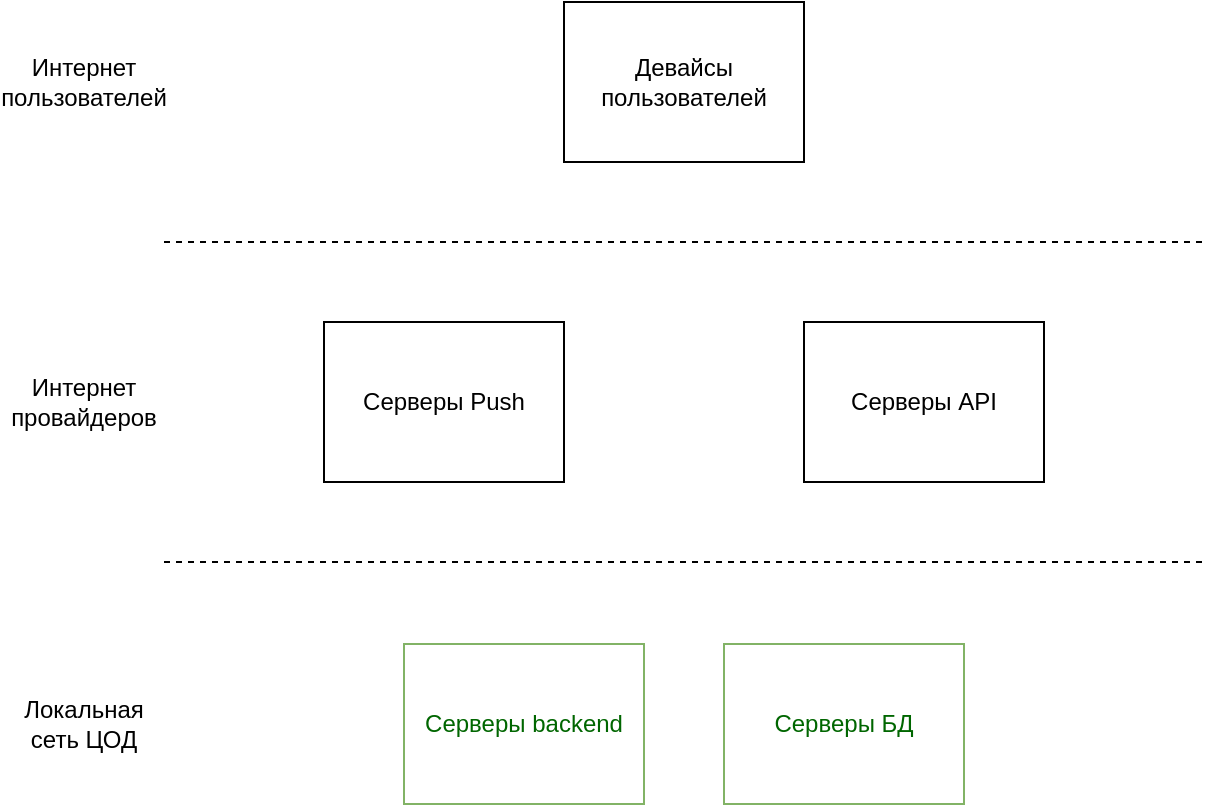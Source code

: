 <mxfile version="14.1.1" type="github" pages="14">
  <diagram id="gNH_Pl3YNp5ZFhpfkrIm" name="Concept">
    <mxGraphModel dx="1123" dy="598" grid="1" gridSize="10" guides="1" tooltips="1" connect="1" arrows="1" fold="1" page="1" pageScale="1" pageWidth="827" pageHeight="1169" math="0" shadow="0">
      <root>
        <mxCell id="0" />
        <mxCell id="1" parent="0" />
        <mxCell id="Fx4dPaJW4BiNulloLPie-2" value="Девайсы пользователей" style="rounded=0;whiteSpace=wrap;html=1;" parent="1" vertex="1">
          <mxGeometry x="360" y="80" width="120" height="80" as="geometry" />
        </mxCell>
        <mxCell id="Fx4dPaJW4BiNulloLPie-3" value="Серверы Push" style="rounded=0;whiteSpace=wrap;html=1;" parent="1" vertex="1">
          <mxGeometry x="240" y="240" width="120" height="80" as="geometry" />
        </mxCell>
        <mxCell id="Fx4dPaJW4BiNulloLPie-4" value="Серверы backend" style="rounded=0;whiteSpace=wrap;html=1;strokeColor=#82b366;fillColor=none;fontColor=#006600;" parent="1" vertex="1">
          <mxGeometry x="280" y="401" width="120" height="80" as="geometry" />
        </mxCell>
        <mxCell id="Fx4dPaJW4BiNulloLPie-5" value="Серверы API" style="rounded=0;whiteSpace=wrap;html=1;" parent="1" vertex="1">
          <mxGeometry x="480" y="240" width="120" height="80" as="geometry" />
        </mxCell>
        <mxCell id="Fx4dPaJW4BiNulloLPie-6" value="Серверы БД" style="rounded=0;whiteSpace=wrap;html=1;strokeColor=#82b366;fillColor=none;fontColor=#006600;" parent="1" vertex="1">
          <mxGeometry x="440" y="401" width="120" height="80" as="geometry" />
        </mxCell>
        <mxCell id="Fx4dPaJW4BiNulloLPie-7" value="" style="endArrow=none;dashed=1;html=1;" parent="1" edge="1">
          <mxGeometry width="50" height="50" relative="1" as="geometry">
            <mxPoint x="160" y="360" as="sourcePoint" />
            <mxPoint x="680" y="360" as="targetPoint" />
          </mxGeometry>
        </mxCell>
        <mxCell id="Fx4dPaJW4BiNulloLPie-8" value="" style="endArrow=none;dashed=1;html=1;" parent="1" edge="1">
          <mxGeometry width="50" height="50" relative="1" as="geometry">
            <mxPoint x="160" y="200" as="sourcePoint" />
            <mxPoint x="680" y="200" as="targetPoint" />
          </mxGeometry>
        </mxCell>
        <mxCell id="Fx4dPaJW4BiNulloLPie-9" value="Интернет пользователей" style="text;html=1;strokeColor=none;fillColor=none;align=center;verticalAlign=middle;whiteSpace=wrap;rounded=0;" parent="1" vertex="1">
          <mxGeometry x="100" y="110" width="40" height="20" as="geometry" />
        </mxCell>
        <mxCell id="Fx4dPaJW4BiNulloLPie-10" value="Интернет провайдеров" style="text;html=1;strokeColor=none;fillColor=none;align=center;verticalAlign=middle;whiteSpace=wrap;rounded=0;" parent="1" vertex="1">
          <mxGeometry x="100" y="270" width="40" height="20" as="geometry" />
        </mxCell>
        <mxCell id="Fx4dPaJW4BiNulloLPie-11" value="Локальная сеть ЦОД" style="text;html=1;strokeColor=none;fillColor=none;align=center;verticalAlign=middle;whiteSpace=wrap;rounded=0;" parent="1" vertex="1">
          <mxGeometry x="100" y="431" width="40" height="20" as="geometry" />
        </mxCell>
      </root>
    </mxGraphModel>
  </diagram>
  <diagram id="97xaNG5euA9EuqIPgSee" name="DataFlowDiagram">
    <mxGraphModel dx="1071" dy="643" grid="1" gridSize="10" guides="1" tooltips="1" connect="1" arrows="1" fold="1" page="1" pageScale="1" pageWidth="827" pageHeight="1169" math="0" shadow="0">
      <root>
        <mxCell id="g2Xse3lWouedzLYd1xVx-0" />
        <mxCell id="g2Xse3lWouedzLYd1xVx-1" parent="g2Xse3lWouedzLYd1xVx-0" />
        <mxCell id="g2Xse3lWouedzLYd1xVx-2" value="&lt;span&gt;Девайсы&lt;br&gt;пользователя&lt;/span&gt;" style="ellipse;whiteSpace=wrap;html=1;" parent="g2Xse3lWouedzLYd1xVx-1" vertex="1">
          <mxGeometry x="360" y="40" width="120" height="80" as="geometry" />
        </mxCell>
        <mxCell id="4jJjMonkpcFbtJczcELS-1" value="" style="endArrow=classic;html=1;exitX=0;exitY=1;exitDx=0;exitDy=0;entryX=0.5;entryY=0;entryDx=0;entryDy=0;" parent="g2Xse3lWouedzLYd1xVx-1" source="g2Xse3lWouedzLYd1xVx-2" target="4jJjMonkpcFbtJczcELS-7" edge="1">
          <mxGeometry width="50" height="50" relative="1" as="geometry">
            <mxPoint x="390" y="450" as="sourcePoint" />
            <mxPoint x="260" y="220" as="targetPoint" />
            <Array as="points" />
          </mxGeometry>
        </mxCell>
        <mxCell id="4jJjMonkpcFbtJczcELS-7" value="ActorDto&lt;br&gt;&lt;br&gt;&lt;div style=&quot;text-align: left&quot;&gt;&lt;span&gt;Name&lt;/span&gt;&lt;/div&gt;&lt;div style=&quot;text-align: left&quot;&gt;&lt;span&gt;Location&lt;/span&gt;&lt;/div&gt;" style="rounded=0;whiteSpace=wrap;html=1;" parent="g2Xse3lWouedzLYd1xVx-1" vertex="1">
          <mxGeometry x="200" y="240" width="80" height="80" as="geometry" />
        </mxCell>
        <mxCell id="4jJjMonkpcFbtJczcELS-8" value="Серверы Push" style="ellipse;whiteSpace=wrap;html=1;" parent="g2Xse3lWouedzLYd1xVx-1" vertex="1">
          <mxGeometry x="240" y="440" width="120" height="80" as="geometry" />
        </mxCell>
        <mxCell id="4jJjMonkpcFbtJczcELS-9" value="" style="endArrow=classic;html=1;entryX=0.5;entryY=0;entryDx=0;entryDy=0;exitX=0.5;exitY=1;exitDx=0;exitDy=0;" parent="g2Xse3lWouedzLYd1xVx-1" source="4jJjMonkpcFbtJczcELS-7" target="4jJjMonkpcFbtJczcELS-8" edge="1">
          <mxGeometry width="50" height="50" relative="1" as="geometry">
            <mxPoint x="156" y="460" as="sourcePoint" />
            <mxPoint x="206" y="410" as="targetPoint" />
            <Array as="points" />
          </mxGeometry>
        </mxCell>
        <mxCell id="4jJjMonkpcFbtJczcELS-10" value="ActorDto&lt;br&gt;&lt;br&gt;&lt;div style=&quot;text-align: left&quot;&gt;&lt;span&gt;Name&lt;/span&gt;&lt;/div&gt;&lt;div style=&quot;text-align: left&quot;&gt;&lt;span&gt;Location&lt;/span&gt;&lt;/div&gt;" style="rounded=0;whiteSpace=wrap;html=1;" parent="g2Xse3lWouedzLYd1xVx-1" vertex="1">
          <mxGeometry x="320" y="240" width="80" height="80" as="geometry" />
        </mxCell>
        <mxCell id="4jJjMonkpcFbtJczcELS-11" value="" style="endArrow=classic;html=1;exitX=0.5;exitY=0;exitDx=0;exitDy=0;entryX=0.5;entryY=1;entryDx=0;entryDy=0;" parent="g2Xse3lWouedzLYd1xVx-1" source="4jJjMonkpcFbtJczcELS-8" target="4jJjMonkpcFbtJczcELS-10" edge="1">
          <mxGeometry width="50" height="50" relative="1" as="geometry">
            <mxPoint x="506" y="420" as="sourcePoint" />
            <mxPoint x="496" y="340" as="targetPoint" />
          </mxGeometry>
        </mxCell>
        <mxCell id="4jJjMonkpcFbtJczcELS-12" value="" style="endArrow=classic;html=1;exitX=0.5;exitY=0;exitDx=0;exitDy=0;entryX=0;entryY=1;entryDx=0;entryDy=0;" parent="g2Xse3lWouedzLYd1xVx-1" source="4jJjMonkpcFbtJczcELS-10" target="g2Xse3lWouedzLYd1xVx-2" edge="1">
          <mxGeometry width="50" height="50" relative="1" as="geometry">
            <mxPoint x="419.5" y="240" as="sourcePoint" />
            <mxPoint x="419.5" y="160" as="targetPoint" />
          </mxGeometry>
        </mxCell>
        <mxCell id="4jJjMonkpcFbtJczcELS-13" value="Серверы API" style="ellipse;whiteSpace=wrap;html=1;" parent="g2Xse3lWouedzLYd1xVx-1" vertex="1">
          <mxGeometry x="480" y="440" width="120" height="80" as="geometry" />
        </mxCell>
        <mxCell id="qUpkaEM_-UjNtHQLn2R6-0" value="&lt;pre style=&quot;background-color: #ffffff ; color: #080808 ; font-family: &amp;#34;consolas&amp;#34; , monospace ; font-size: 9 8pt&quot;&gt;&lt;span style=&quot;color: #000000&quot;&gt;User2&lt;/span&gt;&lt;/pre&gt;&lt;div style=&quot;text-align: left&quot;&gt;Email&lt;br&gt;&lt;/div&gt;&lt;div style=&quot;text-align: left&quot;&gt;Name&lt;br&gt;Pass&lt;br&gt;Phone&lt;br&gt;&lt;br&gt;&lt;/div&gt;" style="rounded=0;whiteSpace=wrap;html=1;" parent="g2Xse3lWouedzLYd1xVx-1" vertex="1">
          <mxGeometry x="440" y="230" width="80" height="100" as="geometry" />
        </mxCell>
        <mxCell id="qUpkaEM_-UjNtHQLn2R6-1" value="&lt;pre style=&quot;background-color: #ffffff ; color: #080808 ; font-family: &amp;#34;consolas&amp;#34; , monospace ; font-size: 9 8pt&quot;&gt;&lt;span style=&quot;color: #000000&quot;&gt;User2&lt;/span&gt;&lt;/pre&gt;&lt;div style=&quot;text-align: left&quot;&gt;Email&lt;br&gt;&lt;/div&gt;&lt;div style=&quot;text-align: left&quot;&gt;Name&lt;br&gt;Pass&lt;br&gt;Phone&lt;br&gt;&lt;br&gt;&lt;/div&gt;" style="rounded=0;whiteSpace=wrap;html=1;" parent="g2Xse3lWouedzLYd1xVx-1" vertex="1">
          <mxGeometry x="560" y="230" width="80" height="100" as="geometry" />
        </mxCell>
        <mxCell id="qUpkaEM_-UjNtHQLn2R6-2" value="" style="endArrow=classic;html=1;entryX=0.5;entryY=0;entryDx=0;entryDy=0;exitX=1;exitY=1;exitDx=0;exitDy=0;" parent="g2Xse3lWouedzLYd1xVx-1" source="g2Xse3lWouedzLYd1xVx-2" target="qUpkaEM_-UjNtHQLn2R6-0" edge="1">
          <mxGeometry width="50" height="50" relative="1" as="geometry">
            <mxPoint x="462" y="190" as="sourcePoint" />
            <mxPoint x="190" y="250" as="targetPoint" />
            <Array as="points" />
          </mxGeometry>
        </mxCell>
        <mxCell id="qUpkaEM_-UjNtHQLn2R6-3" value="" style="endArrow=classic;html=1;exitX=0.5;exitY=1;exitDx=0;exitDy=0;entryX=0.5;entryY=0;entryDx=0;entryDy=0;" parent="g2Xse3lWouedzLYd1xVx-1" source="qUpkaEM_-UjNtHQLn2R6-0" target="4jJjMonkpcFbtJczcELS-13" edge="1">
          <mxGeometry width="50" height="50" relative="1" as="geometry">
            <mxPoint x="442.426" y="460.004" as="sourcePoint" />
            <mxPoint x="480" y="581.72" as="targetPoint" />
            <Array as="points" />
          </mxGeometry>
        </mxCell>
        <mxCell id="qUpkaEM_-UjNtHQLn2R6-4" value="" style="endArrow=classic;html=1;entryX=0.5;entryY=1;entryDx=0;entryDy=0;exitX=0.5;exitY=0;exitDx=0;exitDy=0;" parent="g2Xse3lWouedzLYd1xVx-1" source="4jJjMonkpcFbtJczcELS-13" target="qUpkaEM_-UjNtHQLn2R6-1" edge="1">
          <mxGeometry width="50" height="50" relative="1" as="geometry">
            <mxPoint x="580" y="400" as="sourcePoint" />
            <mxPoint x="590" y="410" as="targetPoint" />
            <Array as="points" />
          </mxGeometry>
        </mxCell>
        <mxCell id="qUpkaEM_-UjNtHQLn2R6-5" value="" style="endArrow=classic;html=1;entryX=1;entryY=1;entryDx=0;entryDy=0;exitX=0.5;exitY=0;exitDx=0;exitDy=0;" parent="g2Xse3lWouedzLYd1xVx-1" source="qUpkaEM_-UjNtHQLn2R6-1" target="g2Xse3lWouedzLYd1xVx-2" edge="1">
          <mxGeometry width="50" height="50" relative="1" as="geometry">
            <mxPoint x="660" y="230" as="sourcePoint" />
            <mxPoint x="550" y="107" as="targetPoint" />
            <Array as="points" />
          </mxGeometry>
        </mxCell>
      </root>
    </mxGraphModel>
  </diagram>
  <diagram id="oQFGNTKlK_gTyuHEj95E" name="DeviceComponents">
    <mxGraphModel dx="916" dy="513" grid="1" gridSize="10" guides="1" tooltips="1" connect="1" arrows="1" fold="1" page="1" pageScale="1" pageWidth="827" pageHeight="1169" math="0" shadow="0">
      <root>
        <mxCell id="CBAD-ejrL_S0z0rzkbWA-0" />
        <mxCell id="CBAD-ejrL_S0z0rzkbWA-1" parent="CBAD-ejrL_S0z0rzkbWA-0" />
        <mxCell id="CBAD-ejrL_S0z0rzkbWA-2" value="Actor" style="shape=umlActor;verticalLabelPosition=bottom;verticalAlign=top;html=1;outlineConnect=0;" parent="CBAD-ejrL_S0z0rzkbWA-1" vertex="1">
          <mxGeometry x="85" y="350" width="30" height="60" as="geometry" />
        </mxCell>
        <mxCell id="CBAD-ejrL_S0z0rzkbWA-4" value="&lt;pre style=&quot;background-color: #ffffff ; color: #080808 ; font-family: &amp;#34;consolas&amp;#34; , monospace ; font-size: 9 8pt&quot;&gt;&lt;span style=&quot;color: #000000&quot;&gt;MapsActivity&lt;/span&gt;&lt;/pre&gt;" style="rounded=0;whiteSpace=wrap;html=1;" parent="CBAD-ejrL_S0z0rzkbWA-1" vertex="1">
          <mxGeometry x="240" y="240" width="120" height="120" as="geometry" />
        </mxCell>
        <mxCell id="CBAD-ejrL_S0z0rzkbWA-10" value="" style="group" parent="CBAD-ejrL_S0z0rzkbWA-1" vertex="1" connectable="0">
          <mxGeometry x="315" y="245" width="40" height="30" as="geometry" />
        </mxCell>
        <mxCell id="CBAD-ejrL_S0z0rzkbWA-11" value="" style="whiteSpace=wrap;html=1;aspect=fixed;" parent="CBAD-ejrL_S0z0rzkbWA-10" vertex="1">
          <mxGeometry x="13.333" width="26.667" height="26.667" as="geometry" />
        </mxCell>
        <mxCell id="CBAD-ejrL_S0z0rzkbWA-12" value="" style="rounded=0;whiteSpace=wrap;html=1;" parent="CBAD-ejrL_S0z0rzkbWA-10" vertex="1">
          <mxGeometry y="3.75" width="13.333" height="7.5" as="geometry" />
        </mxCell>
        <mxCell id="CBAD-ejrL_S0z0rzkbWA-13" value="" style="rounded=0;whiteSpace=wrap;html=1;" parent="CBAD-ejrL_S0z0rzkbWA-10" vertex="1">
          <mxGeometry y="15.75" width="13.333" height="7.5" as="geometry" />
        </mxCell>
        <mxCell id="CBAD-ejrL_S0z0rzkbWA-14" value="&lt;pre style=&quot;background-color: #ffffff ; color: #080808 ; font-family: &amp;#34;consolas&amp;#34; , monospace ; font-size: 9 8pt&quot;&gt;&lt;pre style=&quot;font-family: &amp;#34;consolas&amp;#34; , monospace&quot;&gt;&lt;span style=&quot;color: #000000&quot;&gt;ScrActivity&lt;/span&gt;&lt;/pre&gt;&lt;/pre&gt;" style="rounded=0;whiteSpace=wrap;html=1;" parent="CBAD-ejrL_S0z0rzkbWA-1" vertex="1">
          <mxGeometry x="240" y="400" width="120" height="120" as="geometry" />
        </mxCell>
        <mxCell id="CBAD-ejrL_S0z0rzkbWA-15" value="" style="group" parent="CBAD-ejrL_S0z0rzkbWA-1" vertex="1" connectable="0">
          <mxGeometry x="315" y="405" width="40" height="30" as="geometry" />
        </mxCell>
        <mxCell id="CBAD-ejrL_S0z0rzkbWA-16" value="" style="whiteSpace=wrap;html=1;aspect=fixed;" parent="CBAD-ejrL_S0z0rzkbWA-15" vertex="1">
          <mxGeometry x="13.333" width="26.667" height="26.667" as="geometry" />
        </mxCell>
        <mxCell id="CBAD-ejrL_S0z0rzkbWA-17" value="" style="rounded=0;whiteSpace=wrap;html=1;" parent="CBAD-ejrL_S0z0rzkbWA-15" vertex="1">
          <mxGeometry y="3.75" width="13.333" height="7.5" as="geometry" />
        </mxCell>
        <mxCell id="CBAD-ejrL_S0z0rzkbWA-18" value="" style="rounded=0;whiteSpace=wrap;html=1;" parent="CBAD-ejrL_S0z0rzkbWA-15" vertex="1">
          <mxGeometry y="15.75" width="13.333" height="7.5" as="geometry" />
        </mxCell>
        <mxCell id="CBAD-ejrL_S0z0rzkbWA-19" value="" style="endArrow=classic;startArrow=classic;html=1;entryX=0;entryY=0.5;entryDx=0;entryDy=0;" parent="CBAD-ejrL_S0z0rzkbWA-1" target="CBAD-ejrL_S0z0rzkbWA-4" edge="1">
          <mxGeometry width="50" height="50" relative="1" as="geometry">
            <mxPoint x="120" y="380" as="sourcePoint" />
            <mxPoint x="200" y="320" as="targetPoint" />
          </mxGeometry>
        </mxCell>
        <mxCell id="CBAD-ejrL_S0z0rzkbWA-20" value="" style="endArrow=classic;startArrow=classic;html=1;entryX=0;entryY=0.5;entryDx=0;entryDy=0;" parent="CBAD-ejrL_S0z0rzkbWA-1" target="CBAD-ejrL_S0z0rzkbWA-14" edge="1">
          <mxGeometry width="50" height="50" relative="1" as="geometry">
            <mxPoint x="120" y="390" as="sourcePoint" />
            <mxPoint x="250" y="310" as="targetPoint" />
          </mxGeometry>
        </mxCell>
        <mxCell id="CBAD-ejrL_S0z0rzkbWA-21" value="&lt;pre style=&quot;background-color: #ffffff ; color: #080808 ; font-family: &amp;#34;consolas&amp;#34; , monospace ; font-size: 9 8pt&quot;&gt;&lt;pre style=&quot;font-family: &amp;#34;consolas&amp;#34; , monospace&quot;&gt;&lt;span style=&quot;color: #000000&quot;&gt;MapService&lt;/span&gt;&lt;/pre&gt;&lt;/pre&gt;" style="rounded=0;whiteSpace=wrap;html=1;" parent="CBAD-ejrL_S0z0rzkbWA-1" vertex="1">
          <mxGeometry x="480" y="160" width="120" height="120" as="geometry" />
        </mxCell>
        <mxCell id="CBAD-ejrL_S0z0rzkbWA-22" value="" style="group" parent="CBAD-ejrL_S0z0rzkbWA-1" vertex="1" connectable="0">
          <mxGeometry x="555" y="165" width="40" height="30" as="geometry" />
        </mxCell>
        <mxCell id="CBAD-ejrL_S0z0rzkbWA-23" value="" style="whiteSpace=wrap;html=1;aspect=fixed;" parent="CBAD-ejrL_S0z0rzkbWA-22" vertex="1">
          <mxGeometry x="13.333" width="26.667" height="26.667" as="geometry" />
        </mxCell>
        <mxCell id="CBAD-ejrL_S0z0rzkbWA-24" value="" style="rounded=0;whiteSpace=wrap;html=1;" parent="CBAD-ejrL_S0z0rzkbWA-22" vertex="1">
          <mxGeometry y="3.75" width="13.333" height="7.5" as="geometry" />
        </mxCell>
        <mxCell id="CBAD-ejrL_S0z0rzkbWA-25" value="" style="rounded=0;whiteSpace=wrap;html=1;" parent="CBAD-ejrL_S0z0rzkbWA-22" vertex="1">
          <mxGeometry y="15.75" width="13.333" height="7.5" as="geometry" />
        </mxCell>
        <mxCell id="CBAD-ejrL_S0z0rzkbWA-26" value="" style="ellipse;whiteSpace=wrap;html=1;aspect=fixed;" parent="CBAD-ejrL_S0z0rzkbWA-22" vertex="1">
          <mxGeometry x="20" y="6.33" width="13.33" height="13.33" as="geometry" />
        </mxCell>
        <mxCell id="CBAD-ejrL_S0z0rzkbWA-27" value="&lt;pre style=&quot;background-color: #ffffff ; color: #080808 ; font-family: &amp;#34;consolas&amp;#34; , monospace ; font-size: 9 8pt&quot;&gt;&lt;pre style=&quot;font-family: &amp;#34;consolas&amp;#34; , monospace&quot;&gt;&lt;pre style=&quot;font-family: &amp;#34;consolas&amp;#34; , monospace&quot;&gt;&lt;span style=&quot;color: #000000&quot;&gt;PusherService&lt;/span&gt;&lt;/pre&gt;&lt;/pre&gt;&lt;/pre&gt;" style="rounded=0;whiteSpace=wrap;html=1;" parent="CBAD-ejrL_S0z0rzkbWA-1" vertex="1">
          <mxGeometry x="480" y="320" width="120" height="120" as="geometry" />
        </mxCell>
        <mxCell id="CBAD-ejrL_S0z0rzkbWA-28" value="" style="group" parent="CBAD-ejrL_S0z0rzkbWA-1" vertex="1" connectable="0">
          <mxGeometry x="555" y="325" width="40" height="30" as="geometry" />
        </mxCell>
        <mxCell id="CBAD-ejrL_S0z0rzkbWA-29" value="" style="whiteSpace=wrap;html=1;aspect=fixed;" parent="CBAD-ejrL_S0z0rzkbWA-28" vertex="1">
          <mxGeometry x="13.333" width="26.667" height="26.667" as="geometry" />
        </mxCell>
        <mxCell id="CBAD-ejrL_S0z0rzkbWA-30" value="" style="rounded=0;whiteSpace=wrap;html=1;" parent="CBAD-ejrL_S0z0rzkbWA-28" vertex="1">
          <mxGeometry y="3.75" width="13.333" height="7.5" as="geometry" />
        </mxCell>
        <mxCell id="CBAD-ejrL_S0z0rzkbWA-31" value="" style="rounded=0;whiteSpace=wrap;html=1;" parent="CBAD-ejrL_S0z0rzkbWA-28" vertex="1">
          <mxGeometry y="15.75" width="13.333" height="7.5" as="geometry" />
        </mxCell>
        <mxCell id="CBAD-ejrL_S0z0rzkbWA-32" value="" style="ellipse;whiteSpace=wrap;html=1;aspect=fixed;" parent="CBAD-ejrL_S0z0rzkbWA-28" vertex="1">
          <mxGeometry x="20" y="6.33" width="13.33" height="13.33" as="geometry" />
        </mxCell>
        <mxCell id="CBAD-ejrL_S0z0rzkbWA-33" value="" style="endArrow=classic;startArrow=classic;html=1;entryX=0;entryY=0.5;entryDx=0;entryDy=0;exitX=1;exitY=0.25;exitDx=0;exitDy=0;" parent="CBAD-ejrL_S0z0rzkbWA-1" source="CBAD-ejrL_S0z0rzkbWA-4" target="CBAD-ejrL_S0z0rzkbWA-21" edge="1">
          <mxGeometry width="50" height="50" relative="1" as="geometry">
            <mxPoint x="390" y="220" as="sourcePoint" />
            <mxPoint x="440" y="170" as="targetPoint" />
          </mxGeometry>
        </mxCell>
        <mxCell id="CBAD-ejrL_S0z0rzkbWA-34" value="" style="endArrow=classic;startArrow=classic;html=1;entryX=0;entryY=0.5;entryDx=0;entryDy=0;exitX=1;exitY=0.75;exitDx=0;exitDy=0;" parent="CBAD-ejrL_S0z0rzkbWA-1" source="CBAD-ejrL_S0z0rzkbWA-4" target="CBAD-ejrL_S0z0rzkbWA-27" edge="1">
          <mxGeometry width="50" height="50" relative="1" as="geometry">
            <mxPoint x="400" y="320" as="sourcePoint" />
            <mxPoint x="490" y="230" as="targetPoint" />
          </mxGeometry>
        </mxCell>
        <mxCell id="CBAD-ejrL_S0z0rzkbWA-35" value="pusher.com" style="ellipse;shape=cloud;whiteSpace=wrap;html=1;" parent="CBAD-ejrL_S0z0rzkbWA-1" vertex="1">
          <mxGeometry x="700" y="340" width="160" height="80" as="geometry" />
        </mxCell>
        <mxCell id="MIrkjGedwoCJ6GhTZEjP-0" value="" style="endArrow=classic;startArrow=classic;html=1;exitX=1;exitY=0.5;exitDx=0;exitDy=0;entryX=0.083;entryY=0.5;entryDx=0;entryDy=0;entryPerimeter=0;" parent="CBAD-ejrL_S0z0rzkbWA-1" source="CBAD-ejrL_S0z0rzkbWA-27" target="CBAD-ejrL_S0z0rzkbWA-35" edge="1">
          <mxGeometry width="50" height="50" relative="1" as="geometry">
            <mxPoint x="650" y="410" as="sourcePoint" />
            <mxPoint x="700" y="360" as="targetPoint" />
          </mxGeometry>
        </mxCell>
        <mxCell id="MIrkjGedwoCJ6GhTZEjP-1" value="maps.google.com" style="ellipse;shape=cloud;whiteSpace=wrap;html=1;" parent="CBAD-ejrL_S0z0rzkbWA-1" vertex="1">
          <mxGeometry x="700" y="179" width="160" height="80" as="geometry" />
        </mxCell>
        <mxCell id="MIrkjGedwoCJ6GhTZEjP-2" value="" style="endArrow=classic;html=1;exitX=1;exitY=0.5;exitDx=0;exitDy=0;" parent="CBAD-ejrL_S0z0rzkbWA-1" source="CBAD-ejrL_S0z0rzkbWA-21" edge="1">
          <mxGeometry width="50" height="50" relative="1" as="geometry">
            <mxPoint x="602" y="220" as="sourcePoint" />
            <mxPoint x="716" y="220" as="targetPoint" />
          </mxGeometry>
        </mxCell>
        <mxCell id="MIrkjGedwoCJ6GhTZEjP-3" value="&lt;pre style=&quot;background-color: rgb(255, 255, 255); font-family: consolas, monospace;&quot;&gt;&lt;pre style=&quot;font-family: &amp;quot;consolas&amp;quot; , monospace&quot;&gt;&lt;pre style=&quot;font-family: &amp;quot;consolas&amp;quot; , monospace&quot;&gt;&lt;span style=&quot;&quot;&gt;FirebaseService&lt;/span&gt;&lt;/pre&gt;&lt;/pre&gt;&lt;/pre&gt;" style="rounded=0;whiteSpace=wrap;html=1;strokeColor=#82b366;fillColor=none;fontColor=#006600;" parent="CBAD-ejrL_S0z0rzkbWA-1" vertex="1">
          <mxGeometry x="480" y="480" width="120" height="120" as="geometry" />
        </mxCell>
        <mxCell id="MIrkjGedwoCJ6GhTZEjP-4" value="" style="group;" parent="CBAD-ejrL_S0z0rzkbWA-1" vertex="1" connectable="0">
          <mxGeometry x="555" y="485" width="40" height="30" as="geometry" />
        </mxCell>
        <mxCell id="MIrkjGedwoCJ6GhTZEjP-5" value="" style="whiteSpace=wrap;html=1;aspect=fixed;strokeColor=#82b366;fillColor=none;" parent="MIrkjGedwoCJ6GhTZEjP-4" vertex="1">
          <mxGeometry x="13.333" width="26.667" height="26.667" as="geometry" />
        </mxCell>
        <mxCell id="MIrkjGedwoCJ6GhTZEjP-6" value="" style="rounded=0;whiteSpace=wrap;html=1;strokeColor=#82b366;fillColor=none;" parent="MIrkjGedwoCJ6GhTZEjP-4" vertex="1">
          <mxGeometry y="3.75" width="13.333" height="7.5" as="geometry" />
        </mxCell>
        <mxCell id="MIrkjGedwoCJ6GhTZEjP-7" value="" style="rounded=0;whiteSpace=wrap;html=1;strokeColor=#82b366;fillColor=none;" parent="MIrkjGedwoCJ6GhTZEjP-4" vertex="1">
          <mxGeometry y="15.75" width="13.333" height="7.5" as="geometry" />
        </mxCell>
        <mxCell id="MIrkjGedwoCJ6GhTZEjP-8" value="" style="ellipse;whiteSpace=wrap;html=1;aspect=fixed;strokeColor=#82b366;fillColor=none;" parent="MIrkjGedwoCJ6GhTZEjP-4" vertex="1">
          <mxGeometry x="20" y="6.33" width="13.33" height="13.33" as="geometry" />
        </mxCell>
        <mxCell id="MIrkjGedwoCJ6GhTZEjP-9" value="" style="endArrow=classic;startArrow=classic;html=1;exitX=1;exitY=0.5;exitDx=0;exitDy=0;entryX=0;entryY=0.25;entryDx=0;entryDy=0;fillColor=#d5e8d4;strokeColor=#82b366;" parent="CBAD-ejrL_S0z0rzkbWA-1" source="CBAD-ejrL_S0z0rzkbWA-14" target="MIrkjGedwoCJ6GhTZEjP-3" edge="1">
          <mxGeometry width="50" height="50" relative="1" as="geometry">
            <mxPoint x="410" y="530" as="sourcePoint" />
            <mxPoint x="460" y="480" as="targetPoint" />
          </mxGeometry>
        </mxCell>
        <mxCell id="MIrkjGedwoCJ6GhTZEjP-10" value="&amp;nbsp;firebase.google.com" style="ellipse;shape=cloud;whiteSpace=wrap;html=1;" parent="CBAD-ejrL_S0z0rzkbWA-1" vertex="1">
          <mxGeometry x="340" y="680" width="160" height="80" as="geometry" />
        </mxCell>
        <mxCell id="MIrkjGedwoCJ6GhTZEjP-11" value="" style="endArrow=classic;startArrow=classic;html=1;entryX=0.5;entryY=1;entryDx=0;entryDy=0;exitX=0.375;exitY=0.063;exitDx=0;exitDy=0;exitPerimeter=0;fillColor=#e51400;strokeColor=#B20000;" parent="CBAD-ejrL_S0z0rzkbWA-1" source="MIrkjGedwoCJ6GhTZEjP-10" target="CBAD-ejrL_S0z0rzkbWA-14" edge="1">
          <mxGeometry width="50" height="50" relative="1" as="geometry">
            <mxPoint x="320" y="640" as="sourcePoint" />
            <mxPoint x="370" y="590" as="targetPoint" />
          </mxGeometry>
        </mxCell>
        <mxCell id="MIrkjGedwoCJ6GhTZEjP-12" value="" style="endArrow=classic;startArrow=classic;html=1;exitX=0.563;exitY=0.125;exitDx=0;exitDy=0;entryX=0.25;entryY=1;entryDx=0;entryDy=0;fillColor=#d5e8d4;strokeColor=#82b366;exitPerimeter=0;" parent="CBAD-ejrL_S0z0rzkbWA-1" source="MIrkjGedwoCJ6GhTZEjP-10" target="MIrkjGedwoCJ6GhTZEjP-3" edge="1">
          <mxGeometry width="50" height="50" relative="1" as="geometry">
            <mxPoint x="370" y="470" as="sourcePoint" />
            <mxPoint x="490" y="550" as="targetPoint" />
          </mxGeometry>
        </mxCell>
      </root>
    </mxGraphModel>
  </diagram>
  <diagram id="adiRfwW66rgFSuOgqzJK" name="PushChannelModel">
    <mxGraphModel dx="1898" dy="644" grid="1" gridSize="10" guides="1" tooltips="1" connect="1" arrows="1" fold="1" page="1" pageScale="1" pageWidth="827" pageHeight="1169" math="0" shadow="0">
      <root>
        <mxCell id="Go9VpVeZ4K3Pj2w4HcUq-0" />
        <mxCell id="Go9VpVeZ4K3Pj2w4HcUq-1" parent="Go9VpVeZ4K3Pj2w4HcUq-0" />
        <mxCell id="Go9VpVeZ4K3Pj2w4HcUq-2" value="Область видимости&amp;nbsp;&lt;br&gt;участника1" style="ellipse;whiteSpace=wrap;html=1;aspect=fixed;fillColor=none;" parent="Go9VpVeZ4K3Pj2w4HcUq-1" vertex="1">
          <mxGeometry x="280" y="320" width="120" height="120" as="geometry" />
        </mxCell>
        <mxCell id="Go9VpVeZ4K3Pj2w4HcUq-3" value="Область видимости&amp;nbsp;&lt;br&gt;участника 2" style="ellipse;whiteSpace=wrap;html=1;aspect=fixed;fillColor=none;" parent="Go9VpVeZ4K3Pj2w4HcUq-1" vertex="1">
          <mxGeometry x="350" y="400" width="120" height="120" as="geometry" />
        </mxCell>
        <mxCell id="Go9VpVeZ4K3Pj2w4HcUq-4" value="" style="endArrow=none;dashed=1;html=1;" parent="Go9VpVeZ4K3Pj2w4HcUq-1" edge="1">
          <mxGeometry width="50" height="50" relative="1" as="geometry">
            <mxPoint x="160" y="710" as="sourcePoint" />
            <mxPoint x="160" y="40" as="targetPoint" />
          </mxGeometry>
        </mxCell>
        <mxCell id="Go9VpVeZ4K3Pj2w4HcUq-5" value="" style="endArrow=none;dashed=1;html=1;" parent="Go9VpVeZ4K3Pj2w4HcUq-1" edge="1">
          <mxGeometry width="50" height="50" relative="1" as="geometry">
            <mxPoint x="360" y="710" as="sourcePoint" />
            <mxPoint x="360" y="40" as="targetPoint" />
          </mxGeometry>
        </mxCell>
        <mxCell id="Go9VpVeZ4K3Pj2w4HcUq-6" value="" style="endArrow=none;dashed=1;html=1;" parent="Go9VpVeZ4K3Pj2w4HcUq-1" edge="1">
          <mxGeometry width="50" height="50" relative="1" as="geometry">
            <mxPoint x="560" y="700" as="sourcePoint" />
            <mxPoint x="560" y="40" as="targetPoint" />
          </mxGeometry>
        </mxCell>
        <mxCell id="Go9VpVeZ4K3Pj2w4HcUq-7" value="" style="endArrow=none;dashed=1;html=1;" parent="Go9VpVeZ4K3Pj2w4HcUq-1" edge="1">
          <mxGeometry width="50" height="50" relative="1" as="geometry">
            <mxPoint x="760" y="700" as="sourcePoint" />
            <mxPoint x="760" y="40" as="targetPoint" />
          </mxGeometry>
        </mxCell>
        <mxCell id="Go9VpVeZ4K3Pj2w4HcUq-8" value="" style="endArrow=none;dashed=1;html=1;" parent="Go9VpVeZ4K3Pj2w4HcUq-1" edge="1">
          <mxGeometry width="50" height="50" relative="1" as="geometry">
            <mxPoint x="-40" y="710" as="sourcePoint" />
            <mxPoint x="-40" y="40" as="targetPoint" />
          </mxGeometry>
        </mxCell>
        <mxCell id="Go9VpVeZ4K3Pj2w4HcUq-9" value="" style="endArrow=none;dashed=1;html=1;" parent="Go9VpVeZ4K3Pj2w4HcUq-1" edge="1">
          <mxGeometry width="50" height="50" relative="1" as="geometry">
            <mxPoint x="-70" y="80" as="sourcePoint" />
            <mxPoint x="800" y="80" as="targetPoint" />
          </mxGeometry>
        </mxCell>
        <mxCell id="Go9VpVeZ4K3Pj2w4HcUq-10" value="" style="endArrow=none;dashed=1;html=1;" parent="Go9VpVeZ4K3Pj2w4HcUq-1" edge="1">
          <mxGeometry width="50" height="50" relative="1" as="geometry">
            <mxPoint x="-70" y="280" as="sourcePoint" />
            <mxPoint x="803" y="280" as="targetPoint" />
          </mxGeometry>
        </mxCell>
        <mxCell id="Go9VpVeZ4K3Pj2w4HcUq-11" value="" style="endArrow=none;dashed=1;html=1;" parent="Go9VpVeZ4K3Pj2w4HcUq-1" edge="1">
          <mxGeometry width="50" height="50" relative="1" as="geometry">
            <mxPoint x="-80" y="480" as="sourcePoint" />
            <mxPoint x="803" y="480" as="targetPoint" />
          </mxGeometry>
        </mxCell>
        <mxCell id="Go9VpVeZ4K3Pj2w4HcUq-12" value="" style="endArrow=none;dashed=1;html=1;" parent="Go9VpVeZ4K3Pj2w4HcUq-1" edge="1">
          <mxGeometry width="50" height="50" relative="1" as="geometry">
            <mxPoint x="-70" y="680" as="sourcePoint" />
            <mxPoint x="803" y="680" as="targetPoint" />
          </mxGeometry>
        </mxCell>
        <mxCell id="Go9VpVeZ4K3Pj2w4HcUq-13" value="X1" style="text;html=1;strokeColor=none;fillColor=none;align=center;verticalAlign=middle;whiteSpace=wrap;rounded=0;" parent="Go9VpVeZ4K3Pj2w4HcUq-1" vertex="1">
          <mxGeometry x="40" y="40" width="40" height="20" as="geometry" />
        </mxCell>
        <mxCell id="Go9VpVeZ4K3Pj2w4HcUq-14" value="X2" style="text;html=1;strokeColor=none;fillColor=none;align=center;verticalAlign=middle;whiteSpace=wrap;rounded=0;" parent="Go9VpVeZ4K3Pj2w4HcUq-1" vertex="1">
          <mxGeometry x="240" y="40" width="40" height="20" as="geometry" />
        </mxCell>
        <mxCell id="Go9VpVeZ4K3Pj2w4HcUq-15" value="X3" style="text;html=1;strokeColor=none;fillColor=none;align=center;verticalAlign=middle;whiteSpace=wrap;rounded=0;" parent="Go9VpVeZ4K3Pj2w4HcUq-1" vertex="1">
          <mxGeometry x="440" y="40" width="40" height="20" as="geometry" />
        </mxCell>
        <mxCell id="Go9VpVeZ4K3Pj2w4HcUq-16" value="X4" style="text;html=1;strokeColor=none;fillColor=none;align=center;verticalAlign=middle;whiteSpace=wrap;rounded=0;" parent="Go9VpVeZ4K3Pj2w4HcUq-1" vertex="1">
          <mxGeometry x="640" y="40" width="40" height="20" as="geometry" />
        </mxCell>
        <mxCell id="Go9VpVeZ4K3Pj2w4HcUq-17" value="Y2" style="text;html=1;strokeColor=none;fillColor=none;align=center;verticalAlign=middle;whiteSpace=wrap;rounded=0;" parent="Go9VpVeZ4K3Pj2w4HcUq-1" vertex="1">
          <mxGeometry x="-100" y="370" width="40" height="20" as="geometry" />
        </mxCell>
        <mxCell id="Go9VpVeZ4K3Pj2w4HcUq-18" value="Y1" style="text;html=1;strokeColor=none;fillColor=none;align=center;verticalAlign=middle;whiteSpace=wrap;rounded=0;" parent="Go9VpVeZ4K3Pj2w4HcUq-1" vertex="1">
          <mxGeometry x="-100" y="170" width="40" height="20" as="geometry" />
        </mxCell>
        <mxCell id="Go9VpVeZ4K3Pj2w4HcUq-19" value="Y3" style="text;html=1;strokeColor=none;fillColor=none;align=center;verticalAlign=middle;whiteSpace=wrap;rounded=0;" parent="Go9VpVeZ4K3Pj2w4HcUq-1" vertex="1">
          <mxGeometry x="-100" y="574.5" width="40" height="20" as="geometry" />
        </mxCell>
        <mxCell id="Go9VpVeZ4K3Pj2w4HcUq-20" value="Участник 1 пушит в канал X2_Y2, слушает каналы: X2_Y2, X3_Y2&lt;br&gt;Участник 2 пушит в канал X3_Y2, слушает каналы X2_Y2, X3_Y2, X2_Y3, X3_Y4" style="text;html=1;strokeColor=none;fillColor=none;align=left;verticalAlign=middle;whiteSpace=wrap;rounded=0;" parent="Go9VpVeZ4K3Pj2w4HcUq-1" vertex="1">
          <mxGeometry x="-80" y="720" width="880" height="40" as="geometry" />
        </mxCell>
      </root>
    </mxGraphModel>
  </diagram>
  <diagram id="WnjGiDhiPae-3RGZ-pjq" name="Page-5">
    <mxGraphModel dx="916" dy="513" grid="1" gridSize="10" guides="1" tooltips="1" connect="1" arrows="1" fold="1" page="1" pageScale="1" pageWidth="827" pageHeight="1169" math="0" shadow="0">
      <root>
        <mxCell id="6uT2mX7eiB3Dk5ahXdoX-0" />
        <mxCell id="6uT2mX7eiB3Dk5ahXdoX-1" parent="6uT2mX7eiB3Dk5ahXdoX-0" />
        <mxCell id="q3W72I_o-alBJphKKr2T-2" style="edgeStyle=orthogonalEdgeStyle;rounded=0;orthogonalLoop=1;jettySize=auto;html=1;exitX=1;exitY=0.5;exitDx=0;exitDy=0;entryX=0;entryY=0.5;entryDx=0;entryDy=0;" parent="6uT2mX7eiB3Dk5ahXdoX-1" source="q3W72I_o-alBJphKKr2T-0" target="q3W72I_o-alBJphKKr2T-1" edge="1">
          <mxGeometry relative="1" as="geometry" />
        </mxCell>
        <mxCell id="q3W72I_o-alBJphKKr2T-23" style="edgeStyle=orthogonalEdgeStyle;rounded=0;orthogonalLoop=1;jettySize=auto;html=1;exitX=0.5;exitY=1;exitDx=0;exitDy=0;entryX=0.5;entryY=0;entryDx=0;entryDy=0;" parent="6uT2mX7eiB3Dk5ahXdoX-1" source="q3W72I_o-alBJphKKr2T-0" target="q3W72I_o-alBJphKKr2T-22" edge="1">
          <mxGeometry relative="1" as="geometry" />
        </mxCell>
        <mxCell id="q3W72I_o-alBJphKKr2T-0" value="Старт" style="rounded=1;whiteSpace=wrap;html=1;" parent="6uT2mX7eiB3Dk5ahXdoX-1" vertex="1">
          <mxGeometry x="80" y="40" width="120" height="60" as="geometry" />
        </mxCell>
        <mxCell id="q3W72I_o-alBJphKKr2T-5" style="edgeStyle=orthogonalEdgeStyle;rounded=0;orthogonalLoop=1;jettySize=auto;html=1;exitX=1;exitY=0.5;exitDx=0;exitDy=0;entryX=0;entryY=0.5;entryDx=0;entryDy=0;" parent="6uT2mX7eiB3Dk5ahXdoX-1" source="q3W72I_o-alBJphKKr2T-1" target="q3W72I_o-alBJphKKr2T-4" edge="1">
          <mxGeometry relative="1" as="geometry" />
        </mxCell>
        <mxCell id="q3W72I_o-alBJphKKr2T-8" style="rounded=0;orthogonalLoop=1;jettySize=auto;html=1;entryX=0;entryY=0;entryDx=0;entryDy=0;exitX=0.982;exitY=0.94;exitDx=0;exitDy=0;exitPerimeter=0;" parent="6uT2mX7eiB3Dk5ahXdoX-1" source="q3W72I_o-alBJphKKr2T-1" target="q3W72I_o-alBJphKKr2T-6" edge="1">
          <mxGeometry relative="1" as="geometry">
            <mxPoint x="370" y="120" as="sourcePoint" />
          </mxGeometry>
        </mxCell>
        <mxCell id="q3W72I_o-alBJphKKr2T-1" value="Регистрация" style="rounded=1;whiteSpace=wrap;html=1;" parent="6uT2mX7eiB3Dk5ahXdoX-1" vertex="1">
          <mxGeometry x="240" y="40" width="120" height="60" as="geometry" />
        </mxCell>
        <mxCell id="q3W72I_o-alBJphKKr2T-3" value="аутентификация&lt;br&gt;пользователя" style="rounded=1;whiteSpace=wrap;html=1;" parent="6uT2mX7eiB3Dk5ahXdoX-1" vertex="1">
          <mxGeometry x="240" y="120" width="120" height="60" as="geometry" />
        </mxCell>
        <mxCell id="q3W72I_o-alBJphKKr2T-7" style="edgeStyle=orthogonalEdgeStyle;rounded=0;orthogonalLoop=1;jettySize=auto;html=1;exitX=0.5;exitY=1;exitDx=0;exitDy=0;" parent="6uT2mX7eiB3Dk5ahXdoX-1" source="q3W72I_o-alBJphKKr2T-4" edge="1">
          <mxGeometry relative="1" as="geometry">
            <mxPoint x="447" y="117" as="targetPoint" />
          </mxGeometry>
        </mxCell>
        <mxCell id="q3W72I_o-alBJphKKr2T-4" value="верификация по мылу" style="rounded=1;whiteSpace=wrap;html=1;" parent="6uT2mX7eiB3Dk5ahXdoX-1" vertex="1">
          <mxGeometry x="380" y="40" width="120" height="60" as="geometry" />
        </mxCell>
        <mxCell id="q3W72I_o-alBJphKKr2T-29" style="edgeStyle=orthogonalEdgeStyle;rounded=0;orthogonalLoop=1;jettySize=auto;html=1;exitX=0;exitY=1;exitDx=0;exitDy=0;entryX=1;entryY=0.5;entryDx=0;entryDy=0;" parent="6uT2mX7eiB3Dk5ahXdoX-1" source="q3W72I_o-alBJphKKr2T-6" target="q3W72I_o-alBJphKKr2T-13" edge="1">
          <mxGeometry relative="1" as="geometry" />
        </mxCell>
        <mxCell id="q3W72I_o-alBJphKKr2T-6" value="БД" style="rounded=0;whiteSpace=wrap;html=1;" parent="6uT2mX7eiB3Dk5ahXdoX-1" vertex="1">
          <mxGeometry x="380" y="120" width="120" height="160" as="geometry" />
        </mxCell>
        <mxCell id="q3W72I_o-alBJphKKr2T-9" value="" style="endArrow=classic;startArrow=classic;html=1;" parent="6uT2mX7eiB3Dk5ahXdoX-1" source="q3W72I_o-alBJphKKr2T-6" edge="1">
          <mxGeometry width="50" height="50" relative="1" as="geometry">
            <mxPoint x="309.289" y="200" as="sourcePoint" />
            <mxPoint x="360" y="150" as="targetPoint" />
          </mxGeometry>
        </mxCell>
        <mxCell id="q3W72I_o-alBJphKKr2T-10" value="" style="endArrow=classic;startArrow=classic;html=1;entryX=1;entryY=1;entryDx=0;entryDy=0;exitX=0;exitY=0;exitDx=0;exitDy=0;" parent="6uT2mX7eiB3Dk5ahXdoX-1" source="q3W72I_o-alBJphKKr2T-3" target="q3W72I_o-alBJphKKr2T-0" edge="1">
          <mxGeometry width="50" height="50" relative="1" as="geometry">
            <mxPoint x="190" y="150" as="sourcePoint" />
            <mxPoint x="240" y="100" as="targetPoint" />
          </mxGeometry>
        </mxCell>
        <mxCell id="q3W72I_o-alBJphKKr2T-26" style="edgeStyle=orthogonalEdgeStyle;rounded=0;orthogonalLoop=1;jettySize=auto;html=1;exitX=1;exitY=0.5;exitDx=0;exitDy=0;entryX=0;entryY=0.813;entryDx=0;entryDy=0;entryPerimeter=0;" parent="6uT2mX7eiB3Dk5ahXdoX-1" source="q3W72I_o-alBJphKKr2T-11" target="q3W72I_o-alBJphKKr2T-6" edge="1">
          <mxGeometry relative="1" as="geometry" />
        </mxCell>
        <mxCell id="q3W72I_o-alBJphKKr2T-27" style="edgeStyle=orthogonalEdgeStyle;rounded=0;orthogonalLoop=1;jettySize=auto;html=1;exitX=1;exitY=1;exitDx=0;exitDy=0;entryX=0;entryY=0.25;entryDx=0;entryDy=0;" parent="6uT2mX7eiB3Dk5ahXdoX-1" source="q3W72I_o-alBJphKKr2T-11" target="q3W72I_o-alBJphKKr2T-13" edge="1">
          <mxGeometry relative="1" as="geometry" />
        </mxCell>
        <mxCell id="q3W72I_o-alBJphKKr2T-11" value="выбор класса персонажа" style="rounded=1;whiteSpace=wrap;html=1;" parent="6uT2mX7eiB3Dk5ahXdoX-1" vertex="1">
          <mxGeometry x="10" y="230" width="100" height="40" as="geometry" />
        </mxCell>
        <mxCell id="q3W72I_o-alBJphKKr2T-30" style="edgeStyle=orthogonalEdgeStyle;rounded=0;orthogonalLoop=1;jettySize=auto;html=1;exitX=0.5;exitY=1;exitDx=0;exitDy=0;" parent="6uT2mX7eiB3Dk5ahXdoX-1" source="q3W72I_o-alBJphKKr2T-13" edge="1">
          <mxGeometry relative="1" as="geometry">
            <mxPoint x="190" y="350" as="targetPoint" />
          </mxGeometry>
        </mxCell>
        <mxCell id="q3W72I_o-alBJphKKr2T-13" value="загрузка данных персонажа" style="rounded=1;whiteSpace=wrap;html=1;" parent="6uT2mX7eiB3Dk5ahXdoX-1" vertex="1">
          <mxGeometry x="140" y="280" width="100" height="40" as="geometry" />
        </mxCell>
        <mxCell id="q3W72I_o-alBJphKKr2T-24" style="edgeStyle=orthogonalEdgeStyle;rounded=0;orthogonalLoop=1;jettySize=auto;html=1;exitX=1;exitY=0.5;exitDx=0;exitDy=0;entryX=0.5;entryY=0;entryDx=0;entryDy=0;" parent="6uT2mX7eiB3Dk5ahXdoX-1" source="q3W72I_o-alBJphKKr2T-22" target="q3W72I_o-alBJphKKr2T-13" edge="1">
          <mxGeometry relative="1" as="geometry" />
        </mxCell>
        <mxCell id="q3W72I_o-alBJphKKr2T-25" style="edgeStyle=orthogonalEdgeStyle;rounded=0;orthogonalLoop=1;jettySize=auto;html=1;exitX=0;exitY=0.5;exitDx=0;exitDy=0;" parent="6uT2mX7eiB3Dk5ahXdoX-1" source="q3W72I_o-alBJphKKr2T-22" edge="1">
          <mxGeometry relative="1" as="geometry">
            <mxPoint x="60" y="229" as="targetPoint" />
          </mxGeometry>
        </mxCell>
        <mxCell id="q3W72I_o-alBJphKKr2T-22" value="персонаж выбран" style="rhombus;whiteSpace=wrap;html=1;" parent="6uT2mX7eiB3Dk5ahXdoX-1" vertex="1">
          <mxGeometry x="100" y="120" width="80" height="80" as="geometry" />
        </mxCell>
        <mxCell id="q3W72I_o-alBJphKKr2T-33" style="edgeStyle=orthogonalEdgeStyle;rounded=0;orthogonalLoop=1;jettySize=auto;html=1;exitX=0.5;exitY=1;exitDx=0;exitDy=0;" parent="6uT2mX7eiB3Dk5ahXdoX-1" source="q3W72I_o-alBJphKKr2T-32" edge="1">
          <mxGeometry relative="1" as="geometry">
            <mxPoint x="190" y="420" as="targetPoint" />
          </mxGeometry>
        </mxCell>
        <mxCell id="q3W72I_o-alBJphKKr2T-32" value="определение геопозиции" style="rounded=1;whiteSpace=wrap;html=1;" parent="6uT2mX7eiB3Dk5ahXdoX-1" vertex="1">
          <mxGeometry x="140" y="350" width="100" height="40" as="geometry" />
        </mxCell>
        <mxCell id="q3W72I_o-alBJphKKr2T-39" style="edgeStyle=orthogonalEdgeStyle;rounded=0;orthogonalLoop=1;jettySize=auto;html=1;exitX=0.5;exitY=1;exitDx=0;exitDy=0;entryX=0.5;entryY=0;entryDx=0;entryDy=0;" parent="6uT2mX7eiB3Dk5ahXdoX-1" source="q3W72I_o-alBJphKKr2T-34" edge="1">
          <mxGeometry relative="1" as="geometry">
            <mxPoint x="190" y="490" as="targetPoint" />
          </mxGeometry>
        </mxCell>
        <mxCell id="q3W72I_o-alBJphKKr2T-34" value="слушаем окружение" style="rounded=1;whiteSpace=wrap;html=1;" parent="6uT2mX7eiB3Dk5ahXdoX-1" vertex="1">
          <mxGeometry x="140" y="420" width="100" height="40" as="geometry" />
        </mxCell>
        <mxCell id="q3W72I_o-alBJphKKr2T-41" style="edgeStyle=orthogonalEdgeStyle;rounded=0;orthogonalLoop=1;jettySize=auto;html=1;exitX=1;exitY=0.5;exitDx=0;exitDy=0;entryX=0;entryY=0.5;entryDx=0;entryDy=0;" parent="6uT2mX7eiB3Dk5ahXdoX-1" source="q3W72I_o-alBJphKKr2T-40" target="q3W72I_o-alBJphKKr2T-47" edge="1">
          <mxGeometry relative="1" as="geometry">
            <mxPoint x="320" y="530" as="targetPoint" />
          </mxGeometry>
        </mxCell>
        <mxCell id="q3W72I_o-alBJphKKr2T-49" style="edgeStyle=orthogonalEdgeStyle;rounded=0;orthogonalLoop=1;jettySize=auto;html=1;exitX=0.5;exitY=1;exitDx=0;exitDy=0;entryX=0.5;entryY=0;entryDx=0;entryDy=0;" parent="6uT2mX7eiB3Dk5ahXdoX-1" source="q3W72I_o-alBJphKKr2T-40" target="q3W72I_o-alBJphKKr2T-42" edge="1">
          <mxGeometry relative="1" as="geometry" />
        </mxCell>
        <mxCell id="q3W72I_o-alBJphKKr2T-40" value="взаимодействие" style="rhombus;whiteSpace=wrap;html=1;" parent="6uT2mX7eiB3Dk5ahXdoX-1" vertex="1">
          <mxGeometry x="150" y="490" width="80" height="80" as="geometry" />
        </mxCell>
        <mxCell id="q3W72I_o-alBJphKKr2T-51" style="edgeStyle=orthogonalEdgeStyle;rounded=0;orthogonalLoop=1;jettySize=auto;html=1;exitX=1;exitY=0.5;exitDx=0;exitDy=0;entryX=0.094;entryY=0.5;entryDx=0;entryDy=0;entryPerimeter=0;" parent="6uT2mX7eiB3Dk5ahXdoX-1" source="q3W72I_o-alBJphKKr2T-42" target="q3W72I_o-alBJphKKr2T-50" edge="1">
          <mxGeometry relative="1" as="geometry" />
        </mxCell>
        <mxCell id="q3W72I_o-alBJphKKr2T-42" value="боевая модель" style="rounded=1;whiteSpace=wrap;html=1;" parent="6uT2mX7eiB3Dk5ahXdoX-1" vertex="1">
          <mxGeometry x="130" y="650" width="120" height="60" as="geometry" />
        </mxCell>
        <mxCell id="q3W72I_o-alBJphKKr2T-43" value="работа с инвентарём" style="ellipse;whiteSpace=wrap;html=1;" parent="6uT2mX7eiB3Dk5ahXdoX-1" vertex="1">
          <mxGeometry x="300" y="340" width="120" height="80" as="geometry" />
        </mxCell>
        <mxCell id="q3W72I_o-alBJphKKr2T-44" value="" style="endArrow=classic;startArrow=classic;html=1;entryX=1;entryY=1;entryDx=0;entryDy=0;" parent="6uT2mX7eiB3Dk5ahXdoX-1" source="q3W72I_o-alBJphKKr2T-43" target="q3W72I_o-alBJphKKr2T-13" edge="1">
          <mxGeometry width="50" height="50" relative="1" as="geometry">
            <mxPoint x="260" y="360" as="sourcePoint" />
            <mxPoint x="310" y="310" as="targetPoint" />
          </mxGeometry>
        </mxCell>
        <mxCell id="q3W72I_o-alBJphKKr2T-46" value="" style="endArrow=classic;startArrow=classic;html=1;entryX=0.5;entryY=1;entryDx=0;entryDy=0;exitX=0.75;exitY=0.025;exitDx=0;exitDy=0;exitPerimeter=0;" parent="6uT2mX7eiB3Dk5ahXdoX-1" source="q3W72I_o-alBJphKKr2T-43" target="q3W72I_o-alBJphKKr2T-6" edge="1">
          <mxGeometry width="50" height="50" relative="1" as="geometry">
            <mxPoint x="410" y="360" as="sourcePoint" />
            <mxPoint x="460" y="310" as="targetPoint" />
          </mxGeometry>
        </mxCell>
        <mxCell id="q3W72I_o-alBJphKKr2T-47" value="взаимодействие с предметами" style="rounded=1;whiteSpace=wrap;html=1;" parent="6uT2mX7eiB3Dk5ahXdoX-1" vertex="1">
          <mxGeometry x="300" y="505" width="100" height="50" as="geometry" />
        </mxCell>
        <mxCell id="q3W72I_o-alBJphKKr2T-48" value="" style="endArrow=classic;startArrow=classic;html=1;entryX=0.5;entryY=1;entryDx=0;entryDy=0;exitX=0.6;exitY=0;exitDx=0;exitDy=0;exitPerimeter=0;" parent="6uT2mX7eiB3Dk5ahXdoX-1" source="q3W72I_o-alBJphKKr2T-47" target="q3W72I_o-alBJphKKr2T-43" edge="1">
          <mxGeometry width="50" height="50" relative="1" as="geometry">
            <mxPoint x="340" y="490" as="sourcePoint" />
            <mxPoint x="390" y="440" as="targetPoint" />
          </mxGeometry>
        </mxCell>
        <mxCell id="q3W72I_o-alBJphKKr2T-56" style="edgeStyle=orthogonalEdgeStyle;rounded=0;orthogonalLoop=1;jettySize=auto;html=1;exitX=0.88;exitY=0.25;exitDx=0;exitDy=0;exitPerimeter=0;entryX=0.5;entryY=1;entryDx=0;entryDy=0;" parent="6uT2mX7eiB3Dk5ahXdoX-1" source="q3W72I_o-alBJphKKr2T-50" target="q3W72I_o-alBJphKKr2T-53" edge="1">
          <mxGeometry relative="1" as="geometry" />
        </mxCell>
        <mxCell id="SNz8_0ZFAEpEt0HGwBHm-2" style="edgeStyle=orthogonalEdgeStyle;rounded=0;orthogonalLoop=1;jettySize=auto;html=1;exitX=0.96;exitY=0.7;exitDx=0;exitDy=0;exitPerimeter=0;" parent="6uT2mX7eiB3Dk5ahXdoX-1" source="q3W72I_o-alBJphKKr2T-50" target="SNz8_0ZFAEpEt0HGwBHm-1" edge="1">
          <mxGeometry relative="1" as="geometry" />
        </mxCell>
        <mxCell id="q3W72I_o-alBJphKKr2T-50" value="Сдох нахуй" style="ellipse;shape=cloud;whiteSpace=wrap;html=1;" parent="6uT2mX7eiB3Dk5ahXdoX-1" vertex="1">
          <mxGeometry x="420" y="630" width="160" height="100" as="geometry" />
        </mxCell>
        <mxCell id="q3W72I_o-alBJphKKr2T-57" style="edgeStyle=orthogonalEdgeStyle;rounded=0;orthogonalLoop=1;jettySize=auto;html=1;exitX=0.5;exitY=0;exitDx=0;exitDy=0;entryX=0.5;entryY=1;entryDx=0;entryDy=0;" parent="6uT2mX7eiB3Dk5ahXdoX-1" source="q3W72I_o-alBJphKKr2T-53" target="q3W72I_o-alBJphKKr2T-55" edge="1">
          <mxGeometry relative="1" as="geometry" />
        </mxCell>
        <mxCell id="q3W72I_o-alBJphKKr2T-53" value="обнуление чара" style="rounded=1;whiteSpace=wrap;html=1;" parent="6uT2mX7eiB3Dk5ahXdoX-1" vertex="1">
          <mxGeometry x="574" y="490" width="90" height="50" as="geometry" />
        </mxCell>
        <mxCell id="q3W72I_o-alBJphKKr2T-55" value="таймер на возрождения" style="rounded=1;whiteSpace=wrap;html=1;" parent="6uT2mX7eiB3Dk5ahXdoX-1" vertex="1">
          <mxGeometry x="574" y="420" width="90" height="50" as="geometry" />
        </mxCell>
        <mxCell id="q3W72I_o-alBJphKKr2T-58" value="" style="endArrow=classic;html=1;exitX=0;exitY=0;exitDx=0;exitDy=0;entryX=0.692;entryY=1.019;entryDx=0;entryDy=0;entryPerimeter=0;" parent="6uT2mX7eiB3Dk5ahXdoX-1" source="q3W72I_o-alBJphKKr2T-53" target="q3W72I_o-alBJphKKr2T-6" edge="1">
          <mxGeometry width="50" height="50" relative="1" as="geometry">
            <mxPoint x="500" y="480" as="sourcePoint" />
            <mxPoint x="550" y="430" as="targetPoint" />
          </mxGeometry>
        </mxCell>
        <mxCell id="q3W72I_o-alBJphKKr2T-59" value="" style="endArrow=classic;html=1;exitX=0;exitY=0.5;exitDx=0;exitDy=0;entryX=1;entryY=0.5;entryDx=0;entryDy=0;" parent="6uT2mX7eiB3Dk5ahXdoX-1" source="q3W72I_o-alBJphKKr2T-55" target="q3W72I_o-alBJphKKr2T-32" edge="1">
          <mxGeometry width="50" height="50" relative="1" as="geometry">
            <mxPoint x="370" y="410" as="sourcePoint" />
            <mxPoint x="420" y="360" as="targetPoint" />
            <Array as="points">
              <mxPoint x="310" y="445" />
            </Array>
          </mxGeometry>
        </mxCell>
        <mxCell id="q3W72I_o-alBJphKKr2T-60" value="магия возрождения&amp;nbsp; чара" style="rounded=1;whiteSpace=wrap;html=1;" parent="6uT2mX7eiB3Dk5ahXdoX-1" vertex="1">
          <mxGeometry x="700" y="420" width="90" height="50" as="geometry" />
        </mxCell>
        <mxCell id="q3W72I_o-alBJphKKr2T-61" value="" style="endArrow=classic;startArrow=classic;html=1;exitX=1;exitY=0.5;exitDx=0;exitDy=0;" parent="6uT2mX7eiB3Dk5ahXdoX-1" source="q3W72I_o-alBJphKKr2T-55" edge="1">
          <mxGeometry width="50" height="50" relative="1" as="geometry">
            <mxPoint x="670" y="490" as="sourcePoint" />
            <mxPoint x="700" y="445" as="targetPoint" />
          </mxGeometry>
        </mxCell>
        <mxCell id="q3W72I_o-alBJphKKr2T-63" value="победил" style="ellipse;shape=cloud;whiteSpace=wrap;html=1;" parent="6uT2mX7eiB3Dk5ahXdoX-1" vertex="1">
          <mxGeometry x="260" y="570" width="120" height="80" as="geometry" />
        </mxCell>
        <mxCell id="q3W72I_o-alBJphKKr2T-65" value="" style="endArrow=classic;html=1;exitX=1;exitY=0;exitDx=0;exitDy=0;" parent="6uT2mX7eiB3Dk5ahXdoX-1" source="q3W72I_o-alBJphKKr2T-42" target="q3W72I_o-alBJphKKr2T-63" edge="1">
          <mxGeometry width="50" height="50" relative="1" as="geometry">
            <mxPoint x="370" y="690" as="sourcePoint" />
            <mxPoint x="420" y="640" as="targetPoint" />
            <Array as="points" />
          </mxGeometry>
        </mxCell>
        <mxCell id="q3W72I_o-alBJphKKr2T-66" value="" style="endArrow=classic;html=1;exitX=0.625;exitY=0.2;exitDx=0;exitDy=0;exitPerimeter=0;entryX=0.5;entryY=1;entryDx=0;entryDy=0;" parent="6uT2mX7eiB3Dk5ahXdoX-1" source="q3W72I_o-alBJphKKr2T-63" target="q3W72I_o-alBJphKKr2T-47" edge="1">
          <mxGeometry width="50" height="50" relative="1" as="geometry">
            <mxPoint x="370" y="690" as="sourcePoint" />
            <mxPoint x="420" y="640" as="targetPoint" />
          </mxGeometry>
        </mxCell>
        <mxCell id="7G2aRjY10QidljZ-5yNf-0" value="Действия" style="rounded=1;whiteSpace=wrap;html=1;" parent="6uT2mX7eiB3Dk5ahXdoX-1" vertex="1">
          <mxGeometry x="840" y="40" width="80" height="20" as="geometry" />
        </mxCell>
        <mxCell id="7G2aRjY10QidljZ-5yNf-1" value="Логика" style="rhombus;whiteSpace=wrap;html=1;" parent="6uT2mX7eiB3Dk5ahXdoX-1" vertex="1">
          <mxGeometry x="840" y="70" width="80" height="80" as="geometry" />
        </mxCell>
        <mxCell id="7G2aRjY10QidljZ-5yNf-2" value="Данные" style="shape=note;whiteSpace=wrap;html=1;backgroundOutline=1;darkOpacity=0.05;" parent="6uT2mX7eiB3Dk5ahXdoX-1" vertex="1">
          <mxGeometry x="840" y="160" width="80" height="70" as="geometry" />
        </mxCell>
        <mxCell id="7G2aRjY10QidljZ-5yNf-3" value="Под.процесс" style="ellipse;whiteSpace=wrap;html=1;" parent="6uT2mX7eiB3Dk5ahXdoX-1" vertex="1">
          <mxGeometry x="840" y="240" width="80" height="50" as="geometry" />
        </mxCell>
        <mxCell id="7G2aRjY10QidljZ-5yNf-4" value="Text" style="text;html=1;strokeColor=none;fillColor=none;align=center;verticalAlign=middle;whiteSpace=wrap;rounded=0;" parent="6uT2mX7eiB3Dk5ahXdoX-1" vertex="1">
          <mxGeometry x="390" y="420" width="40" height="20" as="geometry" />
        </mxCell>
        <mxCell id="7G2aRjY10QidljZ-5yNf-5" value="Легенда" style="text;html=1;strokeColor=none;fillColor=none;align=center;verticalAlign=middle;whiteSpace=wrap;rounded=0;" parent="6uT2mX7eiB3Dk5ahXdoX-1" vertex="1">
          <mxGeometry x="840" y="10" width="80" height="20" as="geometry" />
        </mxCell>
        <mxCell id="SNz8_0ZFAEpEt0HGwBHm-3" style="edgeStyle=orthogonalEdgeStyle;rounded=0;orthogonalLoop=1;jettySize=auto;html=1;exitX=1;exitY=0.5;exitDx=0;exitDy=0;entryX=0;entryY=0.5;entryDx=0;entryDy=0;" parent="6uT2mX7eiB3Dk5ahXdoX-1" source="SNz8_0ZFAEpEt0HGwBHm-0" target="q3W72I_o-alBJphKKr2T-0" edge="1">
          <mxGeometry relative="1" as="geometry" />
        </mxCell>
        <mxCell id="SNz8_0ZFAEpEt0HGwBHm-0" value="" style="ellipse;fillColor=#ffffff;strokeColor=#000000;" parent="6uT2mX7eiB3Dk5ahXdoX-1" vertex="1">
          <mxGeometry x="20" y="55" width="30" height="30" as="geometry" />
        </mxCell>
        <mxCell id="SNz8_0ZFAEpEt0HGwBHm-1" value="" style="shape=sumEllipse;perimeter=ellipsePerimeter;whiteSpace=wrap;html=1;backgroundOutline=1;" parent="6uT2mX7eiB3Dk5ahXdoX-1" vertex="1">
          <mxGeometry x="620" y="685" width="30" height="30" as="geometry" />
        </mxCell>
      </root>
    </mxGraphModel>
  </diagram>
  <diagram id="15v3J22-hIdhxXihDnmQ" name="Боевая модель">
    <mxGraphModel dx="1123" dy="598" grid="1" gridSize="10" guides="1" tooltips="1" connect="1" arrows="1" fold="1" page="1" pageScale="1" pageWidth="827" pageHeight="1169" math="0" shadow="0">
      <root>
        <mxCell id="BgBHuLuoObRP8i8i-NTh-0" />
        <mxCell id="BgBHuLuoObRP8i8i-NTh-1" parent="BgBHuLuoObRP8i8i-NTh-0" />
        <mxCell id="Hm_d3M4xLWDzhG0KbaTB-3" style="edgeStyle=orthogonalEdgeStyle;rounded=0;orthogonalLoop=1;jettySize=auto;html=1;exitX=1;exitY=0.5;exitDx=0;exitDy=0;entryX=0;entryY=0.5;entryDx=0;entryDy=0;fontSize=20;" parent="BgBHuLuoObRP8i8i-NTh-1" source="Hm_d3M4xLWDzhG0KbaTB-0" target="Hm_d3M4xLWDzhG0KbaTB-2" edge="1">
          <mxGeometry relative="1" as="geometry" />
        </mxCell>
        <mxCell id="k5pLi5itu1GefDaAHn9p-4" style="edgeStyle=orthogonalEdgeStyle;rounded=0;orthogonalLoop=1;jettySize=auto;html=1;exitX=0.5;exitY=1;exitDx=0;exitDy=0;entryX=0.5;entryY=0;entryDx=0;entryDy=0;fontSize=20;" parent="BgBHuLuoObRP8i8i-NTh-1" source="Hm_d3M4xLWDzhG0KbaTB-0" edge="1">
          <mxGeometry relative="1" as="geometry">
            <mxPoint x="200" y="508" as="targetPoint" />
          </mxGeometry>
        </mxCell>
        <mxCell id="Hm_d3M4xLWDzhG0KbaTB-0" value="&lt;br&gt;проверка оружия/способности&lt;br&gt;&amp;nbsp;для дальней атаки.&lt;br&gt;проверка дистанции для&amp;nbsp;&lt;br&gt;дальней атаки&lt;br&gt;&amp;gt;&amp;lt;." style="rhombus;whiteSpace=wrap;html=1;" parent="BgBHuLuoObRP8i8i-NTh-1" vertex="1">
          <mxGeometry x="80" y="238" width="240" height="240" as="geometry" />
        </mxCell>
        <mxCell id="Hm_d3M4xLWDzhG0KbaTB-1" value="да" style="text;html=1;align=center;verticalAlign=middle;resizable=0;points=[];autosize=1;fontSize=20;" parent="BgBHuLuoObRP8i8i-NTh-1" vertex="1">
          <mxGeometry x="320" y="323" width="40" height="30" as="geometry" />
        </mxCell>
        <mxCell id="Hm_d3M4xLWDzhG0KbaTB-7" style="edgeStyle=orthogonalEdgeStyle;rounded=0;orthogonalLoop=1;jettySize=auto;html=1;exitX=1;exitY=0.5;exitDx=0;exitDy=0;fontSize=20;" parent="BgBHuLuoObRP8i8i-NTh-1" source="Hm_d3M4xLWDzhG0KbaTB-2" edge="1">
          <mxGeometry relative="1" as="geometry">
            <mxPoint x="540" y="358" as="targetPoint" />
          </mxGeometry>
        </mxCell>
        <mxCell id="Hm_d3M4xLWDzhG0KbaTB-2" value="выбор оружия/способности для атаки" style="rounded=1;whiteSpace=wrap;html=1;" parent="BgBHuLuoObRP8i8i-NTh-1" vertex="1">
          <mxGeometry x="370" y="328" width="120" height="60" as="geometry" />
        </mxCell>
        <mxCell id="Hm_d3M4xLWDzhG0KbaTB-6" style="edgeStyle=orthogonalEdgeStyle;rounded=0;orthogonalLoop=1;jettySize=auto;html=1;exitX=0.5;exitY=1;exitDx=0;exitDy=0;entryX=0.5;entryY=0;entryDx=0;entryDy=0;fontSize=20;" parent="BgBHuLuoObRP8i8i-NTh-1" source="Hm_d3M4xLWDzhG0KbaTB-5" target="Hm_d3M4xLWDzhG0KbaTB-0" edge="1">
          <mxGeometry relative="1" as="geometry" />
        </mxCell>
        <mxCell id="Hm_d3M4xLWDzhG0KbaTB-5" value="&lt;span style=&quot;font-size: 12px&quot;&gt;выбор оружия/способности&lt;/span&gt;" style="rounded=1;whiteSpace=wrap;html=1;fontSize=20;" parent="BgBHuLuoObRP8i8i-NTh-1" vertex="1">
          <mxGeometry x="120" y="120" width="160" height="70" as="geometry" />
        </mxCell>
        <mxCell id="Hm_d3M4xLWDzhG0KbaTB-8" value="АТАКА &lt;br&gt;расчёт повреждений и эффектов" style="rounded=1;whiteSpace=wrap;html=1;" parent="BgBHuLuoObRP8i8i-NTh-1" vertex="1">
          <mxGeometry x="540" y="328" width="120" height="60" as="geometry" />
        </mxCell>
        <mxCell id="k5pLi5itu1GefDaAHn9p-1" style="edgeStyle=orthogonalEdgeStyle;rounded=0;orthogonalLoop=1;jettySize=auto;html=1;exitX=0.5;exitY=0;exitDx=0;exitDy=0;entryX=0.5;entryY=1;entryDx=0;entryDy=0;entryPerimeter=0;fontSize=20;" parent="BgBHuLuoObRP8i8i-NTh-1" source="Hm_d3M4xLWDzhG0KbaTB-9" target="k5pLi5itu1GefDaAHn9p-0" edge="1">
          <mxGeometry relative="1" as="geometry" />
        </mxCell>
        <mxCell id="Hm_d3M4xLWDzhG0KbaTB-9" value="&lt;font size=&quot;1&quot;&gt;АТАКА&lt;/font&gt;" style="rounded=1;whiteSpace=wrap;html=1;fontSize=20;fillColor=#f8cecc;strokeColor=#b85450;" parent="BgBHuLuoObRP8i8i-NTh-1" vertex="1">
          <mxGeometry x="570" y="328" width="60" height="22" as="geometry" />
        </mxCell>
        <mxCell id="k5pLi5itu1GefDaAHn9p-0" value="Данные" style="shape=note;whiteSpace=wrap;html=1;backgroundOutline=1;darkOpacity=0.05;" parent="BgBHuLuoObRP8i8i-NTh-1" vertex="1">
          <mxGeometry x="560" y="200" width="80" height="70" as="geometry" />
        </mxCell>
        <mxCell id="k5pLi5itu1GefDaAHn9p-2" value="НЕТ" style="text;html=1;align=center;verticalAlign=middle;resizable=0;points=[];autosize=1;fontSize=20;" parent="BgBHuLuoObRP8i8i-NTh-1" vertex="1">
          <mxGeometry x="230" y="478" width="60" height="30" as="geometry" />
        </mxCell>
        <mxCell id="k5pLi5itu1GefDaAHn9p-8" style="edgeStyle=orthogonalEdgeStyle;rounded=0;orthogonalLoop=1;jettySize=auto;html=1;exitX=1;exitY=0.5;exitDx=0;exitDy=0;entryX=0;entryY=0.5;entryDx=0;entryDy=0;fontSize=20;" parent="BgBHuLuoObRP8i8i-NTh-1" source="k5pLi5itu1GefDaAHn9p-5" target="k5pLi5itu1GefDaAHn9p-7" edge="1">
          <mxGeometry relative="1" as="geometry" />
        </mxCell>
        <mxCell id="k5pLi5itu1GefDaAHn9p-5" value="&lt;br&gt;проверка оружия/способности&lt;br&gt;&amp;nbsp;для&amp;nbsp; атаки.&lt;br&gt;проверка дистанции для&amp;nbsp;&lt;br&gt;&amp;nbsp;атаки&lt;br&gt;&amp;gt;&amp;lt;." style="rhombus;whiteSpace=wrap;html=1;" parent="BgBHuLuoObRP8i8i-NTh-1" vertex="1">
          <mxGeometry x="80" y="508" width="240" height="240" as="geometry" />
        </mxCell>
        <mxCell id="k5pLi5itu1GefDaAHn9p-6" value="да" style="text;html=1;align=center;verticalAlign=middle;resizable=0;points=[];autosize=1;fontSize=20;" parent="BgBHuLuoObRP8i8i-NTh-1" vertex="1">
          <mxGeometry x="330" y="585" width="40" height="30" as="geometry" />
        </mxCell>
        <mxCell id="k5pLi5itu1GefDaAHn9p-7" value="самое интересное:&lt;br&gt;открывается отдельная вьюха битвы." style="rounded=1;whiteSpace=wrap;html=1;" parent="BgBHuLuoObRP8i8i-NTh-1" vertex="1">
          <mxGeometry x="370" y="569" width="220" height="118" as="geometry" />
        </mxCell>
        <mxCell id="k5pLi5itu1GefDaAHn9p-9" value="АТАКА" style="rounded=1;whiteSpace=wrap;html=1;fontSize=20;fillColor=#f8cecc;strokeColor=#b85450;" parent="BgBHuLuoObRP8i8i-NTh-1" vertex="1">
          <mxGeometry x="435" y="569" width="90" height="31" as="geometry" />
        </mxCell>
        <mxCell id="k5pLi5itu1GefDaAHn9p-10" value="" style="endArrow=classic;html=1;fontSize=20;exitX=0;exitY=0;exitDx=0;exitDy=0;entryX=1;entryY=1;entryDx=0;entryDy=0;" parent="BgBHuLuoObRP8i8i-NTh-1" source="Hm_d3M4xLWDzhG0KbaTB-8" target="Hm_d3M4xLWDzhG0KbaTB-5" edge="1">
          <mxGeometry width="50" height="50" relative="1" as="geometry">
            <mxPoint x="390" y="340" as="sourcePoint" />
            <mxPoint x="440" y="290" as="targetPoint" />
          </mxGeometry>
        </mxCell>
        <mxCell id="77H21xQUsgebJCPwNua5-1" style="edgeStyle=orthogonalEdgeStyle;rounded=0;orthogonalLoop=1;jettySize=auto;html=1;exitX=0.5;exitY=1;exitDx=0;exitDy=0;entryX=0.5;entryY=0;entryDx=0;entryDy=0;fontSize=11;" parent="BgBHuLuoObRP8i8i-NTh-1" source="nFlDK6EukaXDpSfd_vsF-0" target="77H21xQUsgebJCPwNua5-0" edge="1">
          <mxGeometry relative="1" as="geometry" />
        </mxCell>
        <mxCell id="nFlDK6EukaXDpSfd_vsF-0" value="&lt;font style=&quot;font-size: 12px&quot;&gt;активация&amp;nbsp;&lt;/font&gt;" style="rounded=0;whiteSpace=wrap;html=1;fontSize=11;" parent="BgBHuLuoObRP8i8i-NTh-1" vertex="1">
          <mxGeometry x="355" y="810" width="120" height="60" as="geometry" />
        </mxCell>
        <mxCell id="77H21xQUsgebJCPwNua5-3" style="edgeStyle=orthogonalEdgeStyle;rounded=0;orthogonalLoop=1;jettySize=auto;html=1;exitX=0.5;exitY=1;exitDx=0;exitDy=0;entryX=0.5;entryY=0;entryDx=0;entryDy=0;fontSize=12;" parent="BgBHuLuoObRP8i8i-NTh-1" source="77H21xQUsgebJCPwNua5-0" target="77H21xQUsgebJCPwNua5-2" edge="1">
          <mxGeometry relative="1" as="geometry" />
        </mxCell>
        <mxCell id="77H21xQUsgebJCPwNua5-0" value="&lt;span style=&quot;font-size: 12px&quot;&gt;метод определения Персонажей попадающих под действие (если это АОЕ)&lt;/span&gt;" style="rounded=0;whiteSpace=wrap;html=1;fontSize=10;" parent="BgBHuLuoObRP8i8i-NTh-1" vertex="1">
          <mxGeometry x="340" y="910" width="150" height="70" as="geometry" />
        </mxCell>
        <mxCell id="77H21xQUsgebJCPwNua5-5" style="edgeStyle=orthogonalEdgeStyle;rounded=0;orthogonalLoop=1;jettySize=auto;html=1;exitX=1;exitY=0.5;exitDx=0;exitDy=0;entryX=0;entryY=0.5;entryDx=0;entryDy=0;fontSize=12;" parent="BgBHuLuoObRP8i8i-NTh-1" source="77H21xQUsgebJCPwNua5-2" target="77H21xQUsgebJCPwNua5-4" edge="1">
          <mxGeometry relative="1" as="geometry" />
        </mxCell>
        <mxCell id="77H21xQUsgebJCPwNua5-7" style="edgeStyle=orthogonalEdgeStyle;rounded=0;orthogonalLoop=1;jettySize=auto;html=1;exitX=0;exitY=0.5;exitDx=0;exitDy=0;fontSize=12;" parent="BgBHuLuoObRP8i8i-NTh-1" source="77H21xQUsgebJCPwNua5-2" target="77H21xQUsgebJCPwNua5-6" edge="1">
          <mxGeometry relative="1" as="geometry" />
        </mxCell>
        <mxCell id="77H21xQUsgebJCPwNua5-9" style="edgeStyle=orthogonalEdgeStyle;rounded=0;orthogonalLoop=1;jettySize=auto;html=1;exitX=0.5;exitY=1;exitDx=0;exitDy=0;entryX=0.5;entryY=0;entryDx=0;entryDy=0;fontSize=12;" parent="BgBHuLuoObRP8i8i-NTh-1" source="77H21xQUsgebJCPwNua5-2" target="77H21xQUsgebJCPwNua5-8" edge="1">
          <mxGeometry relative="1" as="geometry" />
        </mxCell>
        <mxCell id="77H21xQUsgebJCPwNua5-2" value="&lt;br&gt;&lt;br&gt;&lt;span style=&quot;color: rgb(0 , 0 , 0) ; font-family: &amp;#34;helvetica&amp;#34; ; font-size: 12px ; font-style: normal ; font-weight: 400 ; letter-spacing: normal ; text-align: center ; text-indent: 0px ; text-transform: none ; word-spacing: 0px ; background-color: rgb(248 , 249 , 250) ; display: inline ; float: none&quot;&gt;метод расчёта и внесение новых значений в аргументы статы.&lt;/span&gt;&lt;br style=&quot;color: rgb(0 , 0 , 0) ; font-family: &amp;#34;helvetica&amp;#34; ; font-size: 12px ; font-style: normal ; font-weight: 400 ; letter-spacing: normal ; text-align: center ; text-indent: 0px ; text-transform: none ; word-spacing: 0px ; background-color: rgb(248 , 249 , 250)&quot;&gt;&lt;br&gt;" style="rounded=0;whiteSpace=wrap;html=1;fontSize=12;" parent="BgBHuLuoObRP8i8i-NTh-1" vertex="1">
          <mxGeometry x="345" y="1000" width="140" height="80" as="geometry" />
        </mxCell>
        <mxCell id="77H21xQUsgebJCPwNua5-4" value="отрисовка иконки&amp;nbsp;" style="rounded=0;whiteSpace=wrap;html=1;fontSize=12;" parent="BgBHuLuoObRP8i8i-NTh-1" vertex="1">
          <mxGeometry x="530" y="1010" width="120" height="60" as="geometry" />
        </mxCell>
        <mxCell id="77H21xQUsgebJCPwNua5-6" value="БД" style="shape=note;whiteSpace=wrap;html=1;backgroundOutline=1;darkOpacity=0.05;fontSize=12;" parent="BgBHuLuoObRP8i8i-NTh-1" vertex="1">
          <mxGeometry x="210" y="990" width="80" height="100" as="geometry" />
        </mxCell>
        <mxCell id="77H21xQUsgebJCPwNua5-11" style="edgeStyle=orthogonalEdgeStyle;rounded=0;orthogonalLoop=1;jettySize=auto;html=1;exitX=1;exitY=0.5;exitDx=0;exitDy=0;entryX=0;entryY=0.5;entryDx=0;entryDy=0;fontSize=12;" parent="BgBHuLuoObRP8i8i-NTh-1" source="77H21xQUsgebJCPwNua5-8" target="77H21xQUsgebJCPwNua5-10" edge="1">
          <mxGeometry relative="1" as="geometry" />
        </mxCell>
        <mxCell id="77H21xQUsgebJCPwNua5-8" value="&lt;font style=&quot;font-size: 12px&quot;&gt;использование счётчика времени действия с последующим изменением стат.&amp;nbsp;&lt;/font&gt;" style="rounded=0;whiteSpace=wrap;html=1;fontSize=12;" parent="BgBHuLuoObRP8i8i-NTh-1" vertex="1">
          <mxGeometry x="347" y="1099" width="136" height="70" as="geometry" />
        </mxCell>
        <mxCell id="U3Fd_02MzUk7d9INIs5s-1" style="edgeStyle=orthogonalEdgeStyle;rounded=0;orthogonalLoop=1;jettySize=auto;html=1;exitX=1;exitY=0.5;exitDx=0;exitDy=0;entryX=0;entryY=0.5;entryDx=0;entryDy=0;" edge="1" parent="BgBHuLuoObRP8i8i-NTh-1" source="77H21xQUsgebJCPwNua5-10" target="U3Fd_02MzUk7d9INIs5s-0">
          <mxGeometry relative="1" as="geometry" />
        </mxCell>
        <mxCell id="77H21xQUsgebJCPwNua5-10" value="визуальный таймер" style="rounded=0;whiteSpace=wrap;html=1;fontSize=12;" parent="BgBHuLuoObRP8i8i-NTh-1" vertex="1">
          <mxGeometry x="530" y="1104" width="120" height="60" as="geometry" />
        </mxCell>
        <mxCell id="77H21xQUsgebJCPwNua5-12" value="" style="endArrow=classic;html=1;fontSize=12;exitX=0;exitY=0.5;exitDx=0;exitDy=0;entryX=1;entryY=1;entryDx=0;entryDy=0;entryPerimeter=0;" parent="BgBHuLuoObRP8i8i-NTh-1" source="77H21xQUsgebJCPwNua5-8" target="77H21xQUsgebJCPwNua5-6" edge="1">
          <mxGeometry width="50" height="50" relative="1" as="geometry">
            <mxPoint x="390" y="1280" as="sourcePoint" />
            <mxPoint x="440" y="1230" as="targetPoint" />
          </mxGeometry>
        </mxCell>
        <mxCell id="U3Fd_02MzUk7d9INIs5s-0" value="удаление иконки" style="rounded=0;whiteSpace=wrap;html=1;" vertex="1" parent="BgBHuLuoObRP8i8i-NTh-1">
          <mxGeometry x="680" y="1104" width="120" height="60" as="geometry" />
        </mxCell>
      </root>
    </mxGraphModel>
  </diagram>
  <diagram id="9xEUzZMBHfouTKUW9tr0" name="Armor">
    <mxGraphModel dx="1155" dy="614" grid="1" gridSize="10" guides="1" tooltips="1" connect="1" arrows="1" fold="1" page="1" pageScale="1" pageWidth="827" pageHeight="1169" math="0" shadow="0">
      <root>
        <mxCell id="tvuUzRKQsJGqX-wF9Gs5-0" />
        <mxCell id="tvuUzRKQsJGqX-wF9Gs5-1" parent="tvuUzRKQsJGqX-wF9Gs5-0" />
        <mxCell id="B6_OuXqonMBwsMnvJUXf-0" value="&lt;font style=&quot;font-size: 21px&quot;&gt;Броня&lt;/font&gt;" style="rounded=0;whiteSpace=wrap;html=1;" parent="tvuUzRKQsJGqX-wF9Gs5-1" vertex="1">
          <mxGeometry x="240" y="40" width="120" height="60" as="geometry" />
        </mxCell>
        <mxCell id="B6_OuXqonMBwsMnvJUXf-14" style="edgeStyle=orthogonalEdgeStyle;rounded=0;orthogonalLoop=1;jettySize=auto;html=1;exitX=0.5;exitY=1;exitDx=0;exitDy=0;entryX=0.5;entryY=0;entryDx=0;entryDy=0;" parent="tvuUzRKQsJGqX-wF9Gs5-1" source="B6_OuXqonMBwsMnvJUXf-1" target="B6_OuXqonMBwsMnvJUXf-4" edge="1">
          <mxGeometry relative="1" as="geometry" />
        </mxCell>
        <mxCell id="B6_OuXqonMBwsMnvJUXf-1" value="Тяжёлая" style="rounded=0;whiteSpace=wrap;html=1;" parent="tvuUzRKQsJGqX-wF9Gs5-1" vertex="1">
          <mxGeometry x="80" y="160" width="120" height="60" as="geometry" />
        </mxCell>
        <mxCell id="B6_OuXqonMBwsMnvJUXf-15" style="edgeStyle=orthogonalEdgeStyle;rounded=0;orthogonalLoop=1;jettySize=auto;html=1;exitX=0.5;exitY=1;exitDx=0;exitDy=0;entryX=0.5;entryY=0;entryDx=0;entryDy=0;" parent="tvuUzRKQsJGqX-wF9Gs5-1" source="B6_OuXqonMBwsMnvJUXf-2" target="B6_OuXqonMBwsMnvJUXf-5" edge="1">
          <mxGeometry relative="1" as="geometry" />
        </mxCell>
        <mxCell id="B6_OuXqonMBwsMnvJUXf-2" value="Средняя" style="rounded=0;whiteSpace=wrap;html=1;" parent="tvuUzRKQsJGqX-wF9Gs5-1" vertex="1">
          <mxGeometry x="240" y="160" width="120" height="60" as="geometry" />
        </mxCell>
        <mxCell id="B6_OuXqonMBwsMnvJUXf-16" style="edgeStyle=orthogonalEdgeStyle;rounded=0;orthogonalLoop=1;jettySize=auto;html=1;exitX=0.5;exitY=1;exitDx=0;exitDy=0;entryX=0.5;entryY=0;entryDx=0;entryDy=0;" parent="tvuUzRKQsJGqX-wF9Gs5-1" source="B6_OuXqonMBwsMnvJUXf-3" target="B6_OuXqonMBwsMnvJUXf-6" edge="1">
          <mxGeometry relative="1" as="geometry" />
        </mxCell>
        <mxCell id="B6_OuXqonMBwsMnvJUXf-3" value="Лёгкая" style="rounded=0;whiteSpace=wrap;html=1;" parent="tvuUzRKQsJGqX-wF9Gs5-1" vertex="1">
          <mxGeometry x="400" y="160" width="120" height="60" as="geometry" />
        </mxCell>
        <mxCell id="B6_OuXqonMBwsMnvJUXf-17" style="edgeStyle=orthogonalEdgeStyle;rounded=0;orthogonalLoop=1;jettySize=auto;html=1;exitX=0.5;exitY=1;exitDx=0;exitDy=0;entryX=0.131;entryY=-0.045;entryDx=0;entryDy=0;entryPerimeter=0;" parent="tvuUzRKQsJGqX-wF9Gs5-1" source="B6_OuXqonMBwsMnvJUXf-4" target="B6_OuXqonMBwsMnvJUXf-10" edge="1">
          <mxGeometry relative="1" as="geometry" />
        </mxCell>
        <mxCell id="B6_OuXqonMBwsMnvJUXf-4" value="&lt;ul style=&quot;font-size: 10px&quot;&gt;&lt;li&gt;шлем&lt;/li&gt;&lt;li&gt;кираса&lt;/li&gt;&lt;li&gt;рукавицы&lt;/li&gt;&lt;li&gt;сапоги&lt;/li&gt;&lt;li&gt;штаны&lt;/li&gt;&lt;/ul&gt;" style="rounded=0;whiteSpace=wrap;html=1;" parent="tvuUzRKQsJGqX-wF9Gs5-1" vertex="1">
          <mxGeometry x="80" y="240" width="120" height="70" as="geometry" />
        </mxCell>
        <mxCell id="B6_OuXqonMBwsMnvJUXf-19" style="edgeStyle=orthogonalEdgeStyle;rounded=0;orthogonalLoop=1;jettySize=auto;html=1;exitX=0.5;exitY=1;exitDx=0;exitDy=0;entryX=0.5;entryY=0;entryDx=0;entryDy=0;" parent="tvuUzRKQsJGqX-wF9Gs5-1" source="B6_OuXqonMBwsMnvJUXf-5" target="B6_OuXqonMBwsMnvJUXf-10" edge="1">
          <mxGeometry relative="1" as="geometry" />
        </mxCell>
        <mxCell id="B6_OuXqonMBwsMnvJUXf-5" value="&lt;ul style=&quot;font-size: 10px&quot;&gt;&lt;li&gt;шапка&lt;/li&gt;&lt;li&gt;куртка&lt;/li&gt;&lt;li&gt;перчатки&lt;/li&gt;&lt;li&gt;кеды&lt;/li&gt;&lt;li&gt;подштанники&lt;/li&gt;&lt;/ul&gt;" style="rounded=0;whiteSpace=wrap;html=1;" parent="tvuUzRKQsJGqX-wF9Gs5-1" vertex="1">
          <mxGeometry x="240" y="235" width="120" height="70" as="geometry" />
        </mxCell>
        <mxCell id="B6_OuXqonMBwsMnvJUXf-20" style="edgeStyle=orthogonalEdgeStyle;rounded=0;orthogonalLoop=1;jettySize=auto;html=1;exitX=0.5;exitY=1;exitDx=0;exitDy=0;entryX=0.864;entryY=0.005;entryDx=0;entryDy=0;entryPerimeter=0;" parent="tvuUzRKQsJGqX-wF9Gs5-1" source="B6_OuXqonMBwsMnvJUXf-6" target="B6_OuXqonMBwsMnvJUXf-10" edge="1">
          <mxGeometry relative="1" as="geometry" />
        </mxCell>
        <mxCell id="B6_OuXqonMBwsMnvJUXf-6" value="&lt;ul style=&quot;font-size: 10px&quot;&gt;&lt;li&gt;тюбетейка&lt;/li&gt;&lt;li&gt;мантия&lt;/li&gt;&lt;li&gt;нарукавники&lt;/li&gt;&lt;li&gt;сланцы&lt;/li&gt;&lt;li&gt;лосины&lt;/li&gt;&lt;/ul&gt;" style="rounded=0;whiteSpace=wrap;html=1;" parent="tvuUzRKQsJGqX-wF9Gs5-1" vertex="1">
          <mxGeometry x="400" y="240" width="120" height="70" as="geometry" />
        </mxCell>
        <mxCell id="B6_OuXqonMBwsMnvJUXf-7" value="" style="endArrow=classic;html=1;entryX=0.5;entryY=0;entryDx=0;entryDy=0;exitX=0;exitY=1;exitDx=0;exitDy=0;" parent="tvuUzRKQsJGqX-wF9Gs5-1" source="B6_OuXqonMBwsMnvJUXf-0" target="B6_OuXqonMBwsMnvJUXf-1" edge="1">
          <mxGeometry width="50" height="50" relative="1" as="geometry">
            <mxPoint x="240" y="103" as="sourcePoint" />
            <mxPoint x="440" y="270" as="targetPoint" />
          </mxGeometry>
        </mxCell>
        <mxCell id="B6_OuXqonMBwsMnvJUXf-8" value="" style="endArrow=classic;html=1;exitX=0.5;exitY=1;exitDx=0;exitDy=0;entryX=0.5;entryY=0;entryDx=0;entryDy=0;" parent="tvuUzRKQsJGqX-wF9Gs5-1" source="B6_OuXqonMBwsMnvJUXf-0" target="B6_OuXqonMBwsMnvJUXf-2" edge="1">
          <mxGeometry width="50" height="50" relative="1" as="geometry">
            <mxPoint x="257.2" y="112.82" as="sourcePoint" />
            <mxPoint x="150" y="170" as="targetPoint" />
          </mxGeometry>
        </mxCell>
        <mxCell id="B6_OuXqonMBwsMnvJUXf-9" value="" style="endArrow=classic;html=1;exitX=1;exitY=1;exitDx=0;exitDy=0;entryX=0.58;entryY=0.007;entryDx=0;entryDy=0;entryPerimeter=0;" parent="tvuUzRKQsJGqX-wF9Gs5-1" source="B6_OuXqonMBwsMnvJUXf-0" target="B6_OuXqonMBwsMnvJUXf-3" edge="1">
          <mxGeometry width="50" height="50" relative="1" as="geometry">
            <mxPoint x="310" y="110" as="sourcePoint" />
            <mxPoint x="310" y="170" as="targetPoint" />
          </mxGeometry>
        </mxCell>
        <mxCell id="B6_OuXqonMBwsMnvJUXf-24" style="edgeStyle=orthogonalEdgeStyle;rounded=0;orthogonalLoop=1;jettySize=auto;html=1;exitX=0.75;exitY=1;exitDx=0;exitDy=0;" parent="tvuUzRKQsJGqX-wF9Gs5-1" source="B6_OuXqonMBwsMnvJUXf-10" target="B6_OuXqonMBwsMnvJUXf-13" edge="1">
          <mxGeometry relative="1" as="geometry" />
        </mxCell>
        <mxCell id="B6_OuXqonMBwsMnvJUXf-25" style="edgeStyle=orthogonalEdgeStyle;rounded=0;orthogonalLoop=1;jettySize=auto;html=1;exitX=0.5;exitY=1;exitDx=0;exitDy=0;entryX=0.5;entryY=0;entryDx=0;entryDy=0;" parent="tvuUzRKQsJGqX-wF9Gs5-1" source="B6_OuXqonMBwsMnvJUXf-10" target="B6_OuXqonMBwsMnvJUXf-12" edge="1">
          <mxGeometry relative="1" as="geometry" />
        </mxCell>
        <mxCell id="B6_OuXqonMBwsMnvJUXf-26" style="edgeStyle=orthogonalEdgeStyle;rounded=0;orthogonalLoop=1;jettySize=auto;html=1;exitX=0.25;exitY=1;exitDx=0;exitDy=0;" parent="tvuUzRKQsJGqX-wF9Gs5-1" source="B6_OuXqonMBwsMnvJUXf-10" target="B6_OuXqonMBwsMnvJUXf-11" edge="1">
          <mxGeometry relative="1" as="geometry" />
        </mxCell>
        <mxCell id="B6_OuXqonMBwsMnvJUXf-10" value="&lt;ol&gt;&lt;li&gt;резит физическому/магическому урону&lt;/li&gt;&lt;li&gt;бонус к физическому или магическому урону&lt;/li&gt;&lt;li&gt;бонус к способности инвиза&lt;/li&gt;&lt;li&gt;слоты для установки рун(усиление характеристик)&lt;/li&gt;&lt;/ol&gt;&lt;div&gt;&lt;br&gt;&lt;/div&gt;" style="rounded=0;whiteSpace=wrap;html=1;align=left;" parent="tvuUzRKQsJGqX-wF9Gs5-1" vertex="1">
          <mxGeometry x="80" y="340" width="440" height="80" as="geometry" />
        </mxCell>
        <mxCell id="B6_OuXqonMBwsMnvJUXf-11" value="&lt;ol&gt;&lt;li&gt;50/5&lt;/li&gt;&lt;li&gt;30/0&lt;/li&gt;&lt;li&gt;-50&lt;/li&gt;&lt;li&gt;3 слота&lt;/li&gt;&lt;/ol&gt;" style="rounded=0;whiteSpace=wrap;html=1;" parent="tvuUzRKQsJGqX-wF9Gs5-1" vertex="1">
          <mxGeometry x="80" y="450" width="120" height="60" as="geometry" />
        </mxCell>
        <mxCell id="B6_OuXqonMBwsMnvJUXf-12" value="&lt;ol&gt;&lt;li&gt;25/25&lt;/li&gt;&lt;li&gt;50/20&lt;/li&gt;&lt;li&gt;30&lt;/li&gt;&lt;li&gt;3 слота&lt;/li&gt;&lt;/ol&gt;" style="rounded=0;whiteSpace=wrap;html=1;" parent="tvuUzRKQsJGqX-wF9Gs5-1" vertex="1">
          <mxGeometry x="240" y="450" width="120" height="60" as="geometry" />
        </mxCell>
        <mxCell id="B6_OuXqonMBwsMnvJUXf-13" value="&lt;ol&gt;&lt;li&gt;0/50&lt;/li&gt;&lt;li&gt;20/50&lt;/li&gt;&lt;li&gt;0&lt;/li&gt;&lt;li&gt;3 слота&lt;/li&gt;&lt;/ol&gt;" style="rounded=0;whiteSpace=wrap;html=1;" parent="tvuUzRKQsJGqX-wF9Gs5-1" vertex="1">
          <mxGeometry x="400" y="450" width="120" height="60" as="geometry" />
        </mxCell>
        <mxCell id="o3TutlRQTYGeILs4aDk8-0" value="Броня" style="rounded=0;whiteSpace=wrap;html=1;" parent="tvuUzRKQsJGqX-wF9Gs5-1" vertex="1">
          <mxGeometry x="640" y="40" width="120" height="60" as="geometry" />
        </mxCell>
        <mxCell id="o3TutlRQTYGeILs4aDk8-1" value="&lt;div&gt;&lt;span style=&quot;font-size: 10px&quot;&gt;Тип&lt;/span&gt;&lt;/div&gt;&lt;ul style=&quot;font-size: 10px&quot;&gt;&lt;li&gt;тяжелая&lt;/li&gt;&lt;li&gt;средняя&lt;/li&gt;&lt;li&gt;легкая&lt;/li&gt;&lt;/ul&gt;" style="rounded=0;whiteSpace=wrap;html=1;" parent="tvuUzRKQsJGqX-wF9Gs5-1" vertex="1">
          <mxGeometry x="720" y="125" width="120" height="80" as="geometry" />
        </mxCell>
        <mxCell id="o3TutlRQTYGeILs4aDk8-3" value="" style="endArrow=diamondThin;endFill=1;endSize=24;html=1;entryX=0.5;entryY=1;entryDx=0;entryDy=0;exitX=0;exitY=0.5;exitDx=0;exitDy=0;" parent="tvuUzRKQsJGqX-wF9Gs5-1" source="o3TutlRQTYGeILs4aDk8-1" target="o3TutlRQTYGeILs4aDk8-0" edge="1">
          <mxGeometry width="160" relative="1" as="geometry">
            <mxPoint x="510" y="145" as="sourcePoint" />
            <mxPoint x="670" y="145" as="targetPoint" />
            <Array as="points">
              <mxPoint x="700" y="165" />
            </Array>
          </mxGeometry>
        </mxCell>
        <mxCell id="o3TutlRQTYGeILs4aDk8-4" value="Одежда" style="rounded=0;whiteSpace=wrap;html=1;" parent="tvuUzRKQsJGqX-wF9Gs5-1" vertex="1">
          <mxGeometry x="720" y="245" width="120" height="60" as="geometry" />
        </mxCell>
        <mxCell id="o3TutlRQTYGeILs4aDk8-6" value="&lt;div&gt;&lt;span style=&quot;font-size: 10px&quot;&gt;Голова&lt;/span&gt;&lt;/div&gt;&lt;ul style=&quot;font-size: 10px&quot;&gt;&lt;li&gt;Шлем&lt;/li&gt;&lt;li&gt;Шапка&lt;/li&gt;&lt;li&gt;Тюбитейка&lt;/li&gt;&lt;/ul&gt;" style="rounded=0;whiteSpace=wrap;html=1;" parent="tvuUzRKQsJGqX-wF9Gs5-1" vertex="1">
          <mxGeometry x="801" y="345" width="120" height="80" as="geometry" />
        </mxCell>
        <mxCell id="o3TutlRQTYGeILs4aDk8-7" value="" style="endArrow=diamondThin;endFill=1;endSize=24;html=1;entryX=0.5;entryY=1;entryDx=0;entryDy=0;exitX=0;exitY=0.5;exitDx=0;exitDy=0;" parent="tvuUzRKQsJGqX-wF9Gs5-1" target="o3TutlRQTYGeILs4aDk8-0" edge="1">
          <mxGeometry width="160" relative="1" as="geometry">
            <mxPoint x="720" y="270" as="sourcePoint" />
            <mxPoint x="700" y="205" as="targetPoint" />
            <Array as="points">
              <mxPoint x="700" y="270" />
            </Array>
          </mxGeometry>
        </mxCell>
        <mxCell id="o3TutlRQTYGeILs4aDk8-8" value="" style="endArrow=diamondThin;endFill=1;endSize=24;html=1;entryX=0.5;entryY=1;entryDx=0;entryDy=0;exitX=0;exitY=0.5;exitDx=0;exitDy=0;" parent="tvuUzRKQsJGqX-wF9Gs5-1" source="o3TutlRQTYGeILs4aDk8-6" edge="1">
          <mxGeometry width="160" relative="1" as="geometry">
            <mxPoint x="801" y="475" as="sourcePoint" />
            <mxPoint x="781" y="305" as="targetPoint" />
            <Array as="points">
              <mxPoint x="781" y="385" />
            </Array>
          </mxGeometry>
        </mxCell>
        <mxCell id="o3TutlRQTYGeILs4aDk8-9" value="&lt;div&gt;&lt;span style=&quot;font-size: 10px&quot;&gt;Тело&lt;/span&gt;&lt;/div&gt;&lt;ul style=&quot;font-size: 10px&quot;&gt;&lt;li&gt;Кирасса&lt;/li&gt;&lt;li&gt;Куртка&lt;/li&gt;&lt;li&gt;Мантия&lt;/li&gt;&lt;/ul&gt;" style="rounded=0;whiteSpace=wrap;html=1;" parent="tvuUzRKQsJGqX-wF9Gs5-1" vertex="1">
          <mxGeometry x="801" y="465" width="120" height="80" as="geometry" />
        </mxCell>
        <mxCell id="o3TutlRQTYGeILs4aDk8-10" value="" style="endArrow=diamondThin;endFill=1;endSize=24;html=1;entryX=0.5;entryY=1;entryDx=0;entryDy=0;exitX=0;exitY=0.5;exitDx=0;exitDy=0;" parent="tvuUzRKQsJGqX-wF9Gs5-1" source="o3TutlRQTYGeILs4aDk8-9" target="o3TutlRQTYGeILs4aDk8-4" edge="1">
          <mxGeometry width="160" relative="1" as="geometry">
            <mxPoint x="800" y="575" as="sourcePoint" />
            <mxPoint x="780" y="405" as="targetPoint" />
            <Array as="points">
              <mxPoint x="780" y="505" />
            </Array>
          </mxGeometry>
        </mxCell>
        <mxCell id="o3TutlRQTYGeILs4aDk8-11" value="&lt;div&gt;&lt;span style=&quot;font-size: 10px&quot;&gt;Руки&lt;/span&gt;&lt;/div&gt;&lt;ul style=&quot;font-size: 10px&quot;&gt;&lt;li&gt;Рукавицы&lt;/li&gt;&lt;li&gt;Перчатки&lt;/li&gt;&lt;li&gt;Нарукавники&lt;/li&gt;&lt;/ul&gt;" style="rounded=0;whiteSpace=wrap;html=1;" parent="tvuUzRKQsJGqX-wF9Gs5-1" vertex="1">
          <mxGeometry x="960" y="405" width="120" height="80" as="geometry" />
        </mxCell>
        <mxCell id="o3TutlRQTYGeILs4aDk8-12" value="&lt;div&gt;&lt;span style=&quot;font-size: 10px&quot;&gt;Ноги&lt;/span&gt;&lt;/div&gt;&lt;ul style=&quot;font-size: 10px&quot;&gt;&lt;li&gt;Штаны&lt;/li&gt;&lt;li&gt;Подштанники&lt;/li&gt;&lt;li&gt;Лосины&lt;/li&gt;&lt;/ul&gt;" style="rounded=0;whiteSpace=wrap;html=1;" parent="tvuUzRKQsJGqX-wF9Gs5-1" vertex="1">
          <mxGeometry x="960" y="525" width="120" height="80" as="geometry" />
        </mxCell>
        <mxCell id="o3TutlRQTYGeILs4aDk8-13" value="&lt;div&gt;&lt;span style=&quot;font-size: 10px&quot;&gt;Обувь&lt;/span&gt;&lt;/div&gt;&lt;ul style=&quot;font-size: 10px&quot;&gt;&lt;li&gt;Сапоги&lt;/li&gt;&lt;li&gt;Кеды&lt;/li&gt;&lt;li&gt;Сланцы&lt;/li&gt;&lt;/ul&gt;" style="rounded=0;whiteSpace=wrap;html=1;" parent="tvuUzRKQsJGqX-wF9Gs5-1" vertex="1">
          <mxGeometry x="800" y="585" width="120" height="80" as="geometry" />
        </mxCell>
        <mxCell id="o3TutlRQTYGeILs4aDk8-14" value="" style="endArrow=diamondThin;endFill=1;endSize=24;html=1;entryX=0.5;entryY=1;entryDx=0;entryDy=0;exitX=0;exitY=0.5;exitDx=0;exitDy=0;" parent="tvuUzRKQsJGqX-wF9Gs5-1" source="o3TutlRQTYGeILs4aDk8-11" target="o3TutlRQTYGeILs4aDk8-4" edge="1">
          <mxGeometry width="160" relative="1" as="geometry">
            <mxPoint x="811" y="515" as="sourcePoint" />
            <mxPoint x="790" y="315" as="targetPoint" />
            <Array as="points">
              <mxPoint x="780" y="445" />
            </Array>
          </mxGeometry>
        </mxCell>
        <mxCell id="o3TutlRQTYGeILs4aDk8-15" value="" style="endArrow=diamondThin;endFill=1;endSize=24;html=1;entryX=0.5;entryY=1;entryDx=0;entryDy=0;exitX=0;exitY=0.5;exitDx=0;exitDy=0;" parent="tvuUzRKQsJGqX-wF9Gs5-1" target="o3TutlRQTYGeILs4aDk8-4" edge="1">
          <mxGeometry width="160" relative="1" as="geometry">
            <mxPoint x="960" y="565" as="sourcePoint" />
            <mxPoint x="780" y="425" as="targetPoint" />
            <Array as="points">
              <mxPoint x="780" y="565" />
            </Array>
          </mxGeometry>
        </mxCell>
        <mxCell id="o3TutlRQTYGeILs4aDk8-16" value="" style="endArrow=diamondThin;endFill=1;endSize=24;html=1;entryX=0.5;entryY=1;entryDx=0;entryDy=0;exitX=0;exitY=0.5;exitDx=0;exitDy=0;" parent="tvuUzRKQsJGqX-wF9Gs5-1" target="o3TutlRQTYGeILs4aDk8-4" edge="1">
          <mxGeometry width="160" relative="1" as="geometry">
            <mxPoint x="801" y="625" as="sourcePoint" />
            <mxPoint x="621" y="485" as="targetPoint" />
            <Array as="points">
              <mxPoint x="780" y="625" />
            </Array>
          </mxGeometry>
        </mxCell>
        <mxCell id="o3TutlRQTYGeILs4aDk8-17" value="Свойства" style="rounded=0;whiteSpace=wrap;html=1;" parent="tvuUzRKQsJGqX-wF9Gs5-1" vertex="1">
          <mxGeometry x="1160" y="250" width="120" height="60" as="geometry" />
        </mxCell>
        <mxCell id="o3TutlRQTYGeILs4aDk8-19" value="&lt;div&gt;&lt;span style=&quot;font-size: 10px&quot;&gt;Резист&lt;br&gt;&lt;br&gt;от 10 до 100&lt;/span&gt;&lt;/div&gt;" style="rounded=0;whiteSpace=wrap;html=1;" parent="tvuUzRKQsJGqX-wF9Gs5-1" vertex="1">
          <mxGeometry x="1241" y="340" width="120" height="80" as="geometry" />
        </mxCell>
        <mxCell id="o3TutlRQTYGeILs4aDk8-20" value="" style="endArrow=diamondThin;endFill=1;endSize=24;html=1;entryX=0.5;entryY=1;entryDx=0;entryDy=0;exitX=0;exitY=0.5;exitDx=0;exitDy=0;" parent="tvuUzRKQsJGqX-wF9Gs5-1" edge="1">
          <mxGeometry width="160" relative="1" as="geometry">
            <mxPoint x="1241" y="390" as="sourcePoint" />
            <mxPoint x="1221" y="310" as="targetPoint" />
            <Array as="points">
              <mxPoint x="1221" y="390" />
            </Array>
          </mxGeometry>
        </mxCell>
        <mxCell id="o3TutlRQTYGeILs4aDk8-21" value="" style="endArrow=block;dashed=1;endFill=0;endSize=12;html=1;exitX=1;exitY=0.5;exitDx=0;exitDy=0;entryX=0;entryY=0.25;entryDx=0;entryDy=0;" parent="tvuUzRKQsJGqX-wF9Gs5-1" source="o3TutlRQTYGeILs4aDk8-6" target="o3TutlRQTYGeILs4aDk8-17" edge="1">
          <mxGeometry width="160" relative="1" as="geometry">
            <mxPoint x="940" y="240" as="sourcePoint" />
            <mxPoint x="1100" y="240" as="targetPoint" />
            <Array as="points">
              <mxPoint x="1040" y="265" />
            </Array>
          </mxGeometry>
        </mxCell>
        <mxCell id="o3TutlRQTYGeILs4aDk8-22" value="" style="endArrow=block;dashed=1;endFill=0;endSize=12;html=1;entryX=0;entryY=0.75;entryDx=0;entryDy=0;exitX=0.5;exitY=0;exitDx=0;exitDy=0;" parent="tvuUzRKQsJGqX-wF9Gs5-1" source="o3TutlRQTYGeILs4aDk8-11" target="o3TutlRQTYGeILs4aDk8-17" edge="1">
          <mxGeometry width="160" relative="1" as="geometry">
            <mxPoint x="1020" y="310" as="sourcePoint" />
            <mxPoint x="1160" y="280" as="targetPoint" />
            <Array as="points">
              <mxPoint x="1040" y="295" />
            </Array>
          </mxGeometry>
        </mxCell>
        <mxCell id="o3TutlRQTYGeILs4aDk8-23" value="" style="endArrow=block;dashed=1;endFill=0;endSize=12;html=1;exitX=0.883;exitY=-0.012;exitDx=0;exitDy=0;exitPerimeter=0;" parent="tvuUzRKQsJGqX-wF9Gs5-1" source="o3TutlRQTYGeILs4aDk8-9" edge="1">
          <mxGeometry width="160" relative="1" as="geometry">
            <mxPoint x="1030" y="415" as="sourcePoint" />
            <mxPoint x="1160" y="280" as="targetPoint" />
            <Array as="points">
              <mxPoint x="1040" y="280" />
            </Array>
          </mxGeometry>
        </mxCell>
        <mxCell id="o3TutlRQTYGeILs4aDk8-24" value="" style="endArrow=block;dashed=1;endFill=0;endSize=12;html=1;exitX=1;exitY=0.5;exitDx=0;exitDy=0;entryX=0.25;entryY=1;entryDx=0;entryDy=0;" parent="tvuUzRKQsJGqX-wF9Gs5-1" source="o3TutlRQTYGeILs4aDk8-12" target="o3TutlRQTYGeILs4aDk8-17" edge="1">
          <mxGeometry width="160" relative="1" as="geometry">
            <mxPoint x="902.822" y="475" as="sourcePoint" />
            <mxPoint x="1170" y="290" as="targetPoint" />
            <Array as="points">
              <mxPoint x="1190" y="565" />
            </Array>
          </mxGeometry>
        </mxCell>
        <mxCell id="o3TutlRQTYGeILs4aDk8-25" value="" style="endArrow=block;dashed=1;endFill=0;endSize=12;html=1;exitX=1;exitY=0.5;exitDx=0;exitDy=0;entryX=0.333;entryY=1.017;entryDx=0;entryDy=0;entryPerimeter=0;" parent="tvuUzRKQsJGqX-wF9Gs5-1" source="o3TutlRQTYGeILs4aDk8-13" target="o3TutlRQTYGeILs4aDk8-17" edge="1">
          <mxGeometry width="160" relative="1" as="geometry">
            <mxPoint x="1090" y="575" as="sourcePoint" />
            <mxPoint x="1201" y="320" as="targetPoint" />
            <Array as="points">
              <mxPoint x="1201" y="625" />
            </Array>
          </mxGeometry>
        </mxCell>
      </root>
    </mxGraphModel>
  </diagram>
  <diagram id="z5KlZj3VQe16CgrURkZ0" name="AllClass">
    <mxGraphModel dx="1422" dy="789" grid="1" gridSize="10" guides="1" tooltips="1" connect="1" arrows="1" fold="1" page="1" pageScale="1" pageWidth="827" pageHeight="1169" math="0" shadow="0">
      <root>
        <mxCell id="789NhNEb6Mc-SwvMDLKA-0" />
        <mxCell id="789NhNEb6Mc-SwvMDLKA-1" parent="789NhNEb6Mc-SwvMDLKA-0" />
        <mxCell id="xomxHlAQG0SZGkXaE-QJ-0" value="Person" style="rounded=0;whiteSpace=wrap;html=1;fillColor=#f8cecc;strokeColor=#b85450;" parent="789NhNEb6Mc-SwvMDLKA-1" vertex="1">
          <mxGeometry x="80" y="40" width="120" height="60" as="geometry" />
        </mxCell>
        <mxCell id="xomxHlAQG0SZGkXaE-QJ-1" value="Weapon" style="rounded=0;whiteSpace=wrap;html=1;fillColor=#f8cecc;strokeColor=#b85450;" parent="789NhNEb6Mc-SwvMDLKA-1" vertex="1">
          <mxGeometry x="240" y="40" width="120" height="60" as="geometry" />
        </mxCell>
        <mxCell id="xomxHlAQG0SZGkXaE-QJ-2" value="Armor" style="rounded=0;whiteSpace=wrap;html=1;fillColor=#f8cecc;strokeColor=#b85450;" parent="789NhNEb6Mc-SwvMDLKA-1" vertex="1">
          <mxGeometry x="400" y="40" width="120" height="60" as="geometry" />
        </mxCell>
        <mxCell id="xomxHlAQG0SZGkXaE-QJ-3" value="Runes" style="rounded=0;whiteSpace=wrap;html=1;" parent="789NhNEb6Mc-SwvMDLKA-1" vertex="1">
          <mxGeometry x="560" y="40" width="120" height="60" as="geometry" />
        </mxCell>
        <mxCell id="xomxHlAQG0SZGkXaE-QJ-4" value="Citadel" style="rounded=0;whiteSpace=wrap;html=1;" parent="789NhNEb6Mc-SwvMDLKA-1" vertex="1">
          <mxGeometry x="80" y="140" width="120" height="60" as="geometry" />
        </mxCell>
        <mxCell id="xomxHlAQG0SZGkXaE-QJ-5" value="Outpost" style="rounded=0;whiteSpace=wrap;html=1;" parent="789NhNEb6Mc-SwvMDLKA-1" vertex="1">
          <mxGeometry x="240" y="140" width="120" height="60" as="geometry" />
        </mxCell>
        <mxCell id="xomxHlAQG0SZGkXaE-QJ-6" value="Observation tower" style="rounded=0;whiteSpace=wrap;html=1;" parent="789NhNEb6Mc-SwvMDLKA-1" vertex="1">
          <mxGeometry x="400" y="140" width="120" height="60" as="geometry" />
        </mxCell>
        <mxCell id="xomxHlAQG0SZGkXaE-QJ-7" value="Cache" style="rounded=0;whiteSpace=wrap;html=1;" parent="789NhNEb6Mc-SwvMDLKA-1" vertex="1">
          <mxGeometry x="560" y="140" width="120" height="60" as="geometry" />
        </mxCell>
        <mxCell id="xomxHlAQG0SZGkXaE-QJ-8" value="Components for crafting" style="rounded=0;whiteSpace=wrap;html=1;" parent="789NhNEb6Mc-SwvMDLKA-1" vertex="1">
          <mxGeometry x="80" y="240" width="120" height="60" as="geometry" />
        </mxCell>
        <mxCell id="xomxHlAQG0SZGkXaE-QJ-9" value="Active combat skills" style="rounded=0;whiteSpace=wrap;html=1;" parent="789NhNEb6Mc-SwvMDLKA-1" vertex="1">
          <mxGeometry x="240" y="240" width="120" height="60" as="geometry" />
        </mxCell>
        <mxCell id="xomxHlAQG0SZGkXaE-QJ-10" value="Passive combat skills" style="rounded=0;whiteSpace=wrap;html=1;" parent="789NhNEb6Mc-SwvMDLKA-1" vertex="1">
          <mxGeometry x="400" y="240" width="120" height="60" as="geometry" />
        </mxCell>
        <mxCell id="SP-nok38J--XESxSuXqC-0" value="Bug" style="rounded=0;whiteSpace=wrap;html=1;" parent="789NhNEb6Mc-SwvMDLKA-1" vertex="1">
          <mxGeometry x="560" y="240" width="120" height="60" as="geometry" />
        </mxCell>
        <mxCell id="WWxcnDwTpAR0-nhFOnaN-0" value="Active live skills" style="rounded=0;whiteSpace=wrap;html=1;" parent="789NhNEb6Mc-SwvMDLKA-1" vertex="1">
          <mxGeometry x="80" y="340" width="120" height="60" as="geometry" />
        </mxCell>
        <mxCell id="WWxcnDwTpAR0-nhFOnaN-1" value="Passive live skills" style="rounded=0;whiteSpace=wrap;html=1;" parent="789NhNEb6Mc-SwvMDLKA-1" vertex="1">
          <mxGeometry x="240" y="340" width="120" height="60" as="geometry" />
        </mxCell>
      </root>
    </mxGraphModel>
  </diagram>
  <diagram id="lMIRyv5gP9-BKVLWL--N" name="Person">
    <mxGraphModel dx="1422" dy="789" grid="1" gridSize="10" guides="1" tooltips="1" connect="1" arrows="1" fold="1" page="1" pageScale="1" pageWidth="827" pageHeight="1169" math="0" shadow="0">
      <root>
        <mxCell id="E-SWezOqebRKNO-POqzc-0" />
        <mxCell id="E-SWezOqebRKNO-POqzc-1" parent="E-SWezOqebRKNO-POqzc-0" />
        <mxCell id="JbQ_d1B-bfKIJpP8YhmH-0" value="" style="endArrow=diamondThin;endFill=1;endSize=24;html=1;entryX=0.5;entryY=1;entryDx=0;entryDy=0;exitX=0;exitY=0.5;exitDx=0;exitDy=0;" parent="E-SWezOqebRKNO-POqzc-1" target="JbQ_d1B-bfKIJpP8YhmH-1" edge="1">
          <mxGeometry width="160" relative="1" as="geometry">
            <mxPoint x="434" y="165" as="sourcePoint" />
            <mxPoint x="414" y="100" as="targetPoint" />
            <Array as="points">
              <mxPoint x="414" y="165" />
            </Array>
          </mxGeometry>
        </mxCell>
        <mxCell id="JbQ_d1B-bfKIJpP8YhmH-1" value="&lt;span&gt;Персонаж&lt;/span&gt;" style="html=1;" parent="E-SWezOqebRKNO-POqzc-1" vertex="1">
          <mxGeometry x="359" y="40" width="110" height="50" as="geometry" />
        </mxCell>
        <mxCell id="JbQ_d1B-bfKIJpP8YhmH-3" value="&lt;p style=&quot;margin: 0px ; margin-top: 4px ; text-align: center ; text-decoration: underline&quot;&gt;&lt;b&gt;Object:Description&lt;/b&gt;&lt;/p&gt;&lt;hr&gt;&lt;p style=&quot;margin: 0px ; margin-left: 8px&quot;&gt;String = описание класса&lt;/p&gt;&lt;p style=&quot;margin: 0px ; margin-left: 8px&quot;&gt;игрока&lt;br&gt;String = Ранг&lt;br&gt;String = БИО&lt;br&gt;&lt;/p&gt;" style="verticalAlign=top;align=left;overflow=fill;fontSize=12;fontFamily=Helvetica;html=1;" parent="E-SWezOqebRKNO-POqzc-1" vertex="1">
          <mxGeometry x="430" y="130" width="160" height="90" as="geometry" />
        </mxCell>
        <mxCell id="JbQ_d1B-bfKIJpP8YhmH-4" value="&lt;p style=&quot;margin: 0px ; margin-top: 4px ; text-align: center ; text-decoration: underline&quot;&gt;&lt;b&gt;Object:Stats&lt;/b&gt;&lt;/p&gt;&lt;hr&gt;&lt;p style=&quot;margin: 0px ; margin-left: 8px&quot;&gt;Int = HP&lt;br&gt;Int = Agility&lt;br&gt;Int = Mana&lt;/p&gt;" style="verticalAlign=top;align=left;overflow=fill;fontSize=12;fontFamily=Helvetica;html=1;" parent="E-SWezOqebRKNO-POqzc-1" vertex="1">
          <mxGeometry x="210" y="130" width="160" height="80" as="geometry" />
        </mxCell>
        <mxCell id="awJsARagJPqr0MG_OCgz-0" value="" style="endArrow=diamondThin;endFill=1;endSize=24;html=1;exitX=1;exitY=0.5;exitDx=0;exitDy=0;entryX=0.5;entryY=1;entryDx=0;entryDy=0;" parent="E-SWezOqebRKNO-POqzc-1" source="JbQ_d1B-bfKIJpP8YhmH-4" target="JbQ_d1B-bfKIJpP8YhmH-1" edge="1">
          <mxGeometry width="160" relative="1" as="geometry">
            <mxPoint x="330" y="70" as="sourcePoint" />
            <mxPoint x="490" y="70" as="targetPoint" />
            <Array as="points">
              <mxPoint x="414" y="170" />
            </Array>
          </mxGeometry>
        </mxCell>
        <mxCell id="awJsARagJPqr0MG_OCgz-5" value="&lt;p style=&quot;margin: 0px ; margin-top: 4px ; text-align: center ; text-decoration: underline&quot;&gt;&lt;b&gt;Object:Position&lt;/b&gt;&lt;/p&gt;&lt;hr&gt;&lt;p style=&quot;margin: 0px ; margin-left: 8px&quot;&gt;Lang = value1&lt;br&gt;Long = value2&lt;br&gt;&lt;/p&gt;" style="verticalAlign=top;align=left;overflow=fill;fontSize=12;fontFamily=Helvetica;html=1;" parent="E-SWezOqebRKNO-POqzc-1" vertex="1">
          <mxGeometry x="430" y="240" width="160" height="60" as="geometry" />
        </mxCell>
        <mxCell id="awJsARagJPqr0MG_OCgz-6" value="" style="endArrow=diamondThin;endFill=1;endSize=24;html=1;entryX=0.5;entryY=1;entryDx=0;entryDy=0;exitX=0;exitY=0.5;exitDx=0;exitDy=0;" parent="E-SWezOqebRKNO-POqzc-1" source="awJsARagJPqr0MG_OCgz-5" target="JbQ_d1B-bfKIJpP8YhmH-1" edge="1">
          <mxGeometry width="160" relative="1" as="geometry">
            <mxPoint x="380" y="300" as="sourcePoint" />
            <mxPoint x="410" y="100" as="targetPoint" />
            <Array as="points">
              <mxPoint x="414" y="270" />
            </Array>
          </mxGeometry>
        </mxCell>
        <mxCell id="oa42kXbBxZtHyYUMw9y6-0" value="Armor" style="html=1;" parent="E-SWezOqebRKNO-POqzc-1" vertex="1">
          <mxGeometry x="243" y="242.5" width="127" height="57.5" as="geometry" />
        </mxCell>
        <mxCell id="oa42kXbBxZtHyYUMw9y6-1" value="Weapon" style="rounded=0;whiteSpace=wrap;html=1;" parent="E-SWezOqebRKNO-POqzc-1" vertex="1">
          <mxGeometry x="244" y="320" width="126" height="60" as="geometry" />
        </mxCell>
        <mxCell id="oa42kXbBxZtHyYUMw9y6-2" value="" style="endArrow=diamondThin;endFill=1;endSize=24;html=1;exitX=1;exitY=0.5;exitDx=0;exitDy=0;entryX=0.5;entryY=1;entryDx=0;entryDy=0;" parent="E-SWezOqebRKNO-POqzc-1" source="oa42kXbBxZtHyYUMw9y6-0" target="JbQ_d1B-bfKIJpP8YhmH-1" edge="1">
          <mxGeometry width="160" relative="1" as="geometry">
            <mxPoint x="330" y="270" as="sourcePoint" />
            <mxPoint x="490" y="270" as="targetPoint" />
            <Array as="points">
              <mxPoint x="414" y="271" />
            </Array>
          </mxGeometry>
        </mxCell>
        <mxCell id="oa42kXbBxZtHyYUMw9y6-3" value="" style="endArrow=diamondThin;endFill=1;endSize=24;html=1;exitX=1;exitY=0.5;exitDx=0;exitDy=0;entryX=0.5;entryY=1;entryDx=0;entryDy=0;" parent="E-SWezOqebRKNO-POqzc-1" source="oa42kXbBxZtHyYUMw9y6-1" target="JbQ_d1B-bfKIJpP8YhmH-1" edge="1">
          <mxGeometry width="160" relative="1" as="geometry">
            <mxPoint x="380" y="281.25" as="sourcePoint" />
            <mxPoint x="410" y="100" as="targetPoint" />
            <Array as="points">
              <mxPoint x="414" y="350" />
            </Array>
          </mxGeometry>
        </mxCell>
        <mxCell id="4-aOGJXwaxxkULjk2XH--0" value="Bug" style="rounded=0;whiteSpace=wrap;html=1;" parent="E-SWezOqebRKNO-POqzc-1" vertex="1">
          <mxGeometry x="440" y="320" width="120" height="60" as="geometry" />
        </mxCell>
        <mxCell id="4-aOGJXwaxxkULjk2XH--1" value="" style="endArrow=diamondThin;endFill=1;endSize=24;html=1;exitX=0;exitY=0.5;exitDx=0;exitDy=0;entryX=0.5;entryY=1;entryDx=0;entryDy=0;" parent="E-SWezOqebRKNO-POqzc-1" source="4-aOGJXwaxxkULjk2XH--0" target="JbQ_d1B-bfKIJpP8YhmH-1" edge="1">
          <mxGeometry width="160" relative="1" as="geometry">
            <mxPoint x="380" y="360" as="sourcePoint" />
            <mxPoint x="424" y="100" as="targetPoint" />
            <Array as="points">
              <mxPoint x="414" y="350" />
            </Array>
          </mxGeometry>
        </mxCell>
        <mxCell id="1eKbO44jTE4XEzoUr5I5-0" value="Active battel skills" style="rounded=0;whiteSpace=wrap;html=1;" parent="E-SWezOqebRKNO-POqzc-1" vertex="1">
          <mxGeometry x="250" y="410" width="120" height="60" as="geometry" />
        </mxCell>
        <mxCell id="HBerTWtbR6MWhMBiCpF2-0" value="Passive battel skills" style="rounded=0;whiteSpace=wrap;html=1;" parent="E-SWezOqebRKNO-POqzc-1" vertex="1">
          <mxGeometry x="440" y="410" width="120" height="60" as="geometry" />
        </mxCell>
        <mxCell id="HBerTWtbR6MWhMBiCpF2-1" value="" style="endArrow=diamondThin;endFill=1;endSize=24;html=1;exitX=1;exitY=0.5;exitDx=0;exitDy=0;fontStyle=1" parent="E-SWezOqebRKNO-POqzc-1" edge="1">
          <mxGeometry width="160" relative="1" as="geometry">
            <mxPoint x="370" y="450" as="sourcePoint" />
            <mxPoint x="414" y="90" as="targetPoint" />
            <Array as="points">
              <mxPoint x="414" y="450" />
            </Array>
          </mxGeometry>
        </mxCell>
        <mxCell id="HBerTWtbR6MWhMBiCpF2-3" value="" style="endArrow=diamondThin;endFill=1;endSize=24;html=1;exitX=0;exitY=0.5;exitDx=0;exitDy=0;fontStyle=1;entryX=0.5;entryY=1;entryDx=0;entryDy=0;" parent="E-SWezOqebRKNO-POqzc-1" source="HBerTWtbR6MWhMBiCpF2-0" target="JbQ_d1B-bfKIJpP8YhmH-1" edge="1">
          <mxGeometry width="160" relative="1" as="geometry">
            <mxPoint x="380" y="460" as="sourcePoint" />
            <mxPoint x="424" y="100" as="targetPoint" />
            <Array as="points">
              <mxPoint x="414" y="440" />
            </Array>
          </mxGeometry>
        </mxCell>
        <mxCell id="8rrB9byTaUTUALmPRWfy-0" value="Active live skills" style="rounded=0;whiteSpace=wrap;html=1;" parent="E-SWezOqebRKNO-POqzc-1" vertex="1">
          <mxGeometry x="250" y="500" width="120" height="60" as="geometry" />
        </mxCell>
        <mxCell id="z38fSKAxHty3gMEJGwNp-0" value="Passive live skills" style="rounded=0;whiteSpace=wrap;html=1;" parent="E-SWezOqebRKNO-POqzc-1" vertex="1">
          <mxGeometry x="440" y="500" width="120" height="60" as="geometry" />
        </mxCell>
        <mxCell id="z38fSKAxHty3gMEJGwNp-1" value="" style="endArrow=diamondThin;endFill=1;endSize=24;html=1;exitX=1;exitY=0.5;exitDx=0;exitDy=0;entryX=0.5;entryY=1;entryDx=0;entryDy=0;" parent="E-SWezOqebRKNO-POqzc-1" source="8rrB9byTaUTUALmPRWfy-0" target="JbQ_d1B-bfKIJpP8YhmH-1" edge="1">
          <mxGeometry width="160" relative="1" as="geometry">
            <mxPoint x="330" y="360" as="sourcePoint" />
            <mxPoint x="490" y="360" as="targetPoint" />
            <Array as="points">
              <mxPoint x="414" y="530" />
            </Array>
          </mxGeometry>
        </mxCell>
        <mxCell id="z38fSKAxHty3gMEJGwNp-2" value="" style="endArrow=diamondThin;endFill=1;endSize=24;html=1;exitX=0;exitY=0.5;exitDx=0;exitDy=0;entryX=0.5;entryY=1;entryDx=0;entryDy=0;" parent="E-SWezOqebRKNO-POqzc-1" source="z38fSKAxHty3gMEJGwNp-0" target="JbQ_d1B-bfKIJpP8YhmH-1" edge="1">
          <mxGeometry width="160" relative="1" as="geometry">
            <mxPoint x="380" y="540" as="sourcePoint" />
            <mxPoint x="500" y="370" as="targetPoint" />
            <Array as="points">
              <mxPoint x="414" y="530" />
            </Array>
          </mxGeometry>
        </mxCell>
      </root>
    </mxGraphModel>
  </diagram>
  <diagram id="cqG2Bna4Gscshh8aUX93" name="Armor_2.0">
    <mxGraphModel dx="1139" dy="1775" grid="1" gridSize="10" guides="1" tooltips="1" connect="1" arrows="1" fold="1" page="1" pageScale="1" pageWidth="827" pageHeight="1169" math="0" shadow="0">
      <root>
        <mxCell id="vbvMfX8ybgh2GYAviwmP-0" />
        <mxCell id="vbvMfX8ybgh2GYAviwmP-1" parent="vbvMfX8ybgh2GYAviwmP-0" />
        <mxCell id="vbvMfX8ybgh2GYAviwmP-2" style="edgeStyle=orthogonalEdgeStyle;rounded=0;orthogonalLoop=1;jettySize=auto;html=1;exitX=0.25;exitY=1;exitDx=0;exitDy=0;entryX=0;entryY=0.5;entryDx=0;entryDy=0;fontSize=14;" parent="vbvMfX8ybgh2GYAviwmP-1" source="vbvMfX8ybgh2GYAviwmP-7" target="vbvMfX8ybgh2GYAviwmP-12" edge="1">
          <mxGeometry relative="1" as="geometry">
            <Array as="points">
              <mxPoint x="50" y="815" />
            </Array>
          </mxGeometry>
        </mxCell>
        <mxCell id="vbvMfX8ybgh2GYAviwmP-3" style="edgeStyle=orthogonalEdgeStyle;rounded=0;orthogonalLoop=1;jettySize=auto;html=1;exitX=0.25;exitY=1;exitDx=0;exitDy=0;entryX=0;entryY=0.5;entryDx=0;entryDy=0;fontSize=14;" parent="vbvMfX8ybgh2GYAviwmP-1" source="vbvMfX8ybgh2GYAviwmP-7" target="vbvMfX8ybgh2GYAviwmP-8" edge="1">
          <mxGeometry relative="1" as="geometry" />
        </mxCell>
        <mxCell id="vbvMfX8ybgh2GYAviwmP-4" style="edgeStyle=orthogonalEdgeStyle;rounded=0;orthogonalLoop=1;jettySize=auto;html=1;exitX=0.25;exitY=1;exitDx=0;exitDy=0;entryX=0;entryY=0.5;entryDx=0;entryDy=0;fontSize=14;" parent="vbvMfX8ybgh2GYAviwmP-1" source="vbvMfX8ybgh2GYAviwmP-7" target="vbvMfX8ybgh2GYAviwmP-9" edge="1">
          <mxGeometry relative="1" as="geometry" />
        </mxCell>
        <mxCell id="vbvMfX8ybgh2GYAviwmP-5" style="edgeStyle=orthogonalEdgeStyle;rounded=0;orthogonalLoop=1;jettySize=auto;html=1;exitX=0.25;exitY=1;exitDx=0;exitDy=0;entryX=0;entryY=0.5;entryDx=0;entryDy=0;fontSize=14;" parent="vbvMfX8ybgh2GYAviwmP-1" source="vbvMfX8ybgh2GYAviwmP-7" target="vbvMfX8ybgh2GYAviwmP-10" edge="1">
          <mxGeometry relative="1" as="geometry" />
        </mxCell>
        <mxCell id="vbvMfX8ybgh2GYAviwmP-6" style="edgeStyle=orthogonalEdgeStyle;rounded=0;orthogonalLoop=1;jettySize=auto;html=1;exitX=0.25;exitY=1;exitDx=0;exitDy=0;entryX=0;entryY=0.5;entryDx=0;entryDy=0;fontSize=14;" parent="vbvMfX8ybgh2GYAviwmP-1" source="vbvMfX8ybgh2GYAviwmP-7" target="vbvMfX8ybgh2GYAviwmP-11" edge="1">
          <mxGeometry relative="1" as="geometry" />
        </mxCell>
        <mxCell id="vbvMfX8ybgh2GYAviwmP-7" value="&lt;span style=&quot;font-size: 14px&quot;&gt;&lt;b&gt;Armor&lt;/b&gt;&lt;/span&gt;" style="html=1;" parent="vbvMfX8ybgh2GYAviwmP-1" vertex="1">
          <mxGeometry x="20" y="250" width="120" height="60" as="geometry" />
        </mxCell>
        <mxCell id="S0S94P8Dn0V46Us3Skfl-3" style="edgeStyle=orthogonalEdgeStyle;rounded=0;orthogonalLoop=1;jettySize=auto;html=1;exitX=1;exitY=0.5;exitDx=0;exitDy=0;entryX=0.5;entryY=0;entryDx=0;entryDy=0;endArrow=classic;endFill=1;fontSize=14;" parent="vbvMfX8ybgh2GYAviwmP-1" source="vbvMfX8ybgh2GYAviwmP-8" target="1U-T2aOVs8rKgo32QrcA-25" edge="1">
          <mxGeometry relative="1" as="geometry">
            <Array as="points">
              <mxPoint x="340" y="305" />
              <mxPoint x="340" y="20" />
              <mxPoint x="500" y="20" />
            </Array>
          </mxGeometry>
        </mxCell>
        <mxCell id="S0S94P8Dn0V46Us3Skfl-4" style="edgeStyle=orthogonalEdgeStyle;rounded=0;orthogonalLoop=1;jettySize=auto;html=1;exitX=1;exitY=0.5;exitDx=0;exitDy=0;entryX=0.5;entryY=0;entryDx=0;entryDy=0;endArrow=classic;endFill=1;fontSize=14;" parent="vbvMfX8ybgh2GYAviwmP-1" source="vbvMfX8ybgh2GYAviwmP-8" target="1U-T2aOVs8rKgo32QrcA-27" edge="1">
          <mxGeometry relative="1" as="geometry">
            <Array as="points">
              <mxPoint x="340" y="305" />
              <mxPoint x="340" y="20" />
              <mxPoint x="780" y="20" />
            </Array>
          </mxGeometry>
        </mxCell>
        <mxCell id="S0S94P8Dn0V46Us3Skfl-5" style="edgeStyle=orthogonalEdgeStyle;rounded=0;orthogonalLoop=1;jettySize=auto;html=1;exitX=1;exitY=0.5;exitDx=0;exitDy=0;entryX=0.5;entryY=0;entryDx=0;entryDy=0;endArrow=classic;endFill=1;fontSize=14;" parent="vbvMfX8ybgh2GYAviwmP-1" source="vbvMfX8ybgh2GYAviwmP-8" target="1U-T2aOVs8rKgo32QrcA-26" edge="1">
          <mxGeometry relative="1" as="geometry">
            <Array as="points">
              <mxPoint x="340" y="305" />
              <mxPoint x="340" y="20" />
              <mxPoint x="1060" y="20" />
            </Array>
          </mxGeometry>
        </mxCell>
        <mxCell id="vbvMfX8ybgh2GYAviwmP-8" value="Head" style="html=1;fontSize=14;" parent="vbvMfX8ybgh2GYAviwmP-1" vertex="1">
          <mxGeometry x="180" y="280" width="110" height="50" as="geometry" />
        </mxCell>
        <mxCell id="S0S94P8Dn0V46Us3Skfl-6" style="edgeStyle=orthogonalEdgeStyle;rounded=0;orthogonalLoop=1;jettySize=auto;html=1;exitX=1;exitY=0.5;exitDx=0;exitDy=0;entryX=0.5;entryY=0;entryDx=0;entryDy=0;endArrow=classic;endFill=1;fontSize=14;" parent="vbvMfX8ybgh2GYAviwmP-1" source="vbvMfX8ybgh2GYAviwmP-9" target="1U-T2aOVs8rKgo32QrcA-28" edge="1">
          <mxGeometry relative="1" as="geometry">
            <Array as="points">
              <mxPoint x="360" y="415" />
              <mxPoint x="360" y="220" />
              <mxPoint x="500" y="220" />
            </Array>
          </mxGeometry>
        </mxCell>
        <mxCell id="S0S94P8Dn0V46Us3Skfl-7" style="edgeStyle=orthogonalEdgeStyle;rounded=0;orthogonalLoop=1;jettySize=auto;html=1;exitX=1;exitY=0.5;exitDx=0;exitDy=0;entryX=0.5;entryY=0;entryDx=0;entryDy=0;endArrow=classic;endFill=1;fontSize=14;" parent="vbvMfX8ybgh2GYAviwmP-1" source="vbvMfX8ybgh2GYAviwmP-9" target="1U-T2aOVs8rKgo32QrcA-33" edge="1">
          <mxGeometry relative="1" as="geometry">
            <Array as="points">
              <mxPoint x="360" y="415" />
              <mxPoint x="360" y="220" />
              <mxPoint x="780" y="220" />
            </Array>
          </mxGeometry>
        </mxCell>
        <mxCell id="S0S94P8Dn0V46Us3Skfl-8" style="edgeStyle=orthogonalEdgeStyle;rounded=0;orthogonalLoop=1;jettySize=auto;html=1;exitX=1;exitY=0.5;exitDx=0;exitDy=0;entryX=0.5;entryY=0;entryDx=0;entryDy=0;endArrow=classic;endFill=1;fontSize=14;" parent="vbvMfX8ybgh2GYAviwmP-1" source="vbvMfX8ybgh2GYAviwmP-9" target="1U-T2aOVs8rKgo32QrcA-37" edge="1">
          <mxGeometry relative="1" as="geometry">
            <Array as="points">
              <mxPoint x="360" y="415" />
              <mxPoint x="360" y="220" />
              <mxPoint x="1060" y="220" />
            </Array>
          </mxGeometry>
        </mxCell>
        <mxCell id="vbvMfX8ybgh2GYAviwmP-9" value="Torso" style="html=1;fontSize=14;" parent="vbvMfX8ybgh2GYAviwmP-1" vertex="1">
          <mxGeometry x="180" y="390" width="110" height="50" as="geometry" />
        </mxCell>
        <mxCell id="S0S94P8Dn0V46Us3Skfl-9" style="edgeStyle=orthogonalEdgeStyle;rounded=0;orthogonalLoop=1;jettySize=auto;html=1;exitX=1;exitY=0.5;exitDx=0;exitDy=0;entryX=0.5;entryY=0;entryDx=0;entryDy=0;endArrow=classic;endFill=1;fontSize=14;" parent="vbvMfX8ybgh2GYAviwmP-1" source="vbvMfX8ybgh2GYAviwmP-10" target="1U-T2aOVs8rKgo32QrcA-30" edge="1">
          <mxGeometry relative="1" as="geometry">
            <Array as="points">
              <mxPoint x="380" y="535" />
              <mxPoint x="380" y="420" />
              <mxPoint x="500" y="420" />
            </Array>
          </mxGeometry>
        </mxCell>
        <mxCell id="S0S94P8Dn0V46Us3Skfl-10" style="edgeStyle=orthogonalEdgeStyle;rounded=0;orthogonalLoop=1;jettySize=auto;html=1;exitX=1;exitY=0.5;exitDx=0;exitDy=0;entryX=0.5;entryY=0;entryDx=0;entryDy=0;endArrow=classic;endFill=1;fontSize=14;" parent="vbvMfX8ybgh2GYAviwmP-1" source="vbvMfX8ybgh2GYAviwmP-10" target="1U-T2aOVs8rKgo32QrcA-34" edge="1">
          <mxGeometry relative="1" as="geometry">
            <Array as="points">
              <mxPoint x="380" y="535" />
              <mxPoint x="380" y="420" />
              <mxPoint x="780" y="420" />
            </Array>
          </mxGeometry>
        </mxCell>
        <mxCell id="S0S94P8Dn0V46Us3Skfl-11" style="edgeStyle=orthogonalEdgeStyle;rounded=0;orthogonalLoop=1;jettySize=auto;html=1;exitX=1;exitY=0.5;exitDx=0;exitDy=0;entryX=0.5;entryY=0;entryDx=0;entryDy=0;endArrow=classic;endFill=1;fontSize=14;" parent="vbvMfX8ybgh2GYAviwmP-1" source="vbvMfX8ybgh2GYAviwmP-10" target="1U-T2aOVs8rKgo32QrcA-38" edge="1">
          <mxGeometry relative="1" as="geometry">
            <Array as="points">
              <mxPoint x="380" y="535" />
              <mxPoint x="380" y="420" />
              <mxPoint x="1060" y="420" />
            </Array>
          </mxGeometry>
        </mxCell>
        <mxCell id="vbvMfX8ybgh2GYAviwmP-10" value="Arms" style="html=1;fontSize=14;" parent="vbvMfX8ybgh2GYAviwmP-1" vertex="1">
          <mxGeometry x="180" y="510" width="110" height="50" as="geometry" />
        </mxCell>
        <mxCell id="S0S94P8Dn0V46Us3Skfl-15" style="edgeStyle=orthogonalEdgeStyle;rounded=0;orthogonalLoop=1;jettySize=auto;html=1;exitX=1;exitY=0.5;exitDx=0;exitDy=0;entryX=0.5;entryY=0;entryDx=0;entryDy=0;endArrow=classic;endFill=1;fontSize=14;" parent="vbvMfX8ybgh2GYAviwmP-1" source="vbvMfX8ybgh2GYAviwmP-11" target="1U-T2aOVs8rKgo32QrcA-29" edge="1">
          <mxGeometry relative="1" as="geometry" />
        </mxCell>
        <mxCell id="S0S94P8Dn0V46Us3Skfl-16" style="edgeStyle=orthogonalEdgeStyle;rounded=0;orthogonalLoop=1;jettySize=auto;html=1;exitX=1;exitY=0.5;exitDx=0;exitDy=0;entryX=0.5;entryY=0;entryDx=0;entryDy=0;endArrow=classic;endFill=1;fontSize=14;" parent="vbvMfX8ybgh2GYAviwmP-1" source="vbvMfX8ybgh2GYAviwmP-11" target="1U-T2aOVs8rKgo32QrcA-35" edge="1">
          <mxGeometry relative="1" as="geometry" />
        </mxCell>
        <mxCell id="S0S94P8Dn0V46Us3Skfl-17" style="edgeStyle=orthogonalEdgeStyle;rounded=0;orthogonalLoop=1;jettySize=auto;html=1;exitX=1;exitY=0.5;exitDx=0;exitDy=0;entryX=0.5;entryY=0;entryDx=0;entryDy=0;endArrow=classic;endFill=1;fontSize=14;" parent="vbvMfX8ybgh2GYAviwmP-1" source="vbvMfX8ybgh2GYAviwmP-11" target="1U-T2aOVs8rKgo32QrcA-39" edge="1">
          <mxGeometry relative="1" as="geometry" />
        </mxCell>
        <mxCell id="vbvMfX8ybgh2GYAviwmP-11" value="Legs" style="html=1;" parent="vbvMfX8ybgh2GYAviwmP-1" vertex="1">
          <mxGeometry x="180" y="590" width="110" height="50" as="geometry" />
        </mxCell>
        <mxCell id="S0S94P8Dn0V46Us3Skfl-18" style="edgeStyle=orthogonalEdgeStyle;rounded=0;orthogonalLoop=1;jettySize=auto;html=1;exitX=1;exitY=0.5;exitDx=0;exitDy=0;entryX=0.5;entryY=0;entryDx=0;entryDy=0;endArrow=classic;endFill=1;fontSize=14;" parent="vbvMfX8ybgh2GYAviwmP-1" source="vbvMfX8ybgh2GYAviwmP-12" target="1U-T2aOVs8rKgo32QrcA-31" edge="1">
          <mxGeometry relative="1" as="geometry" />
        </mxCell>
        <mxCell id="S0S94P8Dn0V46Us3Skfl-19" style="edgeStyle=orthogonalEdgeStyle;rounded=0;orthogonalLoop=1;jettySize=auto;html=1;exitX=1;exitY=0.5;exitDx=0;exitDy=0;entryX=0.5;entryY=0;entryDx=0;entryDy=0;endArrow=classic;endFill=1;fontSize=14;" parent="vbvMfX8ybgh2GYAviwmP-1" source="vbvMfX8ybgh2GYAviwmP-12" target="1U-T2aOVs8rKgo32QrcA-36" edge="1">
          <mxGeometry relative="1" as="geometry" />
        </mxCell>
        <mxCell id="S0S94P8Dn0V46Us3Skfl-20" style="edgeStyle=orthogonalEdgeStyle;rounded=0;orthogonalLoop=1;jettySize=auto;html=1;exitX=1;exitY=0.5;exitDx=0;exitDy=0;entryX=0.5;entryY=0;entryDx=0;entryDy=0;endArrow=classic;endFill=1;fontSize=14;" parent="vbvMfX8ybgh2GYAviwmP-1" source="vbvMfX8ybgh2GYAviwmP-12" target="1U-T2aOVs8rKgo32QrcA-45" edge="1">
          <mxGeometry relative="1" as="geometry" />
        </mxCell>
        <mxCell id="vbvMfX8ybgh2GYAviwmP-12" value="Foot" style="html=1;" parent="vbvMfX8ybgh2GYAviwmP-1" vertex="1">
          <mxGeometry x="180" y="790" width="110" height="50" as="geometry" />
        </mxCell>
        <mxCell id="6ZN9BN_oSFxO3G8dqx5p-3" style="edgeStyle=orthogonalEdgeStyle;rounded=0;orthogonalLoop=1;jettySize=auto;html=1;exitX=0.25;exitY=1;exitDx=0;exitDy=0;entryX=0.5;entryY=0;entryDx=0;entryDy=0;fontSize=14;" parent="vbvMfX8ybgh2GYAviwmP-1" source="hPLR7WtGTmYKgPGdxa0A-3" target="6ZN9BN_oSFxO3G8dqx5p-0" edge="1">
          <mxGeometry relative="1" as="geometry" />
        </mxCell>
        <mxCell id="6ZN9BN_oSFxO3G8dqx5p-8" style="edgeStyle=orthogonalEdgeStyle;rounded=0;orthogonalLoop=1;jettySize=auto;html=1;exitX=0.5;exitY=1;exitDx=0;exitDy=0;fontSize=14;" parent="vbvMfX8ybgh2GYAviwmP-1" source="hPLR7WtGTmYKgPGdxa0A-3" target="6ZN9BN_oSFxO3G8dqx5p-7" edge="1">
          <mxGeometry relative="1" as="geometry">
            <Array as="points">
              <mxPoint x="345" y="-880" />
              <mxPoint x="395" y="-880" />
            </Array>
          </mxGeometry>
        </mxCell>
        <mxCell id="6ZN9BN_oSFxO3G8dqx5p-26" style="edgeStyle=orthogonalEdgeStyle;rounded=0;orthogonalLoop=1;jettySize=auto;html=1;exitX=0.75;exitY=1;exitDx=0;exitDy=0;fontSize=14;" parent="vbvMfX8ybgh2GYAviwmP-1" source="hPLR7WtGTmYKgPGdxa0A-3" target="6ZN9BN_oSFxO3G8dqx5p-25" edge="1">
          <mxGeometry relative="1" as="geometry" />
        </mxCell>
        <mxCell id="1U-T2aOVs8rKgo32QrcA-5" style="edgeStyle=orthogonalEdgeStyle;rounded=0;orthogonalLoop=1;jettySize=auto;html=1;exitX=1;exitY=0.5;exitDx=0;exitDy=0;entryX=0;entryY=0.5;entryDx=0;entryDy=0;fontSize=14;" parent="vbvMfX8ybgh2GYAviwmP-1" source="hPLR7WtGTmYKgPGdxa0A-3" target="1U-T2aOVs8rKgo32QrcA-4" edge="1">
          <mxGeometry relative="1" as="geometry" />
        </mxCell>
        <mxCell id="hPLR7WtGTmYKgPGdxa0A-3" value="&lt;b style=&quot;font-size: 18px&quot;&gt;properties&lt;br&gt;(свойства)&lt;/b&gt;" style="html=1;strokeWidth=1;fontSize=14;" parent="vbvMfX8ybgh2GYAviwmP-1" vertex="1">
          <mxGeometry x="260" y="-1070" width="170" height="152.5" as="geometry" />
        </mxCell>
        <mxCell id="6ZN9BN_oSFxO3G8dqx5p-5" style="edgeStyle=orthogonalEdgeStyle;rounded=0;orthogonalLoop=1;jettySize=auto;html=1;exitX=0.25;exitY=1;exitDx=0;exitDy=0;entryX=0.5;entryY=0;entryDx=0;entryDy=0;fontSize=14;" parent="vbvMfX8ybgh2GYAviwmP-1" source="6ZN9BN_oSFxO3G8dqx5p-0" target="6ZN9BN_oSFxO3G8dqx5p-2" edge="1">
          <mxGeometry relative="1" as="geometry" />
        </mxCell>
        <mxCell id="6ZN9BN_oSFxO3G8dqx5p-6" style="edgeStyle=orthogonalEdgeStyle;rounded=0;orthogonalLoop=1;jettySize=auto;html=1;exitX=0.75;exitY=1;exitDx=0;exitDy=0;entryX=0.5;entryY=0;entryDx=0;entryDy=0;fontSize=14;" parent="vbvMfX8ybgh2GYAviwmP-1" source="6ZN9BN_oSFxO3G8dqx5p-0" target="6ZN9BN_oSFxO3G8dqx5p-4" edge="1">
          <mxGeometry relative="1" as="geometry" />
        </mxCell>
        <mxCell id="6ZN9BN_oSFxO3G8dqx5p-0" value="&lt;span style=&quot;text-align: justify&quot;&gt;depends on the level&lt;br&gt;(зависит от уровня)&lt;br&gt;&lt;/span&gt;" style="html=1;strokeWidth=1;fontSize=14;" parent="vbvMfX8ybgh2GYAviwmP-1" vertex="1">
          <mxGeometry x="110" y="-867.5" width="160" height="50" as="geometry" />
        </mxCell>
        <mxCell id="6ZN9BN_oSFxO3G8dqx5p-2" value="&lt;span style=&quot;text-align: justify&quot;&gt;Magic resist&lt;br&gt;(маг-резист)&lt;br&gt;&lt;/span&gt;" style="html=1;strokeWidth=1;fontSize=14;" parent="vbvMfX8ybgh2GYAviwmP-1" vertex="1">
          <mxGeometry x="70" y="-777.5" width="110" height="50" as="geometry" />
        </mxCell>
        <mxCell id="6ZN9BN_oSFxO3G8dqx5p-4" value="&lt;span style=&quot;text-align: justify&quot;&gt;Physical resistor&lt;br&gt;(физ-резист)&lt;br&gt;&lt;/span&gt;" style="html=1;strokeWidth=1;fontSize=14;" parent="vbvMfX8ybgh2GYAviwmP-1" vertex="1">
          <mxGeometry x="200" y="-777.5" width="110" height="50" as="geometry" />
        </mxCell>
        <mxCell id="6ZN9BN_oSFxO3G8dqx5p-19" style="edgeStyle=orthogonalEdgeStyle;rounded=0;orthogonalLoop=1;jettySize=auto;html=1;exitX=0.5;exitY=1;exitDx=0;exitDy=0;entryX=0.5;entryY=0;entryDx=0;entryDy=0;fontSize=14;" parent="vbvMfX8ybgh2GYAviwmP-1" source="6ZN9BN_oSFxO3G8dqx5p-7" target="6ZN9BN_oSFxO3G8dqx5p-9" edge="1">
          <mxGeometry relative="1" as="geometry" />
        </mxCell>
        <mxCell id="6ZN9BN_oSFxO3G8dqx5p-20" style="edgeStyle=orthogonalEdgeStyle;rounded=0;orthogonalLoop=1;jettySize=auto;html=1;exitX=0.5;exitY=1;exitDx=0;exitDy=0;fontSize=14;" parent="vbvMfX8ybgh2GYAviwmP-1" source="6ZN9BN_oSFxO3G8dqx5p-7" target="6ZN9BN_oSFxO3G8dqx5p-10" edge="1">
          <mxGeometry relative="1" as="geometry">
            <Array as="points">
              <mxPoint x="395" y="-707.5" />
              <mxPoint x="265" y="-707.5" />
            </Array>
          </mxGeometry>
        </mxCell>
        <mxCell id="6ZN9BN_oSFxO3G8dqx5p-21" style="edgeStyle=orthogonalEdgeStyle;rounded=0;orthogonalLoop=1;jettySize=auto;html=1;exitX=0.5;exitY=1;exitDx=0;exitDy=0;fontSize=14;" parent="vbvMfX8ybgh2GYAviwmP-1" source="6ZN9BN_oSFxO3G8dqx5p-7" target="6ZN9BN_oSFxO3G8dqx5p-12" edge="1">
          <mxGeometry relative="1" as="geometry">
            <Array as="points">
              <mxPoint x="395" y="-707.5" />
              <mxPoint x="525" y="-707.5" />
            </Array>
          </mxGeometry>
        </mxCell>
        <mxCell id="1U-T2aOVs8rKgo32QrcA-23" style="edgeStyle=orthogonalEdgeStyle;rounded=0;orthogonalLoop=1;jettySize=auto;html=1;exitX=0.75;exitY=1;exitDx=0;exitDy=0;entryX=0;entryY=0;entryDx=0;entryDy=0;endArrow=classic;endFill=1;fontSize=14;" parent="vbvMfX8ybgh2GYAviwmP-1" source="6ZN9BN_oSFxO3G8dqx5p-7" target="6ZN9BN_oSFxO3G8dqx5p-27" edge="1">
          <mxGeometry relative="1" as="geometry" />
        </mxCell>
        <mxCell id="6ZN9BN_oSFxO3G8dqx5p-7" value="depends on the type&lt;br&gt;(зависит от типа)" style="html=1;strokeWidth=1;fontSize=14;" parent="vbvMfX8ybgh2GYAviwmP-1" vertex="1">
          <mxGeometry x="320" y="-867.5" width="150" height="50" as="geometry" />
        </mxCell>
        <mxCell id="6ZN9BN_oSFxO3G8dqx5p-23" style="edgeStyle=orthogonalEdgeStyle;rounded=0;orthogonalLoop=1;jettySize=auto;html=1;exitX=0.5;exitY=1;exitDx=0;exitDy=0;entryX=0.5;entryY=0;entryDx=0;entryDy=0;fontSize=14;" parent="vbvMfX8ybgh2GYAviwmP-1" source="6ZN9BN_oSFxO3G8dqx5p-9" target="6ZN9BN_oSFxO3G8dqx5p-17" edge="1">
          <mxGeometry relative="1" as="geometry" />
        </mxCell>
        <mxCell id="6ZN9BN_oSFxO3G8dqx5p-9" value="medium armor" style="html=1;strokeWidth=1;fontSize=14;" parent="vbvMfX8ybgh2GYAviwmP-1" vertex="1">
          <mxGeometry x="340" y="-677.5" width="110" height="50" as="geometry" />
        </mxCell>
        <mxCell id="6ZN9BN_oSFxO3G8dqx5p-22" style="edgeStyle=orthogonalEdgeStyle;rounded=0;orthogonalLoop=1;jettySize=auto;html=1;exitX=0.5;exitY=1;exitDx=0;exitDy=0;entryX=0.5;entryY=0;entryDx=0;entryDy=0;fontSize=14;" parent="vbvMfX8ybgh2GYAviwmP-1" source="6ZN9BN_oSFxO3G8dqx5p-10" target="6ZN9BN_oSFxO3G8dqx5p-15" edge="1">
          <mxGeometry relative="1" as="geometry" />
        </mxCell>
        <mxCell id="6ZN9BN_oSFxO3G8dqx5p-10" value="heavy armor&lt;br&gt;" style="html=1;strokeWidth=1;fontSize=14;" parent="vbvMfX8ybgh2GYAviwmP-1" vertex="1">
          <mxGeometry x="210" y="-677.5" width="110" height="50" as="geometry" />
        </mxCell>
        <mxCell id="6ZN9BN_oSFxO3G8dqx5p-24" style="edgeStyle=orthogonalEdgeStyle;rounded=0;orthogonalLoop=1;jettySize=auto;html=1;exitX=0.5;exitY=1;exitDx=0;exitDy=0;entryX=0.5;entryY=0;entryDx=0;entryDy=0;fontSize=14;" parent="vbvMfX8ybgh2GYAviwmP-1" source="6ZN9BN_oSFxO3G8dqx5p-12" target="6ZN9BN_oSFxO3G8dqx5p-18" edge="1">
          <mxGeometry relative="1" as="geometry" />
        </mxCell>
        <mxCell id="6ZN9BN_oSFxO3G8dqx5p-12" value="light armor" style="html=1;strokeWidth=1;fontSize=14;" parent="vbvMfX8ybgh2GYAviwmP-1" vertex="1">
          <mxGeometry x="470" y="-677.5" width="110" height="50" as="geometry" />
        </mxCell>
        <mxCell id="6ZN9BN_oSFxO3G8dqx5p-15" value="&lt;ul&gt;&lt;li&gt;&lt;span style=&quot;&quot;&gt;Power&lt;/span&gt;&lt;br&gt;&lt;/li&gt;&lt;/ul&gt;" style="html=1;strokeWidth=1;fontSize=14;spacingLeft=-20;align=left;" parent="vbvMfX8ybgh2GYAviwmP-1" vertex="1">
          <mxGeometry x="210" y="-597.5" width="110" height="50" as="geometry" />
        </mxCell>
        <mxCell id="6ZN9BN_oSFxO3G8dqx5p-17" value="&lt;ul&gt;&lt;li&gt;Agility&lt;br&gt;&lt;/li&gt;&lt;/ul&gt;" style="html=1;strokeWidth=1;fontSize=14;spacingLeft=-20;align=left;" parent="vbvMfX8ybgh2GYAviwmP-1" vertex="1">
          <mxGeometry x="340" y="-597.5" width="110" height="50" as="geometry" />
        </mxCell>
        <mxCell id="6ZN9BN_oSFxO3G8dqx5p-18" value="&lt;ul&gt;&lt;li&gt;Intelligence&lt;br&gt;&lt;/li&gt;&lt;/ul&gt;" style="html=1;strokeWidth=1;fontSize=14;spacingLeft=-20;align=left;" parent="vbvMfX8ybgh2GYAviwmP-1" vertex="1">
          <mxGeometry x="470" y="-597.5" width="110" height="50" as="geometry" />
        </mxCell>
        <mxCell id="1U-T2aOVs8rKgo32QrcA-24" style="edgeStyle=orthogonalEdgeStyle;rounded=0;orthogonalLoop=1;jettySize=auto;html=1;exitX=0.75;exitY=1;exitDx=0;exitDy=0;entryX=0.25;entryY=0;entryDx=0;entryDy=0;endArrow=classic;endFill=1;fontSize=14;" parent="vbvMfX8ybgh2GYAviwmP-1" source="6ZN9BN_oSFxO3G8dqx5p-25" target="6ZN9BN_oSFxO3G8dqx5p-27" edge="1">
          <mxGeometry relative="1" as="geometry">
            <Array as="points">
              <mxPoint x="620" y="-817" />
              <mxPoint x="620" y="-707" />
              <mxPoint x="663" y="-707" />
            </Array>
          </mxGeometry>
        </mxCell>
        <mxCell id="6ZN9BN_oSFxO3G8dqx5p-25" value="random dropout" style="html=1;strokeWidth=1;fontSize=14;align=center;" parent="vbvMfX8ybgh2GYAviwmP-1" vertex="1">
          <mxGeometry x="520" y="-867.5" width="110" height="50" as="geometry" />
        </mxCell>
        <mxCell id="6ZN9BN_oSFxO3G8dqx5p-27" value="&lt;ul&gt;&lt;li&gt;dodg&amp;nbsp;bonus (уклонение);&lt;br&gt;&lt;/li&gt;&lt;li&gt;stealth bonus (скрытность);&lt;br&gt;&lt;/li&gt;&lt;li&gt;health bonus (здоровье).&lt;br&gt;&lt;/li&gt;&lt;li&gt;increase magic damage in %&lt;br&gt;&lt;/li&gt;&lt;li&gt;mana bonus&lt;/li&gt;&lt;li&gt;increasing physical resistance in %&lt;br&gt;&lt;/li&gt;&lt;/ul&gt;" style="html=1;strokeWidth=1;fontSize=14;align=left;spacingLeft=-20;" parent="vbvMfX8ybgh2GYAviwmP-1" vertex="1">
          <mxGeometry x="600" y="-677.5" width="250" height="130" as="geometry" />
        </mxCell>
        <mxCell id="1U-T2aOVs8rKgo32QrcA-9" style="edgeStyle=orthogonalEdgeStyle;rounded=0;orthogonalLoop=1;jettySize=auto;html=1;exitX=0.5;exitY=1;exitDx=0;exitDy=0;fontSize=14;" parent="vbvMfX8ybgh2GYAviwmP-1" source="1U-T2aOVs8rKgo32QrcA-2" target="1U-T2aOVs8rKgo32QrcA-8" edge="1">
          <mxGeometry relative="1" as="geometry" />
        </mxCell>
        <mxCell id="1U-T2aOVs8rKgo32QrcA-2" value="slots for installing runes&lt;br&gt;(слоты для установки рун)" style="html=1;strokeWidth=1;fontSize=14;align=center;" parent="vbvMfX8ybgh2GYAviwmP-1" vertex="1">
          <mxGeometry x="670" y="-867.5" width="180" height="50" as="geometry" />
        </mxCell>
        <mxCell id="1U-T2aOVs8rKgo32QrcA-7" style="edgeStyle=orthogonalEdgeStyle;rounded=0;orthogonalLoop=1;jettySize=auto;html=1;exitX=0.5;exitY=1;exitDx=0;exitDy=0;entryX=0.5;entryY=0;entryDx=0;entryDy=0;fontSize=14;" parent="vbvMfX8ybgh2GYAviwmP-1" source="1U-T2aOVs8rKgo32QrcA-4" target="1U-T2aOVs8rKgo32QrcA-2" edge="1">
          <mxGeometry relative="1" as="geometry" />
        </mxCell>
        <mxCell id="1U-T2aOVs8rKgo32QrcA-42" style="edgeStyle=orthogonalEdgeStyle;rounded=0;orthogonalLoop=1;jettySize=auto;html=1;exitX=1;exitY=0.5;exitDx=0;exitDy=0;entryX=0.5;entryY=0;entryDx=0;entryDy=0;endArrow=classic;endFill=1;fontSize=14;dashed=1;" parent="vbvMfX8ybgh2GYAviwmP-1" source="1U-T2aOVs8rKgo32QrcA-4" target="1U-T2aOVs8rKgo32QrcA-41" edge="1">
          <mxGeometry relative="1" as="geometry" />
        </mxCell>
        <mxCell id="1U-T2aOVs8rKgo32QrcA-4" value="зависит от редкости предмета" style="html=1;strokeWidth=1;fontSize=14;align=center;" parent="vbvMfX8ybgh2GYAviwmP-1" vertex="1">
          <mxGeometry x="610" y="-960" width="230" height="45" as="geometry" />
        </mxCell>
        <mxCell id="1U-T2aOVs8rKgo32QrcA-8" value="&lt;ul&gt;&lt;li&gt;обычный - 1 слот;&lt;/li&gt;&lt;li&gt;редкий -2 слот;&lt;/li&gt;&lt;li style=&quot;&quot;&gt;легендарный - 3 слота.&lt;/li&gt;&lt;/ul&gt;" style="html=1;strokeWidth=1;fontSize=14;align=left;" parent="vbvMfX8ybgh2GYAviwmP-1" vertex="1">
          <mxGeometry x="660" y="-797.5" width="200" height="80" as="geometry" />
        </mxCell>
        <mxCell id="1U-T2aOVs8rKgo32QrcA-11" value="&lt;div style=&quot;text-align: center&quot;&gt;легенда:&lt;/div&gt;&lt;ol&gt;&lt;li&gt;маг-резист;&lt;/li&gt;&lt;li&gt;физ-резист;&lt;/li&gt;&lt;li&gt;+ловк/сила/инт;&lt;/li&gt;&lt;li&gt;&lt;span style=&quot;text-align: center&quot;&gt;random dropout;&lt;/span&gt;&lt;br&gt;&lt;/li&gt;&lt;li&gt;&lt;span style=&quot;text-align: center&quot;&gt;slots for installing runes.&lt;br&gt;&lt;/span&gt;&lt;/li&gt;&lt;li&gt;&lt;span style=&quot;text-align: center&quot;&gt;вид (тяжелый и т.д.)&lt;/span&gt;&lt;/li&gt;&lt;/ol&gt;" style="html=1;strokeWidth=1;fontSize=14;align=left;" parent="vbvMfX8ybgh2GYAviwmP-1" vertex="1">
          <mxGeometry x="40" y="10" width="211" height="170" as="geometry" />
        </mxCell>
        <mxCell id="1U-T2aOVs8rKgo32QrcA-25" value="&lt;div&gt;&lt;div&gt;&lt;div&gt;&amp;nbsp;heavy helmet (обычный)&lt;/div&gt;&lt;/div&gt;&lt;/div&gt;&lt;div&gt;&lt;ol&gt;&lt;li&gt;5 (ед);&lt;/li&gt;&lt;li&gt;20 (ед);&lt;/li&gt;&lt;li&gt;+ 10 (силы);&lt;/li&gt;&lt;li&gt;&amp;nbsp;- ;&lt;/li&gt;&lt;li&gt;1 слот;&lt;/li&gt;&lt;li&gt;heavy&lt;/li&gt;&lt;/ol&gt;&lt;/div&gt;" style="html=1;strokeWidth=1;fontSize=14;align=left;" parent="vbvMfX8ybgh2GYAviwmP-1" vertex="1">
          <mxGeometry x="400" y="40" width="200" height="140" as="geometry" />
        </mxCell>
        <mxCell id="1U-T2aOVs8rKgo32QrcA-26" value="&lt;div&gt;&lt;div&gt;&lt;div&gt;&amp;nbsp;hemp hood (легендарный)&lt;/div&gt;&lt;/div&gt;&lt;/div&gt;&lt;div&gt;&lt;ol&gt;&lt;li&gt;20 (ед);&lt;/li&gt;&lt;li&gt;20 (ед);&lt;/li&gt;&lt;li&gt;+ 20 (интеллект);&lt;/li&gt;&lt;li&gt;&amp;nbsp;+ magic damage 3 %&amp;nbsp;;&lt;/li&gt;&lt;li&gt;3 слот;&lt;/li&gt;&lt;li&gt;&lt;span style=&quot;text-align: center&quot;&gt;light&amp;nbsp;&lt;/span&gt;&lt;br&gt;&lt;/li&gt;&lt;/ol&gt;&lt;/div&gt;" style="html=1;strokeWidth=1;fontSize=14;align=left;" parent="vbvMfX8ybgh2GYAviwmP-1" vertex="1">
          <mxGeometry x="960" y="40" width="200" height="140" as="geometry" />
        </mxCell>
        <mxCell id="1U-T2aOVs8rKgo32QrcA-27" value="&lt;div&gt;&lt;div&gt;&lt;div&gt;&amp;nbsp;ski mask (обычный)&lt;/div&gt;&lt;/div&gt;&lt;/div&gt;&lt;div&gt;&lt;ol&gt;&lt;li&gt;10 (ед);&lt;/li&gt;&lt;li&gt;10 (ед);&lt;/li&gt;&lt;li&gt;+ 10 (ловкость);&lt;/li&gt;&lt;li&gt;&amp;nbsp;- ;&lt;/li&gt;&lt;li&gt;1 слот;&lt;/li&gt;&lt;li&gt;&lt;span style=&quot;text-align: center&quot;&gt;medium&lt;/span&gt;&lt;br&gt;&lt;/li&gt;&lt;/ol&gt;&lt;/div&gt;" style="html=1;strokeWidth=1;fontSize=14;align=left;" parent="vbvMfX8ybgh2GYAviwmP-1" vertex="1">
          <mxGeometry x="680" y="40" width="200" height="140" as="geometry" />
        </mxCell>
        <mxCell id="1U-T2aOVs8rKgo32QrcA-28" value="&lt;div&gt;&lt;div&gt;&lt;div&gt;&amp;nbsp;mithril breastplate (редктий)&lt;/div&gt;&lt;/div&gt;&lt;/div&gt;&lt;div&gt;&lt;ol&gt;&lt;li&gt;5 (ед);&lt;/li&gt;&lt;li&gt;60 (ед);&lt;/li&gt;&lt;li&gt;+ 20 (силы);&lt;/li&gt;&lt;li&gt;+ физ-резист 5%;&lt;/li&gt;&lt;li&gt;2 слот;&lt;/li&gt;&lt;li&gt;heavy&lt;/li&gt;&lt;/ol&gt;&lt;/div&gt;" style="html=1;strokeWidth=1;fontSize=14;align=left;" parent="vbvMfX8ybgh2GYAviwmP-1" vertex="1">
          <mxGeometry x="400" y="240" width="200" height="140" as="geometry" />
        </mxCell>
        <mxCell id="1U-T2aOVs8rKgo32QrcA-29" value="&lt;div&gt;&lt;div&gt;&lt;div&gt;chainmail pants (редкие)&lt;/div&gt;&lt;/div&gt;&lt;/div&gt;&lt;div&gt;&lt;ol&gt;&lt;li&gt;10 (ед);&lt;/li&gt;&lt;li&gt;15 (ед);&lt;/li&gt;&lt;li&gt;+ 15 (силы);&lt;/li&gt;&lt;li&gt;+ здоровье 100 ед;&lt;/li&gt;&lt;li&gt;2 слот;&lt;/li&gt;&lt;li&gt;heavy&lt;/li&gt;&lt;/ol&gt;&lt;/div&gt;" style="html=1;strokeWidth=1;fontSize=14;align=left;" parent="vbvMfX8ybgh2GYAviwmP-1" vertex="1">
          <mxGeometry x="400" y="640" width="200" height="140" as="geometry" />
        </mxCell>
        <mxCell id="1U-T2aOVs8rKgo32QrcA-30" value="&lt;div&gt;&lt;div&gt;&lt;div&gt;&amp;nbsp;heavy bracers (обычный)&lt;/div&gt;&lt;/div&gt;&lt;/div&gt;&lt;div&gt;&lt;ol&gt;&lt;li&gt;2 (ед);&lt;/li&gt;&lt;li&gt;10 (ед);&lt;/li&gt;&lt;li&gt;+ 5 (силы);&lt;/li&gt;&lt;li&gt;&amp;nbsp;- ;&lt;/li&gt;&lt;li&gt;1 слот;&lt;/li&gt;&lt;li&gt;heavy&lt;/li&gt;&lt;/ol&gt;&lt;/div&gt;" style="html=1;strokeWidth=1;fontSize=14;align=left;" parent="vbvMfX8ybgh2GYAviwmP-1" vertex="1">
          <mxGeometry x="400" y="440" width="200" height="140" as="geometry" />
        </mxCell>
        <mxCell id="1U-T2aOVs8rKgo32QrcA-31" value="&lt;div&gt;&lt;div&gt;&lt;div&gt;&amp;nbsp;sturdy boots (обычный)&lt;/div&gt;&lt;/div&gt;&lt;/div&gt;&lt;div&gt;&lt;ol&gt;&lt;li&gt;0 (ед);&lt;/li&gt;&lt;li&gt;10 (ед);&lt;/li&gt;&lt;li&gt;+ 5 (силы);&lt;/li&gt;&lt;li&gt;&amp;nbsp;- ;&lt;/li&gt;&lt;li&gt;1 слот;&lt;/li&gt;&lt;li&gt;heavy&lt;/li&gt;&lt;/ol&gt;&lt;/div&gt;" style="html=1;strokeWidth=1;fontSize=14;align=left;" parent="vbvMfX8ybgh2GYAviwmP-1" vertex="1">
          <mxGeometry x="400" y="840" width="200" height="140" as="geometry" />
        </mxCell>
        <mxCell id="1U-T2aOVs8rKgo32QrcA-33" value="&lt;div&gt;&lt;div&gt;&lt;div&gt;&amp;nbsp;leather breastplate(обычный)&lt;/div&gt;&lt;/div&gt;&lt;/div&gt;&lt;div&gt;&lt;ol&gt;&lt;li&gt;10 (ед);&lt;/li&gt;&lt;li&gt;20 (ед);&lt;/li&gt;&lt;li&gt;+ 15 (ловкость);&lt;/li&gt;&lt;li&gt;&amp;nbsp;- ;&lt;/li&gt;&lt;li&gt;1 слот;&lt;/li&gt;&lt;li&gt;&lt;span style=&quot;text-align: center&quot;&gt;medium&lt;/span&gt;&lt;br&gt;&lt;/li&gt;&lt;/ol&gt;&lt;/div&gt;" style="html=1;strokeWidth=1;fontSize=14;align=left;" parent="vbvMfX8ybgh2GYAviwmP-1" vertex="1">
          <mxGeometry x="680" y="240" width="200" height="140" as="geometry" />
        </mxCell>
        <mxCell id="1U-T2aOVs8rKgo32QrcA-34" value="&lt;div&gt;&lt;div&gt;&lt;div&gt;&amp;nbsp;thief&#39;s gloves (редкий)&lt;/div&gt;&lt;/div&gt;&lt;/div&gt;&lt;div&gt;&lt;ol&gt;&lt;li&gt;5 (ед);&lt;/li&gt;&lt;li&gt;5 (ед);&lt;/li&gt;&lt;li&gt;+ 8 (ловкость);&lt;/li&gt;&lt;li&gt;+ stealth bonus ?&amp;nbsp;;&lt;/li&gt;&lt;li&gt;2 слот;&lt;/li&gt;&lt;li&gt;&lt;span style=&quot;text-align: center&quot;&gt;medium&lt;/span&gt;&lt;br&gt;&lt;/li&gt;&lt;/ol&gt;&lt;/div&gt;" style="html=1;strokeWidth=1;fontSize=14;align=left;" parent="vbvMfX8ybgh2GYAviwmP-1" vertex="1">
          <mxGeometry x="680" y="440" width="200" height="140" as="geometry" />
        </mxCell>
        <mxCell id="1U-T2aOVs8rKgo32QrcA-35" value="&lt;div&gt;&lt;div&gt;&lt;div&gt;&amp;nbsp;latex pants (обычный)&lt;/div&gt;&lt;/div&gt;&lt;/div&gt;&lt;div&gt;&lt;ol&gt;&lt;li&gt;4 (ед);&lt;/li&gt;&lt;li&gt;8 (ед);&lt;/li&gt;&lt;li&gt;+ 10 (ловкость);&lt;/li&gt;&lt;li&gt;&amp;nbsp;- ;&lt;/li&gt;&lt;li&gt;1 слот;&lt;/li&gt;&lt;li&gt;&lt;span style=&quot;text-align: center&quot;&gt;medium&lt;/span&gt;&lt;br&gt;&lt;/li&gt;&lt;/ol&gt;&lt;/div&gt;" style="html=1;strokeWidth=1;fontSize=14;align=left;" parent="vbvMfX8ybgh2GYAviwmP-1" vertex="1">
          <mxGeometry x="680" y="640" width="200" height="140" as="geometry" />
        </mxCell>
        <mxCell id="1U-T2aOVs8rKgo32QrcA-36" value="&lt;div&gt;&lt;div&gt;&lt;div&gt;&amp;nbsp;boots of speed (легендарные)&lt;/div&gt;&lt;/div&gt;&lt;/div&gt;&lt;div&gt;&lt;ol&gt;&lt;li&gt;10 (ед);&lt;/li&gt;&lt;li&gt;10 (ед);&lt;/li&gt;&lt;li&gt;+ 10 (ловкость);&lt;/li&gt;&lt;li&gt;&amp;nbsp;+ dodg bonus&amp;nbsp;20%;&lt;/li&gt;&lt;li&gt;3 слот;&lt;/li&gt;&lt;li&gt;&lt;span style=&quot;text-align: center&quot;&gt;medium&lt;/span&gt;&lt;br&gt;&lt;/li&gt;&lt;/ol&gt;&lt;/div&gt;" style="html=1;strokeWidth=1;fontSize=14;align=left;" parent="vbvMfX8ybgh2GYAviwmP-1" vertex="1">
          <mxGeometry x="680" y="840" width="200" height="140" as="geometry" />
        </mxCell>
        <mxCell id="1U-T2aOVs8rKgo32QrcA-37" value="&lt;div&gt;&lt;div&gt;&lt;div&gt;&amp;nbsp;mage&#39;s cape (обычный)&lt;/div&gt;&lt;/div&gt;&lt;/div&gt;&lt;div&gt;&lt;ol&gt;&lt;li&gt;30 (ед);&lt;/li&gt;&lt;li&gt;5 (ед);&lt;/li&gt;&lt;li&gt;+ 15 (интеллект);&lt;/li&gt;&lt;li&gt;&amp;nbsp;-&amp;nbsp;;&lt;/li&gt;&lt;li&gt;1 слот;&lt;/li&gt;&lt;li&gt;&lt;span style=&quot;text-align: center&quot;&gt;light&amp;nbsp;&lt;/span&gt;&lt;br&gt;&lt;/li&gt;&lt;/ol&gt;&lt;/div&gt;" style="html=1;strokeWidth=1;fontSize=14;align=left;" parent="vbvMfX8ybgh2GYAviwmP-1" vertex="1">
          <mxGeometry x="960" y="240" width="200" height="140" as="geometry" />
        </mxCell>
        <mxCell id="1U-T2aOVs8rKgo32QrcA-38" value="&lt;div&gt;&lt;div&gt;&lt;div&gt;&amp;nbsp;strange rags (редкий)&lt;/div&gt;&lt;/div&gt;&lt;/div&gt;&lt;div&gt;&lt;ol&gt;&lt;li&gt;5 (ед);&lt;/li&gt;&lt;li&gt;2 (ед);&lt;/li&gt;&lt;li&gt;+ 7 (интеллект);&lt;/li&gt;&lt;li&gt;+ mana bonus 50;&lt;/li&gt;&lt;li&gt;2 слот;&lt;/li&gt;&lt;li&gt;&lt;span style=&quot;text-align: center&quot;&gt;light&amp;nbsp;&lt;/span&gt;&lt;br&gt;&lt;/li&gt;&lt;/ol&gt;&lt;/div&gt;" style="html=1;strokeWidth=1;fontSize=14;align=left;" parent="vbvMfX8ybgh2GYAviwmP-1" vertex="1">
          <mxGeometry x="960" y="440" width="200" height="140" as="geometry" />
        </mxCell>
        <mxCell id="1U-T2aOVs8rKgo32QrcA-39" value="&lt;div&gt;&lt;div&gt;&lt;div&gt;&amp;nbsp;kilt (обычный)&lt;/div&gt;&lt;/div&gt;&lt;/div&gt;&lt;div&gt;&lt;ol&gt;&lt;li&gt;8 (ед);&lt;/li&gt;&lt;li&gt;0 (ед);&lt;/li&gt;&lt;li&gt;+ 5 (интеллект);&lt;/li&gt;&lt;li&gt;&amp;nbsp;-&amp;nbsp;;&lt;/li&gt;&lt;li&gt;1 слот;&lt;/li&gt;&lt;li&gt;&lt;span style=&quot;text-align: center&quot;&gt;light&amp;nbsp;&lt;/span&gt;&lt;br&gt;&lt;/li&gt;&lt;/ol&gt;&lt;/div&gt;" style="html=1;strokeWidth=1;fontSize=14;align=left;" parent="vbvMfX8ybgh2GYAviwmP-1" vertex="1">
          <mxGeometry x="960" y="640" width="200" height="140" as="geometry" />
        </mxCell>
        <mxCell id="1U-T2aOVs8rKgo32QrcA-43" style="edgeStyle=orthogonalEdgeStyle;rounded=0;orthogonalLoop=1;jettySize=auto;html=1;exitX=0.5;exitY=1;exitDx=0;exitDy=0;entryX=1;entryY=0.5;entryDx=0;entryDy=0;endArrow=classic;endFill=1;fontSize=14;dashed=1;" parent="vbvMfX8ybgh2GYAviwmP-1" source="1U-T2aOVs8rKgo32QrcA-41" target="6ZN9BN_oSFxO3G8dqx5p-27" edge="1">
          <mxGeometry relative="1" as="geometry" />
        </mxCell>
        <mxCell id="1U-T2aOVs8rKgo32QrcA-41" value="Можно сделать, что бы зависело &lt;br&gt;от редкости и выпадало при&amp;nbsp;&lt;br&gt;редких и легендарных&amp;nbsp;" style="html=1;strokeWidth=1;fontSize=14;align=left;" parent="vbvMfX8ybgh2GYAviwmP-1" vertex="1">
          <mxGeometry x="900" y="-797" width="220" height="87" as="geometry" />
        </mxCell>
        <mxCell id="1U-T2aOVs8rKgo32QrcA-45" value="&lt;div&gt;&lt;div&gt;&lt;div&gt;&amp;nbsp;sandals (обычный)&lt;/div&gt;&lt;/div&gt;&lt;/div&gt;&lt;div&gt;&lt;ol&gt;&lt;li&gt;5 (ед);&lt;/li&gt;&lt;li&gt;0 (ед);&lt;/li&gt;&lt;li&gt;+ 5 (интеллект);&lt;/li&gt;&lt;li&gt;&amp;nbsp;- ;&lt;/li&gt;&lt;li&gt;1 слот;&lt;/li&gt;&lt;li&gt;&lt;span style=&quot;text-align: center&quot;&gt;light&amp;nbsp;&lt;/span&gt;&lt;br&gt;&lt;/li&gt;&lt;/ol&gt;&lt;/div&gt;" style="html=1;strokeWidth=1;fontSize=14;align=left;" parent="vbvMfX8ybgh2GYAviwmP-1" vertex="1">
          <mxGeometry x="960" y="840" width="200" height="140" as="geometry" />
        </mxCell>
      </root>
    </mxGraphModel>
  </diagram>
  <diagram id="6wL3qcYuV4c5d5wyGSim" name="Weapon">
    <mxGraphModel dx="1071" dy="643" grid="1" gridSize="10" guides="1" tooltips="1" connect="1" arrows="1" fold="1" page="1" pageScale="1" pageWidth="827" pageHeight="1169" math="0" shadow="0">
      <root>
        <mxCell id="d6gtWamQYHOKPJOxVCJQ-0" />
        <mxCell id="d6gtWamQYHOKPJOxVCJQ-1" parent="d6gtWamQYHOKPJOxVCJQ-0" />
        <mxCell id="d6gtWamQYHOKPJOxVCJQ-2" value="Weapon" style="rounded=0;whiteSpace=wrap;html=1;" parent="d6gtWamQYHOKPJOxVCJQ-1" vertex="1">
          <mxGeometry x="354" y="40" width="120" height="60" as="geometry" />
        </mxCell>
        <mxCell id="H4_IiA6H1j0GbuLtNGTC-5" value="&lt;p style=&quot;margin: 4px 0px 0px ; text-align: center&quot;&gt;&lt;b&gt;Object:Type&lt;/b&gt;&lt;br&gt;&lt;b&gt;&lt;u&gt;(distance)&lt;/u&gt;&lt;/b&gt;&lt;br&gt;&lt;/p&gt;&lt;hr&gt;&lt;p style=&quot;margin: 0px ; margin-left: 8px&quot;&gt;short distance = 0 to a&amp;nbsp;&lt;br&gt;Medium distance&amp;nbsp;= 0 to b&lt;br&gt;Long distance = 0 to c&lt;/p&gt;&lt;p style=&quot;margin: 0px ; margin-left: 8px&quot;&gt;0&amp;lt;a&amp;lt;b&amp;lt;c&lt;/p&gt;" style="verticalAlign=top;align=left;overflow=fill;fontSize=12;fontFamily=Helvetica;html=1;" parent="d6gtWamQYHOKPJOxVCJQ-1" vertex="1">
          <mxGeometry x="180" y="320" width="160" height="110" as="geometry" />
        </mxCell>
        <mxCell id="H4_IiA6H1j0GbuLtNGTC-6" value="&lt;p style=&quot;margin: 0px ; margin-top: 4px ; text-align: center ; text-decoration: underline&quot;&gt;&lt;b&gt;Object:Description&lt;/b&gt;&lt;/p&gt;&lt;hr&gt;&lt;p style=&quot;margin: 0px ; margin-left: 8px&quot;&gt;String = описание класса оружия&lt;br&gt;String= история&lt;/p&gt;" style="verticalAlign=top;align=left;overflow=fill;fontSize=12;fontFamily=Helvetica;html=1;" parent="d6gtWamQYHOKPJOxVCJQ-1" vertex="1">
          <mxGeometry x="474" y="175" width="226" height="90" as="geometry" />
        </mxCell>
        <mxCell id="H4_IiA6H1j0GbuLtNGTC-7" value="" style="endArrow=diamondThin;endFill=1;endSize=24;html=1;exitX=0.001;exitY=0.423;exitDx=0;exitDy=0;entryX=0.5;entryY=1;entryDx=0;entryDy=0;exitPerimeter=0;" parent="d6gtWamQYHOKPJOxVCJQ-1" source="KA0PhiVHnt-eI4eArD1y-0" edge="1">
          <mxGeometry width="160" relative="1" as="geometry">
            <mxPoint x="440" y="540" as="sourcePoint" />
            <mxPoint x="414" y="100" as="targetPoint" />
            <Array as="points">
              <mxPoint x="414" y="370" />
            </Array>
          </mxGeometry>
        </mxCell>
        <mxCell id="H4_IiA6H1j0GbuLtNGTC-10" value="" style="endArrow=diamondThin;endFill=1;endSize=24;html=1;exitX=1;exitY=0.5;exitDx=0;exitDy=0;entryX=0.5;entryY=1;entryDx=0;entryDy=0;" parent="d6gtWamQYHOKPJOxVCJQ-1" source="H4_IiA6H1j0GbuLtNGTC-5" edge="1">
          <mxGeometry width="160" relative="1" as="geometry">
            <mxPoint x="370" y="180" as="sourcePoint" />
            <mxPoint x="414" y="100" as="targetPoint" />
            <Array as="points">
              <mxPoint x="414" y="375" />
            </Array>
          </mxGeometry>
        </mxCell>
        <mxCell id="H4_IiA6H1j0GbuLtNGTC-11" value="" style="endArrow=diamondThin;endFill=1;endSize=24;html=1;entryX=0.5;entryY=1;entryDx=0;entryDy=0;exitX=0;exitY=0.5;exitDx=0;exitDy=0;" parent="d6gtWamQYHOKPJOxVCJQ-1" source="H4_IiA6H1j0GbuLtNGTC-6" target="d6gtWamQYHOKPJOxVCJQ-2" edge="1">
          <mxGeometry width="160" relative="1" as="geometry">
            <mxPoint x="480" y="280" as="sourcePoint" />
            <mxPoint x="490" y="360" as="targetPoint" />
            <Array as="points">
              <mxPoint x="414" y="220" />
            </Array>
          </mxGeometry>
        </mxCell>
        <mxCell id="H4_IiA6H1j0GbuLtNGTC-12" value="" style="endArrow=diamondThin;endFill=1;endSize=24;html=1;entryX=0.5;entryY=1;entryDx=0;entryDy=0;" parent="d6gtWamQYHOKPJOxVCJQ-1" target="d6gtWamQYHOKPJOxVCJQ-2" edge="1">
          <mxGeometry width="160" relative="1" as="geometry">
            <mxPoint x="340" y="220" as="sourcePoint" />
            <mxPoint x="590" y="350" as="targetPoint" />
            <Array as="points">
              <mxPoint x="414" y="220" />
            </Array>
          </mxGeometry>
        </mxCell>
        <mxCell id="H4_IiA6H1j0GbuLtNGTC-13" value="&lt;p style=&quot;margin: 0px ; margin-top: 4px ; text-align: center ; text-decoration: underline&quot;&gt;&lt;b&gt;Object:Stats&lt;/b&gt;&lt;/p&gt;&lt;hr&gt;&lt;p style=&quot;margin: 0px ; margin-left: 8px&quot;&gt;Int = оптимальная дистанция (м)&lt;br&gt;Int&amp;nbsp;= урон за выстрел/удар (health per hit)&lt;/p&gt;&lt;p style=&quot;margin: 0px ; margin-left: 8px&quot;&gt;Int = скорострельность/скорость атаки (hit per sec)&lt;/p&gt;&lt;p style=&quot;margin: 0px ; margin-left: 8px&quot;&gt;Int = точность (%)&lt;br&gt;&lt;/p&gt;&lt;p style=&quot;margin: 0px ; margin-left: 8px&quot;&gt;Int = бронепробиваемость (?условные ед?)&lt;/p&gt;" style="verticalAlign=top;align=left;overflow=fill;fontSize=12;fontFamily=Helvetica;html=1;" parent="d6gtWamQYHOKPJOxVCJQ-1" vertex="1">
          <mxGeometry x="30" y="175" width="310" height="115" as="geometry" />
        </mxCell>
        <mxCell id="KA0PhiVHnt-eI4eArD1y-0" value="Weapon rune" style="html=1;" parent="d6gtWamQYHOKPJOxVCJQ-1" vertex="1">
          <mxGeometry x="480" y="350" width="110" height="50" as="geometry" />
        </mxCell>
        <mxCell id="hIHkTMmPaSrGo1FzVPOu-0" value="modified damage" style="html=1;" parent="d6gtWamQYHOKPJOxVCJQ-1" vertex="1">
          <mxGeometry x="480" y="440" width="110" height="50" as="geometry" />
        </mxCell>
        <mxCell id="hIHkTMmPaSrGo1FzVPOu-1" value="" style="endArrow=diamondThin;endFill=1;endSize=24;html=1;entryX=0.5;entryY=1;entryDx=0;entryDy=0;exitX=0;exitY=0.5;exitDx=0;exitDy=0;" parent="d6gtWamQYHOKPJOxVCJQ-1" source="hIHkTMmPaSrGo1FzVPOu-0" target="d6gtWamQYHOKPJOxVCJQ-2" edge="1">
          <mxGeometry width="160" relative="1" as="geometry">
            <mxPoint x="200" y="220" as="sourcePoint" />
            <mxPoint x="360" y="220" as="targetPoint" />
            <Array as="points">
              <mxPoint x="414" y="465" />
            </Array>
          </mxGeometry>
        </mxCell>
        <mxCell id="hIHkTMmPaSrGo1FzVPOu-2" value="modified damage" style="html=1;" parent="d6gtWamQYHOKPJOxVCJQ-1" vertex="1">
          <mxGeometry x="230" y="530" width="110" height="50" as="geometry" />
        </mxCell>
        <mxCell id="hIHkTMmPaSrGo1FzVPOu-3" value="" style="endArrow=diamondThin;endFill=1;endSize=24;html=1;entryX=0.5;entryY=1;entryDx=0;entryDy=0;exitX=1;exitY=0.5;exitDx=0;exitDy=0;" parent="d6gtWamQYHOKPJOxVCJQ-1" source="hIHkTMmPaSrGo1FzVPOu-2" target="d6gtWamQYHOKPJOxVCJQ-2" edge="1">
          <mxGeometry width="160" relative="1" as="geometry">
            <mxPoint x="200" y="430" as="sourcePoint" />
            <mxPoint x="360" y="430" as="targetPoint" />
            <Array as="points">
              <mxPoint x="414" y="555" />
              <mxPoint x="414" y="430" />
            </Array>
          </mxGeometry>
        </mxCell>
        <mxCell id="hIHkTMmPaSrGo1FzVPOu-4" value="позже выложу отдельные ветки мод урона, скрапа для крафта и примеры&amp;nbsp;" style="rounded=0;whiteSpace=wrap;html=1;" parent="d6gtWamQYHOKPJOxVCJQ-1" vertex="1">
          <mxGeometry x="500" y="580" width="120" height="100" as="geometry" />
        </mxCell>
      </root>
    </mxGraphModel>
  </diagram>
  <diagram id="kUppnDMGEHlKLHAfOTq7" name="Active battel skils">
    <mxGraphModel dx="1139" dy="606" grid="1" gridSize="10" guides="1" tooltips="1" connect="1" arrows="1" fold="1" page="1" pageScale="1" pageWidth="827" pageHeight="1169" math="0" shadow="0">
      <root>
        <mxCell id="ET7L16hp85r2HrzmqvfS-0" />
        <mxCell id="ET7L16hp85r2HrzmqvfS-1" parent="ET7L16hp85r2HrzmqvfS-0" />
        <mxCell id="v7j4YTa3HS5-1GUJ9z_C-0" value="Active combat skills" style="rounded=0;whiteSpace=wrap;html=1;" parent="ET7L16hp85r2HrzmqvfS-1" vertex="1">
          <mxGeometry x="260" y="40" width="120" height="60" as="geometry" />
        </mxCell>
        <mxCell id="v7j4YTa3HS5-1GUJ9z_C-1" value="&lt;p style=&quot;margin: 0px ; margin-top: 4px ; text-align: center ; text-decoration: underline&quot;&gt;&lt;b&gt;Object:Stan&lt;/b&gt;&lt;/p&gt;&lt;hr&gt;&lt;p style=&quot;margin: 0px ; margin-left: 8px&quot;&gt;Дистанция:&lt;/p&gt;&lt;p style=&quot;margin: 0px ; margin-left: 8px&quot;&gt;мин = 0 м.&lt;/p&gt;&lt;p style=&quot;margin: 0px ; margin-left: 8px&quot;&gt;макс = 100 м.&lt;/p&gt;&lt;p style=&quot;margin: 0px ; margin-left: 8px&quot;&gt;&lt;br&gt;&lt;/p&gt;&lt;p style=&quot;margin: 0px ; margin-left: 8px&quot;&gt;Цель = одиночная/АОЕ&lt;/p&gt;&lt;p style=&quot;margin: 0px ; margin-left: 8px&quot;&gt;Радиус АОЕ = 30 м.&lt;/p&gt;&lt;p style=&quot;margin: 0px ; margin-left: 8px&quot;&gt;Время стана = 5 сек.&lt;/p&gt;&lt;p style=&quot;margin: 0px ; margin-left: 8px&quot;&gt;Кулдаун = 10 сек.&lt;/p&gt;&lt;p style=&quot;margin: 0px ; margin-left: 8px&quot;&gt;&lt;br&gt;&lt;/p&gt;&lt;p style=&quot;margin: 0px ; margin-left: 8px&quot;&gt;Расходник:&lt;/p&gt;&lt;p style=&quot;margin: 0px ; margin-left: 8px&quot;&gt;HP/Str/man = 10&lt;/p&gt;&lt;p style=&quot;margin: 0px ; margin-left: 8px&quot;&gt;&lt;br&gt;&lt;/p&gt;&lt;p style=&quot;margin: 0px ; margin-left: 8px&quot;&gt;Флаг снятия стана = int&lt;br&gt;&lt;br&gt;&lt;/p&gt;" style="verticalAlign=top;align=left;overflow=fill;fontSize=12;fontFamily=Helvetica;html=1;" parent="ET7L16hp85r2HrzmqvfS-1" vertex="1">
          <mxGeometry x="370" y="150" width="160" height="330" as="geometry" />
        </mxCell>
        <mxCell id="v7j4YTa3HS5-1GUJ9z_C-2" value="Стринг:&lt;br&gt;Название&amp;nbsp;&lt;br&gt;&amp;nbsp;Описание скила" style="rounded=1;whiteSpace=wrap;html=1;" parent="ET7L16hp85r2HrzmqvfS-1" vertex="1">
          <mxGeometry x="570" y="150" width="120" height="60" as="geometry" />
        </mxCell>
        <mxCell id="v7j4YTa3HS5-1GUJ9z_C-4" value="" style="endArrow=classic;html=1;entryX=0;entryY=0.5;entryDx=0;entryDy=0;" parent="ET7L16hp85r2HrzmqvfS-1" target="v7j4YTa3HS5-1GUJ9z_C-2" edge="1">
          <mxGeometry width="50" height="50" relative="1" as="geometry">
            <mxPoint x="530" y="180" as="sourcePoint" />
            <mxPoint x="440" y="240" as="targetPoint" />
          </mxGeometry>
        </mxCell>
        <mxCell id="v7j4YTa3HS5-1GUJ9z_C-5" value="Картинка" style="rounded=1;whiteSpace=wrap;html=1;" parent="ET7L16hp85r2HrzmqvfS-1" vertex="1">
          <mxGeometry x="570" y="230" width="120" height="60" as="geometry" />
        </mxCell>
        <mxCell id="v7j4YTa3HS5-1GUJ9z_C-8" value="" style="endArrow=classic;html=1;entryX=0;entryY=0.5;entryDx=0;entryDy=0;" parent="ET7L16hp85r2HrzmqvfS-1" target="v7j4YTa3HS5-1GUJ9z_C-5" edge="1">
          <mxGeometry width="50" height="50" relative="1" as="geometry">
            <mxPoint x="532" y="260" as="sourcePoint" />
            <mxPoint x="440" y="230" as="targetPoint" />
          </mxGeometry>
        </mxCell>
      </root>
    </mxGraphModel>
  </diagram>
  <diagram id="HS8hxFGFwDK_zL3rWG4W" name="statistics and characteristics">
    <mxGraphModel dx="949" dy="505" grid="1" gridSize="10" guides="1" tooltips="1" connect="1" arrows="1" fold="1" page="1" pageScale="1" pageWidth="827" pageHeight="1169" math="0" shadow="0">
      <root>
        <mxCell id="RqaPvkKgmKZcXFj2Uj8I-0" />
        <mxCell id="RqaPvkKgmKZcXFj2Uj8I-1" parent="RqaPvkKgmKZcXFj2Uj8I-0" />
        <mxCell id="SlR6_OFMiqClG7pItjVY-0" value="сила" style="html=1;" parent="RqaPvkKgmKZcXFj2Uj8I-1" vertex="1">
          <mxGeometry x="40" y="36" width="110" height="50" as="geometry" />
        </mxCell>
        <mxCell id="SlR6_OFMiqClG7pItjVY-1" value="статы" style="text;align=center;fontStyle=1;verticalAlign=middle;spacingLeft=3;spacingRight=3;strokeColor=none;rotatable=0;points=[[0,0.5],[1,0.5]];portConstraint=eastwest;" parent="RqaPvkKgmKZcXFj2Uj8I-1" vertex="1">
          <mxGeometry x="55" y="10" width="80" height="26" as="geometry" />
        </mxCell>
        <mxCell id="SlR6_OFMiqClG7pItjVY-2" value="интеллект" style="html=1;" parent="RqaPvkKgmKZcXFj2Uj8I-1" vertex="1">
          <mxGeometry x="40" y="136" width="110" height="50" as="geometry" />
        </mxCell>
        <mxCell id="SlR6_OFMiqClG7pItjVY-3" value="ловкость" style="html=1;" parent="RqaPvkKgmKZcXFj2Uj8I-1" vertex="1">
          <mxGeometry x="40" y="86" width="110" height="50" as="geometry" />
        </mxCell>
        <mxCell id="SlR6_OFMiqClG7pItjVY-4" value="атака:" style="html=1;" parent="RqaPvkKgmKZcXFj2Uj8I-1" vertex="1">
          <mxGeometry x="304" y="36" width="110" height="24" as="geometry" />
        </mxCell>
        <mxCell id="SlR6_OFMiqClG7pItjVY-5" value="характеристика" style="text;align=center;fontStyle=1;verticalAlign=middle;spacingLeft=3;spacingRight=3;strokeColor=none;rotatable=0;points=[[0,0.5],[1,0.5]];portConstraint=eastwest;" parent="RqaPvkKgmKZcXFj2Uj8I-1" vertex="1">
          <mxGeometry x="374" y="10" width="80" height="26" as="geometry" />
        </mxCell>
        <mxCell id="SlR6_OFMiqClG7pItjVY-6" value="Урон" style="html=1;" parent="RqaPvkKgmKZcXFj2Uj8I-1" vertex="1">
          <mxGeometry x="304" y="110" width="110" height="50" as="geometry" />
        </mxCell>
        <mxCell id="SlR6_OFMiqClG7pItjVY-7" value="Скор. атаки" style="html=1;" parent="RqaPvkKgmKZcXFj2Uj8I-1" vertex="1">
          <mxGeometry x="304" y="60" width="110" height="50" as="geometry" />
        </mxCell>
        <mxCell id="SlR6_OFMiqClG7pItjVY-8" value="защита:" style="html=1;" parent="RqaPvkKgmKZcXFj2Uj8I-1" vertex="1">
          <mxGeometry x="414" y="36" width="110" height="24" as="geometry" />
        </mxCell>
        <mxCell id="SlR6_OFMiqClG7pItjVY-9" value="Физ. защита" style="html=1;" parent="RqaPvkKgmKZcXFj2Uj8I-1" vertex="1">
          <mxGeometry x="414" y="110" width="110" height="50" as="geometry" />
        </mxCell>
        <mxCell id="SlR6_OFMiqClG7pItjVY-10" value="Броня" style="html=1;" parent="RqaPvkKgmKZcXFj2Uj8I-1" vertex="1">
          <mxGeometry x="414" y="60" width="110" height="50" as="geometry" />
        </mxCell>
        <mxCell id="SlR6_OFMiqClG7pItjVY-19" value="&lt;strike&gt;Скор. передв.&lt;/strike&gt;" style="html=1;" parent="RqaPvkKgmKZcXFj2Uj8I-1" vertex="1">
          <mxGeometry x="304" y="210" width="110" height="50" as="geometry" />
        </mxCell>
        <mxCell id="SlR6_OFMiqClG7pItjVY-20" value="Дальн. атаки" style="html=1;" parent="RqaPvkKgmKZcXFj2Uj8I-1" vertex="1">
          <mxGeometry x="304" y="160" width="110" height="50" as="geometry" />
        </mxCell>
        <mxCell id="SlR6_OFMiqClG7pItjVY-21" value="Сопр. эффект" style="html=1;" parent="RqaPvkKgmKZcXFj2Uj8I-1" vertex="1">
          <mxGeometry x="414" y="210" width="110" height="50" as="geometry" />
        </mxCell>
        <mxCell id="SlR6_OFMiqClG7pItjVY-22" value="Сопр. магии" style="html=1;" parent="RqaPvkKgmKZcXFj2Uj8I-1" vertex="1">
          <mxGeometry x="414" y="160" width="110" height="50" as="geometry" />
        </mxCell>
        <mxCell id="SlR6_OFMiqClG7pItjVY-27" value="Восст. маны" style="html=1;" parent="RqaPvkKgmKZcXFj2Uj8I-1" vertex="1">
          <mxGeometry x="304" y="310" width="110" height="50" as="geometry" />
        </mxCell>
        <mxCell id="SlR6_OFMiqClG7pItjVY-28" value="Доп. урон закл." style="html=1;" parent="RqaPvkKgmKZcXFj2Uj8I-1" vertex="1">
          <mxGeometry x="304" y="260" width="110" height="50" as="geometry" />
        </mxCell>
        <mxCell id="SlR6_OFMiqClG7pItjVY-29" value="Восст. здоровья" style="html=1;" parent="RqaPvkKgmKZcXFj2Uj8I-1" vertex="1">
          <mxGeometry x="414" y="310" width="110" height="50" as="geometry" />
        </mxCell>
        <mxCell id="SlR6_OFMiqClG7pItjVY-30" value="Уклонение" style="html=1;" parent="RqaPvkKgmKZcXFj2Uj8I-1" vertex="1">
          <mxGeometry x="414" y="260" width="110" height="50" as="geometry" />
        </mxCell>
        <mxCell id="SlR6_OFMiqClG7pItjVY-31" value="Скрытность" style="html=1;" parent="RqaPvkKgmKZcXFj2Uj8I-1" vertex="1">
          <mxGeometry x="414" y="440" width="110" height="50" as="geometry" />
        </mxCell>
        <mxCell id="SlR6_OFMiqClG7pItjVY-32" value="Обзор" style="html=1;" parent="RqaPvkKgmKZcXFj2Uj8I-1" vertex="1">
          <mxGeometry x="304" y="440" width="110" height="50" as="geometry" />
        </mxCell>
        <mxCell id="SlR6_OFMiqClG7pItjVY-34" value="Мана" style="html=1;" parent="RqaPvkKgmKZcXFj2Uj8I-1" vertex="1">
          <mxGeometry x="40" y="200" width="110" height="50" as="geometry" />
        </mxCell>
        <mxCell id="SlR6_OFMiqClG7pItjVY-35" value="Выносливость" style="html=1;" parent="RqaPvkKgmKZcXFj2Uj8I-1" vertex="1">
          <mxGeometry x="40" y="300" width="110" height="50" as="geometry" />
        </mxCell>
        <mxCell id="SlR6_OFMiqClG7pItjVY-36" value="Здоровье" style="html=1;" parent="RqaPvkKgmKZcXFj2Uj8I-1" vertex="1">
          <mxGeometry x="40" y="250" width="110" height="50" as="geometry" />
        </mxCell>
        <mxCell id="aVZx3DBHEqO4uIEUWLT1-0" value="Кровотечение" style="html=1;" vertex="1" parent="RqaPvkKgmKZcXFj2Uj8I-1">
          <mxGeometry x="55" y="1210" width="110" height="50" as="geometry" />
        </mxCell>
        <mxCell id="SlR6_OFMiqClG7pItjVY-38" value="Восст. вынос." style="html=1;" vertex="1" parent="RqaPvkKgmKZcXFj2Uj8I-1">
          <mxGeometry x="304" y="360" width="110" height="50" as="geometry" />
        </mxCell>
        <mxCell id="aVZx3DBHEqO4uIEUWLT1-1" value="" style="endArrow=diamondThin;endFill=1;endSize=24;html=1;entryX=0.5;entryY=1;entryDx=0;entryDy=0;" edge="1" parent="RqaPvkKgmKZcXFj2Uj8I-1" target="aVZx3DBHEqO4uIEUWLT1-0">
          <mxGeometry width="160" relative="1" as="geometry">
            <mxPoint x="135" y="1340" as="sourcePoint" />
            <mxPoint x="505" y="1390" as="targetPoint" />
            <Array as="points">
              <mxPoint x="110" y="1340" />
            </Array>
          </mxGeometry>
        </mxCell>
        <mxCell id="aVZx3DBHEqO4uIEUWLT1-6" value="Переменные" style="swimlane;fontStyle=0;childLayout=stackLayout;horizontal=1;startSize=26;fillColor=none;horizontalStack=0;resizeParent=1;resizeParentMax=0;resizeLast=0;collapsible=1;marginBottom=0;" vertex="1" parent="RqaPvkKgmKZcXFj2Uj8I-1">
          <mxGeometry x="135" y="1310" width="190" height="176" as="geometry">
            <mxRectangle x="120" y="730" width="90" height="26" as="alternateBounds" />
          </mxGeometry>
        </mxCell>
        <mxCell id="aVZx3DBHEqO4uIEUWLT1-7" value="вероятность нанесения в %" style="text;strokeColor=none;fillColor=none;align=left;verticalAlign=top;spacingLeft=4;spacingRight=4;overflow=hidden;rotatable=0;points=[[0,0.5],[1,0.5]];portConstraint=eastwest;fontSize=10;" vertex="1" parent="aVZx3DBHEqO4uIEUWLT1-6">
          <mxGeometry y="26" width="190" height="26" as="geometry" />
        </mxCell>
        <mxCell id="aVZx3DBHEqO4uIEUWLT1-17" value="область применения " style="text;strokeColor=none;fillColor=none;align=left;verticalAlign=top;spacingLeft=4;spacingRight=4;overflow=hidden;rotatable=0;points=[[0,0.5],[1,0.5]];portConstraint=eastwest;fontSize=10;" vertex="1" parent="aVZx3DBHEqO4uIEUWLT1-6">
          <mxGeometry y="52" width="190" height="26" as="geometry" />
        </mxCell>
        <mxCell id="aVZx3DBHEqO4uIEUWLT1-8" value="время действия в сек." style="text;strokeColor=none;fillColor=none;align=left;verticalAlign=top;spacingLeft=4;spacingRight=4;overflow=hidden;rotatable=0;points=[[0,0.5],[1,0.5]];portConstraint=eastwest;fontSize=10;" vertex="1" parent="aVZx3DBHEqO4uIEUWLT1-6">
          <mxGeometry y="78" width="190" height="28" as="geometry" />
        </mxCell>
        <mxCell id="aVZx3DBHEqO4uIEUWLT1-9" value="изменяемые параметры во время действия эффекта" style="text;strokeColor=none;fillColor=none;align=left;verticalAlign=top;spacingLeft=4;spacingRight=4;overflow=hidden;rotatable=0;points=[[0,0.5],[1,0.5]];portConstraint=eastwest;fontSize=10;whiteSpace=wrap;" vertex="1" parent="aVZx3DBHEqO4uIEUWLT1-6">
          <mxGeometry y="106" width="190" height="30" as="geometry" />
        </mxCell>
        <mxCell id="aVZx3DBHEqO4uIEUWLT1-16" value="возврат параметров после окончания действия эффекта" style="text;strokeColor=none;fillColor=none;align=left;verticalAlign=top;spacingLeft=4;spacingRight=4;overflow=hidden;rotatable=0;points=[[0,0.5],[1,0.5]];portConstraint=eastwest;fontSize=10;whiteSpace=wrap;" vertex="1" parent="aVZx3DBHEqO4uIEUWLT1-6">
          <mxGeometry y="136" width="190" height="40" as="geometry" />
        </mxCell>
      </root>
    </mxGraphModel>
  </diagram>
  <diagram id="1FbFJq8g5e9E1sedT98P" name="Effekts">
    <mxGraphModel dx="1139" dy="606" grid="1" gridSize="10" guides="1" tooltips="1" connect="1" arrows="1" fold="1" page="1" pageScale="1" pageWidth="827" pageHeight="1169" math="0" shadow="0">
      <root>
        <mxCell id="B8ny_aOQclJQg81EGunP-0" />
        <mxCell id="B8ny_aOQclJQg81EGunP-1" parent="B8ny_aOQclJQg81EGunP-0" />
        <mxCell id="eP7glG5qpFZZIAD5QqYs-0" value="&lt;font style=&quot;font-size: 15px&quot;&gt;Отравление&lt;/font&gt;" style="html=1;fontSize=10;" vertex="1" parent="B8ny_aOQclJQg81EGunP-1">
          <mxGeometry x="40" y="40" width="110" height="50" as="geometry" />
        </mxCell>
        <mxCell id="eP7glG5qpFZZIAD5QqYs-1" value="&lt;font style=&quot;font-size: 14px&quot;&gt;Проклятие&lt;/font&gt;" style="html=1;fontSize=10;" vertex="1" parent="B8ny_aOQclJQg81EGunP-1">
          <mxGeometry x="180" y="40" width="110" height="50" as="geometry" />
        </mxCell>
        <mxCell id="eP7glG5qpFZZIAD5QqYs-2" value="&lt;font style=&quot;font-size: 14px&quot;&gt;Слабость&lt;/font&gt;" style="html=1;fontSize=10;" vertex="1" parent="B8ny_aOQclJQg81EGunP-1">
          <mxGeometry x="320" y="40" width="110" height="50" as="geometry" />
        </mxCell>
        <mxCell id="eP7glG5qpFZZIAD5QqYs-3" value="&lt;font style=&quot;font-size: 14px&quot;&gt;Болезнь&lt;/font&gt;" style="html=1;fontSize=10;" vertex="1" parent="B8ny_aOQclJQg81EGunP-1">
          <mxGeometry x="460" y="40" width="110" height="50" as="geometry" />
        </mxCell>
        <mxCell id="eP7glG5qpFZZIAD5QqYs-4" value="&lt;font style=&quot;font-size: 14px&quot;&gt;Кровотечение&lt;/font&gt;" style="html=1;fontSize=10;" vertex="1" parent="B8ny_aOQclJQg81EGunP-1">
          <mxGeometry x="600" y="40" width="110" height="50" as="geometry" />
        </mxCell>
        <mxCell id="eP7glG5qpFZZIAD5QqYs-5" value="&lt;font style=&quot;font-size: 14px&quot;&gt;Ослепление&lt;/font&gt;" style="html=1;fontSize=10;" vertex="1" parent="B8ny_aOQclJQg81EGunP-1">
          <mxGeometry x="40" y="120" width="110" height="50" as="geometry" />
        </mxCell>
        <mxCell id="eP7glG5qpFZZIAD5QqYs-6" value="&lt;font style=&quot;font-size: 14px&quot;&gt;Оглушение&lt;/font&gt;" style="html=1;fontSize=10;" vertex="1" parent="B8ny_aOQclJQg81EGunP-1">
          <mxGeometry x="180" y="120" width="110" height="50" as="geometry" />
        </mxCell>
        <mxCell id="eP7glG5qpFZZIAD5QqYs-7" value="&lt;font style=&quot;font-size: 14px&quot;&gt;Тишина&lt;/font&gt;" style="html=1;fontSize=10;" vertex="1" parent="B8ny_aOQclJQg81EGunP-1">
          <mxGeometry x="320" y="120" width="110" height="50" as="geometry" />
        </mxCell>
      </root>
    </mxGraphModel>
  </diagram>
</mxfile>
